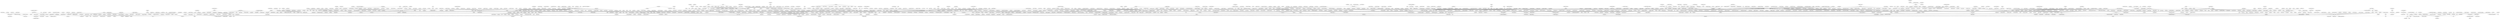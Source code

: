 strict graph "" {
	node [label="\N"];
	8202	[id=8202,
		label="waste management",
		level=5,
		pos="-11771.134997925474,11522.593779383806",
		weight=0];
	20409	[id=20409,
		label="life cycle assessment",
		level=5,
		pos="-11200.337957925476,11234.322499383807",
		weight=0];
	8202 -- 20409	[level=5];
	16397	[id=16397,
		label="plant molecular biology",
		level=5,
		pos="-3090.70645792548,2159.9296693838005",
		weight=0];
	10227	[id=10227,
		label=genetics,
		level=2,
		pos="-2949.9554379254823,2222.561769383801",
		weight=0];
	16397 -- 10227	[level=5];
	8206	[id=8206,
		label="regenerative medicine",
		level=4,
		pos="-5874.8282479254885,6190.831429383807",
		weight=0];
	21473	[id=21473,
		label="tissue engineering",
		level=2,
		pos="-5680.830277925488,5958.7992993838",
		weight=0];
	8206 -- 21473	[level=4];
	16399	[id=16399,
		label=plasticity,
		level=5,
		pos="4030.3719120745154,-664.4997906162007",
		weight=0];
	29707	[id=29707,
		label=neuroscience,
		level=1,
		pos="4088.7652220745167,-966.879320616199",
		weight=0];
	16399 -- 29707	[level=5];
	32791	[id=32791,
		label=reasoning,
		level=5,
		pos="5790.943832074518,-2522.0684306162",
		weight=0];
	8000	[id=8000,
		label="knowledge representation",
		level=5,
		pos="5449.643312074513,-2610.6561306161984",
		weight=0];
	32791 -- 8000	[level=5];
	24	[id=24,
		label=adhd,
		level=5,
		pos="3934.9064720745173,195.03139938380627",
		weight=0];
	10157	[id=10157,
		label=autism,
		level=4,
		pos="3965.7383520745134,-100.7630306161991",
		weight=0];
	24 -- 10157	[level=5];
	16409	[id=16409,
		label="robust control",
		level=5,
		pos="3960.717192074517,-8131.348660616204",
		weight=0];
	31734	[id=31734,
		label=robotics,
		level=2,
		pos="3569.999202074514,-7804.172920616202",
		weight=0];
	16409 -- 31734	[level=5];
	31	[id=31,
		label="alzheimer s disease",
		level=5,
		pos="3988.1797220745193,-515.4025806162008",
		weight=0];
	31 -- 29707	[level=5];
	8230	[id=8230,
		label="mathematical biology",
		level=4,
		pos="5253.382582074519,-10208.567930616191",
		weight=0];
	8946	[id=8946,
		label="dynamical systems",
		level=4,
		pos="4721.531052074515,-9679.83023061619",
		weight=0];
	8230 -- 8946	[level=4];
	16424	[id=16424,
		label="statistical mechanics",
		level=5,
		pos="-4590.689787925476,2464.239799383804",
		weight=0];
	2511	[id=2511,
		label="molecular simulation",
		level=5,
		pos="-4885.679977925483,2357.3423593838015",
		weight=0];
	16424 -- 2511	[level=5];
	13233	[id=13233,
		label=biophysics,
		level=2,
		pos="-4137.399317925483,2596.927109383805",
		weight=0];
	16424 -- 13233	[level=5];
	32816	[id=32816,
		label=stability,
		level=5,
		pos="4395.3036020745185,-9241.655480616191",
		weight=0];
	23937	[id=23937,
		label=control,
		level=3,
		pos="4204.535002074517,-8986.013450616192",
		weight=0];
	32816 -- 23937	[level=5];
	8241	[id=8241,
		label="experimental economics",
		level=4,
		pos="-463.41440792548383,-7804.401090616193",
		weight=0];
	16438	[id=16438,
		label="game theory",
		level=3,
		pos="-456.9146079254824,-7415.278790616194",
		weight=0];
	8241 -- 16438	[level=4];
	2020	[id=2020,
		label="behavioral economics",
		level=4,
		pos="-448.67509792547935,-7945.353890616188",
		weight=0];
	8241 -- 2020	[level=4];
	32820	[id=32820,
		label=globalization,
		level=5,
		pos="6683.882932074521,266.7407293838005",
		weight=0];
	14943	[id=14943,
		label=gender,
		level=3,
		pos="6466.944002074515,30.910929383799157",
		weight=0];
	32820 -- 14943	[level=5];
	34193	[id=34193,
		label="decision theory",
		level=5,
		pos="-451.72188792548695,-7758.347370616193",
		weight=0];
	16438 -- 34193	[level=5];
	18170	[id=18170,
		label=microeconomics,
		level=5,
		pos="-488.0366679254803,-7732.687020616195",
		weight=0];
	16438 -- 18170	[level=5];
	27301	[id=27301,
		label="mechanism design",
		level=5,
		pos="-451.2213679254819,-7712.6404506162",
		weight=0];
	16438 -- 27301	[level=5];
	11270	[id=11270,
		label="microeconomic theory",
		level=5,
		pos="-485.829187925483,-7707.128860616194",
		weight=0];
	16438 -- 11270	[level=5];
	6648	[id=6648,
		label=optimization,
		level=2,
		pos="-406.419677925478,-6904.186990616199",
		weight=0];
	16438 -- 6648	[level=3];
	32826	[id=32826,
		label=thermoelectrics,
		level=5,
		pos="-11433.591017925482,11590.294619383803",
		weight=0];
	4163	[id=4163,
		label="heat transfer",
		level=3,
		pos="-11189.753777925489,11437.6783893838",
		weight=0];
	32826 -- 4163	[level=5];
	16443	[id=16443,
		label="supramolecular chemistry",
		level=5,
		pos="-10390.044927925483,10924.995149383803",
		weight=0];
	10060	[id=10060,
		label="organic chemistry",
		level=3,
		pos="-9983.687627925483,10639.046179383804",
		weight=0];
	16443 -- 10060	[level=5];
	32831	[id=32831,
		label=metaheuristics,
		level=5,
		pos="-556.7865779254862,-8199.65034061619",
		weight=0];
	7657	[id=7657,
		label="operations research",
		level=3,
		pos="-501.429817925482,-7863.2956406161975",
		weight=0];
	32831 -- 7657	[level=5];
	16448	[id=16448,
		label="cell biology",
		level=3,
		pos="-4016.131667925474,2601.0114993838033",
		weight=0];
	28874	[id=28874,
		label=molecular,
		level=5,
		pos="-4367.523307925476,2454.8520693838054",
		weight=0];
	16448 -- 28874	[level=5];
	4733	[id=4733,
		label=biochemistry,
		level=2,
		pos="-3650.1388379254786,2829.787179383802",
		weight=0];
	16448 -- 4733	[level=3];
	32846	[id=32846,
		label=photogrammetry,
		level=5,
		pos="-8062.186297925491,-1154.3559306161933",
		weight=0];
	26512	[id=26512,
		label="remote sensing",
		level=3,
		pos="-7332.039077925474,-756.4359606161997",
		weight=0];
	32846 -- 26512	[level=5];
	92	[id=92,
		label=evaluation,
		level=5,
		pos="6207.498692074514,312.6413093837982",
		weight=0];
	11006	[id=11006,
		label=assessment,
		level=4,
		pos="6079.454902074522,-2.192290616194441",
		weight=0];
	92 -- 11006	[level=5];
	11729	[id=11729,
		label=monitoring,
		level=5,
		pos="6221.83271207452,423.60854938379816",
		weight=0];
	92 -- 11729	[level=5];
	16478	[id=16478,
		label="numerical methods",
		level=5,
		pos="5270.0484720745135,-9584.713970616194",
		weight=0];
	6667	[id=6667,
		label="computational mechanics",
		level=4,
		pos="5045.854772074517,-9361.442800616205",
		weight=0];
	16478 -- 6667	[level=5];
	24681	[id=24681,
		label=systematics,
		level=5,
		pos="-2989.5070079254856,1092.752239383799",
		weight=0];
	22246	[id=22246,
		label=evolution,
		level=2,
		pos="-2912.1728279254785,1375.1929093838044",
		weight=0];
	24681 -- 22246	[level=5];
	6551	[id=6551,
		label=taxonomy,
		level=5,
		pos="-3078.92333792548,819.3612593838043",
		weight=0];
	24681 -- 6551	[level=5];
	8300	[id=8300,
		label="perovskite solar cells",
		level=5,
		pos="-8334.493867925485,8030.720419383806",
		weight=0];
	27589	[id=27589,
		label="organic solar cells",
		level=5,
		pos="-8005.746447925485,7996.8831793838035",
		weight=0];
	8300 -- 27589	[level=5];
	8306	[id=8306,
		label=biomarkers,
		level=5,
		pos="-4948.1938379254825,4820.1410293838035",
		weight=0];
	21601	[id=21601,
		label=cancer,
		level=2,
		pos="-4724.074867925483,4743.565049383806",
		weight=0];
	8306 -- 21601	[level=5];
	125	[id=125,
		label="plant ecophysiology",
		level=5,
		pos="-5667.281157925481,-188.58448061620038",
		weight=0];
	31611	[id=31611,
		label="climate change",
		level=2,
		pos="-5374.4816079254815,45.50893938379886",
		weight=0];
	125 -- 31611	[level=5];
	24710	[id=24710,
		label="aquatic ecology",
		level=5,
		pos="-4051.8861579254735,179.32061938380684",
		weight=0];
	27440	[id=27440,
		label=limnology,
		level=5,
		pos="-3901.9676079254805,481.69986938380134",
		weight=0];
	24710 -- 27440	[level=5];
	8334	[id=8334,
		label=oncology,
		level=4,
		pos="-4537.919657925486,3949.5486493838052",
		weight=0];
	25331	[id=25331,
		label=immunology,
		level=2,
		pos="-4220.764667925487,3942.3874093838003",
		weight=0];
	8334 -- 25331	[level=4];
	25722	[id=25722,
		label=urology,
		level=5,
		pos="-4713.001117925487,3972.3763793838043",
		weight=0];
	8334 -- 25722	[level=5];
	34513	[id=34513,
		label=hematology,
		level=5,
		pos="-4924.6041979254915,3944.4566393838068",
		weight=0];
	8334 -- 34513	[level=5];
	16526	[id=16526,
		label="genetic algorithms",
		level=5,
		pos="5544.041772074515,-2563.1514706161943",
		weight=0];
	15539	[id=15539,
		label="artificial intelligence",
		level=1,
		pos="5072.432482074519,-2713.479070616195",
		weight=0];
	16526 -- 15539	[level=5];
	144	[id=144,
		label=lidar,
		level=5,
		pos="-7674.677557925479,-910.3114306161933",
		weight=0];
	144 -- 26512	[level=5];
	24721	[id=24721,
		label=drug,
		level=5,
		pos="-6503.207207925479,6365.659939383804",
		weight=0];
	7140	[id=7140,
		label="gene delivery",
		level=5,
		pos="-6169.371987925479,6376.631159383805",
		weight=0];
	24721 -- 7140	[level=5];
	8346	[id=8346,
		label="landscape ecology",
		level=5,
		pos="-5050.606567925479,-450.7153106161968",
		weight=0];
	33938	[id=33938,
		label="urban ecology",
		level=5,
		pos="-5333.179317925478,-759.0610406161977",
		weight=0];
	8346 -- 33938	[level=5];
	6882	[id=6882,
		label="conservation biology",
		level=3,
		pos="-4778.974527925475,-158.4699006162009",
		weight=0];
	8346 -- 6882	[level=5];
	16545	[id=16545,
		label="digital libraries",
		level=5,
		pos="4373.628732074521,-3774.2898006161977",
		weight=0];
	24742	[id=24742,
		label="information retrieval",
		level=3,
		pos="2891.3728420745156,-3472.9147106161963",
		weight=0];
	16545 -- 24742	[level=5];
	10583	[id=10583,
		label="digital humanities",
		level=5,
		pos="5412.276212074521,-4075.1404506162",
		weight=0];
	16545 -- 10583	[level=5];
	32930	[id=32930,
		label="corporate finance",
		level=4,
		pos="851.054182074522,-9260.404660616205",
		weight=0];
	11311	[id=11311,
		label="corporate governance",
		level=4,
		pos="745.0046220745207,-8561.903470616198",
		weight=0];
	32930 -- 11311	[level=4];
	21247	[id=21247,
		label="asset pricing",
		level=5,
		pos="945.9380520745162,-9690.51616061619",
		weight=0];
	32930 -- 21247	[level=5];
	16548	[id=16548,
		label=development,
		level=3,
		pos="-3110.659847925481,862.5788293838013",
		weight=0];
	1372	[id=1372,
		label=africa,
		level=5,
		pos="-3210.8386079254797,606.5359693838036",
		weight=0];
	16548 -- 1372	[level=5];
	2518	[id=2518,
		label=training,
		level=5,
		pos="-3222.1962779254864,594.2946493838008",
		weight=0];
	16548 -- 2518	[level=5];
	27367	[id=27367,
		label=labor,
		level=5,
		pos="-3220.9055079254813,582.0180793838063",
		weight=0];
	16548 -- 27367	[level=5];
	16548 -- 22246	[level=3];
	31964	[id=31964,
		label=growth,
		level=5,
		pos="-3223.974387925482,585.3686993837982",
		weight=0];
	16548 -- 31964	[level=5];
	32933	[id=32933,
		label="environmental science",
		level=4,
		pos="-3971.7377879254855,434.8774593838061",
		weight=0];
	427	[id=427,
		label="soil science",
		level=5,
		pos="-4197.626077925488,-80.41515061619975",
		weight=0];
	32933 -- 427	[level=5];
	10596	[id=10596,
		label=ecology,
		level=2,
		pos="-3677.152377925486,939.1062193838025",
		weight=0];
	32933 -- 10596	[level=4];
	18505	[id=18505,
		label="machine learning",
		level=1,
		pos="1267.6529220745215,-2966.2644706161973",
		weight=0];
	24742 -- 18505	[level=3];
	24748	[id=24748,
		label=climate,
		level=4,
		pos="-6971.106437925482,-631.8690606161999",
		weight=0];
	9363	[id=9363,
		label="physical oceanography",
		level=5,
		pos="-7274.289147925483,-842.0819606161967",
		weight=0];
	24748 -- 9363	[level=5];
	17694	[id=17694,
		label=hydrology,
		level=3,
		pos="-6585.112537925488,-400.4441206161937",
		weight=0];
	24748 -- 17694	[level=4];
	31060	[id=31060,
		label=meteorology,
		level=5,
		pos="-7272.764587925485,-801.8080506162005",
		weight=0];
	24748 -- 31060	[level=5];
	24755	[id=24755,
		label=ethnography,
		level=5,
		pos="6527.185342074517,324.5775993838015",
		weight=0];
	918	[id=918,
		label=anthropology,
		level=4,
		pos="6432.203762074514,190.28411938380486",
		weight=0];
	24755 -- 918	[level=5];
	16568	[id=16568,
		label=mitochondria,
		level=5,
		pos="-3719.444337925479,7149.420319383798",
		weight=0];
	2561	[id=2561,
		label=metabolism,
		level=4,
		pos="-3661.1210979254793,6580.489339383803",
		weight=0];
	16568 -- 2561	[level=5];
	24763	[id=24763,
		label="geotechnical engineering",
		level=4,
		pos="5680.175912074519,-11002.405120616204",
		weight=0];
	11138	[id=11138,
		label=geomechanics,
		level=5,
		pos="5821.460852074515,-11261.202840616206",
		weight=0];
	24763 -- 11138	[level=5];
	28719	[id=28719,
		label="rock mechanics",
		level=5,
		pos="5853.303782074518,-11569.911780616203",
		weight=0];
	24763 -- 28719	[level=5];
	21765	[id=21765,
		label="soil mechanics",
		level=5,
		pos="5778.45993207452,-11183.688830616193",
		weight=0];
	24763 -- 21765	[level=5];
	23843	[id=23843,
		label="civil engineering",
		level=4,
		pos="5339.125642074514,-11010.373460616192",
		weight=0];
	24763 -- 23843	[level=4];
	8385	[id=8385,
		label=aids,
		level=5,
		pos="-2233.3696079254787,3877.5350893838004",
		weight=0];
	10843	[id=10843,
		label=hiv,
		level=3,
		pos="-2146.589407925485,3633.9244593838066",
		weight=0];
	8385 -- 10843	[level=5];
	194	[id=194,
		label="public administration",
		level=4,
		pos="745.3374520745183,-9630.211880616189",
		weight=0];
	20926	[id=20926,
		label=governance,
		level=4,
		pos="778.951592074518,-9751.13740061619",
		weight=0];
	194 -- 20926	[level=4];
	5289	[id=5289,
		label="public management",
		level=5,
		pos="767.1263520745197,-9692.566920616191",
		weight=0];
	194 -- 5289	[level=5];
	32207	[id=32207,
		label="public policy",
		level=4,
		pos="637.5904620745132,-9623.133870616202",
		weight=0];
	194 -- 32207	[level=4];
	203	[id=203,
		label="database systems",
		level=5,
		pos="2247.186302074515,-6720.095410616195",
		weight=0];
	310	[id=310,
		label="data mining",
		level=2,
		pos="2044.7893120745175,-6370.1756406161985",
		weight=0];
	203 -- 310	[level=5];
	8395	[id=8395,
		label="palliative care",
		level=5,
		pos="-5067.936187925479,4823.064939383803",
		weight=0];
	8395 -- 21601	[level=5];
	212	[id=212,
		label="solid state physics",
		level=5,
		pos="-8505.732487925488,8714.8463293838",
		weight=0];
	14066	[id=14066,
		label="materials science",
		level=2,
		pos="-7940.8507179254775,8549.931059383798",
		weight=0];
	212 -- 14066	[level=5];
	16615	[id=16615,
		label="plant ecology",
		level=5,
		pos="-5047.264287925482,-411.97484061619434",
		weight=0];
	16615 -- 6882	[level=5];
	8436	[id=8436,
		label="automatic control",
		level=5,
		pos="3824.1798620745158,-8013.595980616192",
		weight=0];
	8436 -- 31734	[level=5];
	8440	[id=8440,
		label="cancer biology",
		level=3,
		pos="-3482.126817925482,2814.882059383799",
		weight=0];
	8770	[id=8770,
		label="molecular biology",
		level=2,
		pos="-3249.7177979254866,2855.5378193837987",
		weight=0];
	8440 -- 8770	[level=3];
	25883	[id=25883,
		label="signal transduction",
		level=5,
		pos="-3758.359127925478,2718.3947593838",
		weight=0];
	8440 -- 25883	[level=5];
	16632	[id=16632,
		label="financial accounting",
		level=5,
		pos="721.2760620745212,-8391.206720616192",
		weight=0];
	9410	[id=9410,
		label=auditing,
		level=4,
		pos="562.3716020745178,-8348.049110616194",
		weight=0];
	16632 -- 9410	[level=5];
	16634	[id=16634,
		label=resilience,
		level=5,
		pos="-11070.851387925486,11074.469019383805",
		weight=0];
	12345	[id=12345,
		label=sustainability,
		level=3,
		pos="-10692.694717925478,10856.519129383805",
		weight=0];
	16634 -- 12345	[level=5];
	14748	[id=14748,
		label=risk,
		level=5,
		pos="-11368.48400792549,11274.064379383799",
		weight=0];
	16634 -- 14748	[level=5];
	7854	[id=7854,
		label="developmental psychopathology",
		level=5,
		pos="-11260.007247925478,11199.2646093838",
		weight=0];
	16634 -- 7854	[level=5];
	16635	[id=16635,
		label="quantum information",
		level=4,
		pos="-9977.24195792549,12276.4889993838",
		weight=0];
	18516	[id=18516,
		label="quantum mechanics",
		level=5,
		pos="-10194.915087925474,12550.6793493838",
		weight=0];
	16635 -- 18516	[level=5];
	3523	[id=3523,
		label="quantum optics",
		level=3,
		pos="-9665.047287925481,11765.845169383801",
		weight=0];
	16635 -- 3523	[level=4];
	15494	[id=15494,
		label="quantum physics",
		level=5,
		pos="-10205.81249792549,12595.7247793838",
		weight=0];
	16635 -- 15494	[level=5];
	24279	[id=24279,
		label="quantum computing",
		level=5,
		pos="-10261.877107925484,12706.423869383807",
		weight=0];
	16635 -- 24279	[level=5];
	8444	[id=8444,
		label="drug design",
		level=5,
		pos="-10433.847907925483,11079.324429383805",
		weight=0];
	28853	[id=28853,
		label="medicinal chemistry",
		level=4,
		pos="-10303.341597925482,10973.458439383803",
		weight=0];
	8444 -- 28853	[level=5];
	253	[id=253,
		label="model checking",
		level=5,
		pos="8256.552522074517,-2906.5099306161937",
		weight=0];
	21324	[id=21324,
		label="formal methods",
		level=4,
		pos="7628.490432074514,-2952.0050106161943",
		weight=0];
	253 -- 21324	[level=5];
	29766	[id=29766,
		label="formal verification",
		level=5,
		pos="8701.22082207452,-2810.845110616201",
		weight=0];
	253 -- 29766	[level=5];
	24833	[id=24833,
		label="regional economics",
		level=5,
		pos="9028.046102074513,847.021389383799",
		weight=0];
	9576	[id=9576,
		label=urban,
		level=5,
		pos="8710.197632074514,762.6831693837994",
		weight=0];
	24833 -- 9576	[level=5];
	16649	[id=16649,
		label=disease,
		level=5,
		pos="-2412.9631279254863,1547.1029893838022",
		weight=0];
	31766	[id=31766,
		label=genomics,
		level=2,
		pos="-2320.394497925481,1804.3413193838023",
		weight=0];
	16649 -- 31766	[level=5];
	24844	[id=24844,
		label="x-ray crystallography",
		level=5,
		pos="-4215.969497925489,2558.6992693838056",
		weight=0];
	10900	[id=10900,
		label="structural biology",
		level=3,
		pos="-3971.240027925487,2638.2581793838017",
		weight=0];
	24844 -- 10900	[level=5];
	24850	[id=24850,
		label=alcohol,
		level=5,
		pos="4067.556292074514,-168.95896061620078",
		weight=0];
	10844	[id=10844,
		label=addiction,
		level=4,
		pos="4075.968782074515,-503.3645206161964",
		weight=0];
	24850 -- 10844	[level=5];
	16659	[id=16659,
		label="learning analytics",
		level=5,
		pos="6282.989742074515,70.38565938380088",
		weight=0];
	16660	[id=16660,
		label="educational technology",
		level=4,
		pos="6172.944022074516,-109.43149061619806",
		weight=0];
	16659 -- 16660	[level=5];
	25243	[id=25243,
		label="technology enhanced learning",
		level=5,
		pos="6328.037492074518,160.65201938380596",
		weight=0];
	16659 -- 25243	[level=5];
	16780	[id=16780,
		label="mobile learning",
		level=5,
		pos="6310.495112074514,147.0830893838047",
		weight=0];
	16660 -- 16780	[level=5];
	17436	[id=17436,
		label="educational psychology",
		level=5,
		pos="6266.619102074519,50.98382938380382",
		weight=0];
	16660 -- 17436	[level=5];
	1390	[id=1390,
		label="online learning",
		level=5,
		pos="6310.595082074515,193.33211938380373",
		weight=0];
	16660 -- 1390	[level=5];
	30441	[id=30441,
		label="learning sciences",
		level=4,
		pos="6375.899332074514,192.4437793838024",
		weight=0];
	16660 -- 30441	[level=4];
	15029	[id=15029,
		label="e-learning",
		level=4,
		pos="6299.363692074521,96.51789938379807",
		weight=0];
	16660 -- 15029	[level=4];
	7045	[id=7045,
		label=education,
		level=2,
		pos="5911.667982074514,-462.674710616202",
		weight=0];
	16660 -- 7045	[level=4];
	15634	[id=15634,
		label="instructional design",
		level=5,
		pos="6282.088872074519,118.66612938380058",
		weight=0];
	16660 -- 15634	[level=5];
	33045	[id=33045,
		label="medical robotics",
		level=5,
		pos="3818.1931820745194,-8008.379210616204",
		weight=0];
	33045 -- 31734	[level=5];
	24854	[id=24854,
		label="optimal control",
		level=5,
		pos="-421.6833179254809,-7203.173330616191",
		weight=0];
	24854 -- 6648	[level=5];
	279	[id=279,
		label="population dynamics",
		level=5,
		pos="-3802.8878779254865,666.8625793838055",
		weight=0];
	279 -- 10596	[level=5];
	33046	[id=33046,
		label="transcriptional regulation",
		level=5,
		pos="-2026.807197925482,1901.7515493837982",
		weight=0];
	20558	[id=20558,
		label="computational biology",
		level=2,
		pos="-1838.7498179254817,1426.626009383799",
		weight=0];
	33046 -- 20558	[level=5];
	281	[id=281,
		label="mathematical physics",
		level=4,
		pos="-8232.865767925487,10519.259889383802",
		weight=0];
	34454	[id=34454,
		label="differential geometry",
		level=5,
		pos="-8508.896517925477,10570.056559383802",
		weight=0];
	281 -- 34454	[level=5];
	10683	[id=10683,
		label="quantum field theory",
		level=5,
		pos="-8452.972977925474,10583.355739383805",
		weight=0];
	281 -- 10683	[level=5];
	14639	[id=14639,
		label=mathematics,
		level=3,
		pos="-8385.222517925486,10187.403749383802",
		weight=0];
	281 -- 14639	[level=4];
	16666	[id=16666,
		label="statistical modeling",
		level=5,
		pos="3229.7070820745193,-3197.8572006161994",
		weight=0];
	16666 -- 18505	[level=5];
	33050	[id=33050,
		label="numerical linear algebra",
		level=5,
		pos="-13194.139027925485,12957.886509383807",
		weight=0];
	21289	[id=21289,
		label="numerical analysis",
		level=3,
		pos="-12974.948467925478,12849.106569383803",
		weight=0];
	33050 -- 21289	[level=5];
	16671	[id=16671,
		label=aging,
		level=3,
		pos="4344.094562074515,534.5079993838044",
		weight=0];
	33135	[id=33135,
		label=dementia,
		level=5,
		pos="4352.8663420745215,941.3475193837985",
		weight=0];
	16671 -- 33135	[level=5];
	26096	[id=26096,
		label=health,
		level=3,
		pos="4399.836162074516,949.5940893837997",
		weight=0];
	16671 -- 26096	[level=3];
	26956	[id=26956,
		label=gerontology,
		level=5,
		pos="4348.536302074517,754.6192193838033",
		weight=0];
	16671 -- 26956	[level=5];
	5199	[id=5199,
		label=disability,
		level=5,
		pos="4384.934802074522,840.5228093838014",
		weight=0];
	16671 -- 5199	[level=5];
	21681	[id=21681,
		label=cognition,
		level=3,
		pos="4277.231592074513,-48.51642061619714",
		weight=0];
	16671 -- 21681	[level=3];
	33058	[id=33058,
		label="political philosophy",
		level=5,
		pos="7548.324832074513,-2463.854170616196",
		weight=0];
	9369	[id=9369,
		label=ethics,
		level=4,
		pos="7215.765992074521,-2526.3705206162012",
		weight=0];
	33058 -- 9369	[level=5];
	28663	[id=28663,
		label="political theory",
		level=5,
		pos="7720.208802074521,-2428.097720616197",
		weight=0];
	33058 -- 28663	[level=5];
	14424	[id=14424,
		label=social,
		level=5,
		pos="7837.42875207452,-2413.6733006162012",
		weight=0];
	33058 -- 14424	[level=5];
	8484	[id=8484,
		label=electronics,
		level=5,
		pos="-7339.114787925482,7825.355439383802",
		weight=0];
	20848	[id=20848,
		label=nanotechnology,
		level=2,
		pos="-6983.68573792548,7814.369139383798",
		weight=0];
	8484 -- 20848	[level=5];
	8487	[id=8487,
		label=haptics,
		level=5,
		pos="3886.272112074521,-8058.993670616201",
		weight=0];
	8487 -- 31734	[level=5];
	16680	[id=16680,
		label=archaeology,
		level=4,
		pos="6748.917472074518,626.5605993838017",
		weight=0];
	16680 -- 918	[level=4];
	24873	[id=24873,
		label="supply chain management",
		level=3,
		pos="-756.2113479254822,-8945.476100616197",
		weight=0];
	1647	[id=1647,
		label=operations,
		level=5,
		pos="-864.4971579254798,-9346.657560616204",
		weight=0];
	24873 -- 1647	[level=5];
	10657	[id=10657,
		label="operations management",
		level=5,
		pos="-788.2623579254869,-9304.8727106162",
		weight=0];
	24873 -- 10657	[level=5];
	6849	[id=6849,
		label=logistics,
		level=3,
		pos="-972.6480279254793,-9596.870480616199",
		weight=0];
	24873 -- 6849	[level=3];
	24873 -- 7657	[level=3];
	24885	[id=24885,
		label="language acquisition",
		level=5,
		pos="7170.099462074513,-2560.0801906161996",
		weight=0];
	31231	[id=31231,
		label=psycholinguistics,
		level=3,
		pos="7125.03092207452,-2712.143990616196",
		weight=0];
	24885 -- 31231	[level=5];
	33230	[id=33230,
		label="health informatics",
		level=5,
		pos="2172.5803920745147,-6687.266700616201",
		weight=0];
	310 -- 33230	[level=5];
	9031	[id=9031,
		label=clustering,
		level=5,
		pos="2211.3077220745163,-6642.618540616195",
		weight=0];
	310 -- 9031	[level=5];
	9522	[id=9522,
		label="social network analysis",
		level=4,
		pos="2177.680282074516,-6714.970960616201",
		weight=0];
	310 -- 9522	[level=4];
	310 -- 18505	[level=2];
	12137	[id=12137,
		label="medical informatics",
		level=5,
		pos="2163.2743320745158,-6661.926300616196",
		weight=0];
	310 -- 12137	[level=5];
	20606	[id=20606,
		label="business analytics",
		level=5,
		pos="2180.169112074518,-6640.901940616195",
		weight=0];
	310 -- 20606	[level=5];
	21779	[id=21779,
		label="business intelligence",
		level=5,
		pos="2149.248042074514,-6618.192830616199",
		weight=0];
	310 -- 21779	[level=5];
	5872	[id=5872,
		label="decision support systems",
		level=5,
		pos="2157.4044520745156,-6646.851700616198",
		weight=0];
	310 -- 5872	[level=5];
	14123	[id=14123,
		label=databases,
		level=3,
		pos="2175.536152074519,-7472.366640616201",
		weight=0];
	310 -- 14123	[level=3];
	24378	[id=24378,
		label="social networks",
		level=3,
		pos="2269.6505420745143,-7201.492690616196",
		weight=0];
	310 -- 24378	[level=3];
	24887	[id=24887,
		label="water resources management",
		level=5,
		pos="-6845.258967925474,-559.1936506161983",
		weight=0];
	24887 -- 17694	[level=5];
	24890	[id=24890,
		label="time series",
		level=5,
		pos="116.91954207452,-7540.576040616197",
		weight=0];
	6895	[id=6895,
		label=forecasting,
		level=5,
		pos="82.0069920745209,-7671.1643506162",
		weight=0];
	24890 -- 6895	[level=5];
	16382	[id=16382,
		label=econometrics,
		level=2,
		pos="173.72493207451953,-7289.3986206161935",
		weight=0];
	24890 -- 16382	[level=5];
	33082	[id=33082,
		label="plant pathology",
		level=5,
		pos="-4428.561347925479,3143.8382393838037",
		weight=0];
	19405	[id=19405,
		label=mycology,
		level=5,
		pos="-4015.688847925485,3175.687589383806",
		weight=0];
	33082 -- 19405	[level=5];
	30485	[id=30485,
		label="plant-microbe interactions",
		level=5,
		pos="-4713.3338279254895,3052.2995393838028",
		weight=0];
	33082 -- 30485	[level=5];
	16700	[id=16700,
		label="self-assembly",
		level=5,
		pos="-6378.335507925476,6359.6185393838",
		weight=0];
	6390	[id=6390,
		label=biomaterials,
		level=2,
		pos="-6019.230407925479,6379.496779383799",
		weight=0];
	16700 -- 6390	[level=5];
	16704	[id=16704,
		label=quality,
		level=5,
		pos="4401.4285220745205,1552.2767993837988",
		weight=0];
	12125	[id=12125,
		label=safety,
		level=5,
		pos="4425.913922074515,1257.117469383802",
		weight=0];
	16704 -- 12125	[level=5];
	29195	[id=29195,
		label="patient safety",
		level=5,
		pos="4387.77948207452,1813.9766893837987",
		weight=0];
	16704 -- 29195	[level=5];
	8513	[id=8513,
		label="media studies",
		level=5,
		pos="4573.79008207452,-5709.3983706162",
		weight=0];
	21474	[id=21474,
		label="cultural studies",
		level=5,
		pos="4974.750112074516,-5780.280400616193",
		weight=0];
	8513 -- 21474	[level=5];
	6343	[id=6343,
		label=communication,
		level=3,
		pos="4097.9238820745195,-5547.634120616194",
		weight=0];
	8513 -- 6343	[level=5];
	8521	[id=8521,
		label="environmental management",
		level=5,
		pos="-11031.385017925477,11062.101459383803",
		weight=0];
	8521 -- 12345	[level=5];
	331	[id=331,
		label=comunicación,
		level=5,
		pos="6251.284852074514,830.0148693838037",
		weight=0];
	16877	[id=16877,
		label=periodismo,
		level=5,
		pos="6153.233542074522,805.3553693838057",
		weight=0];
	331 -- 16877	[level=5];
	4356	[id=4356,
		label=género,
		level=5,
		pos="6322.148532074516,1017.1480993838031",
		weight=0];
	331 -- 4356	[level=5];
	16718	[id=16718,
		label="raman spectroscopy",
		level=5,
		pos="-7988.46917792549,8029.548689383801",
		weight=0];
	8788	[id=8788,
		label=graphene,
		level=3,
		pos="-7613.750587925479,7970.884689383802",
		weight=0];
	16718 -- 8788	[level=5];
	16741	[id=16741,
		label=ngs,
		level=5,
		pos="-1766.4541679254853,490.01980938380257",
		weight=0];
	31455	[id=31455,
		label=bioinformatics,
		level=2,
		pos="-1505.501577925479,635.3342093838",
		weight=0];
	16741 -- 31455	[level=5];
	8552	[id=8552,
		label=nmr,
		level=5,
		pos="-4285.612287925487,2529.1378593838",
		weight=0];
	8552 -- 10900	[level=5];
	24941	[id=24941,
		label=speciation,
		level=5,
		pos="-3027.6238979254867,934.3571593837987",
		weight=0];
	24941 -- 22246	[level=5];
	24944	[id=24944,
		label="movement disorders",
		level=5,
		pos="3962.2210820745204,245.82526938380397",
		weight=0];
	18717	[id=18717,
		label=neurology,
		level=4,
		pos="4007.104622074521,-111.23459061619542",
		weight=0];
	24944 -- 18717	[level=5];
	24953	[id=24953,
		label="intelligent transportation systems",
		level=5,
		pos="3459.9554720745164,-3364.0350306161963",
		weight=0];
	9757	[id=9757,
		label="traffic safety",
		level=5,
		pos="4428.226372074514,-3564.131480616197",
		weight=0];
	24953 -- 9757	[level=5];
	24953 -- 18505	[level=5];
	33147	[id=33147,
		label="communication theory",
		level=5,
		pos="5281.934702074514,-5850.529890616199",
		weight=0];
	9864	[id=9864,
		label="information theory",
		level=3,
		pos="5029.858332074518,-5705.4317806162",
		weight=0];
	33147 -- 9864	[level=5];
	385	[id=385,
		label=philosophy,
		level=4,
		pos="6909.323222074518,-2593.2090506161967",
		weight=0];
	385 -- 9369	[level=4];
	2691	[id=2691,
		label=literature,
		level=5,
		pos="7332.928862074514,-2494.060300616202",
		weight=0];
	385 -- 2691	[level=5];
	28957	[id=28957,
		label="cognitive science",
		level=3,
		pos="6324.038752074521,-2699.924810616194",
		weight=0];
	385 -- 28957	[level=4];
	14884	[id=14884,
		label=phenomenology,
		level=5,
		pos="7127.396142074522,-2534.029110616193",
		weight=0];
	385 -- 14884	[level=5];
	24021	[id=24021,
		label=aesthetics,
		level=5,
		pos="7136.444262074519,-2537.746990616197",
		weight=0];
	385 -- 24021	[level=5];
	16781	[id=16781,
		label="cognitive radio",
		level=5,
		pos="5101.1389920745205,-5743.674350616202",
		weight=0];
	31535	[id=31535,
		label="wireless communications",
		level=3,
		pos="4516.795502074519,-5378.665100616199",
		weight=0];
	16781 -- 31535	[level=5];
	24984	[id=24984,
		label=photonics,
		level=3,
		pos="-8756.924447925485,11142.477679383801",
		weight=0];
	8748	[id=8748,
		label=optics,
		level=3,
		pos="-8213.061697925477,10697.4774093838",
		weight=0];
	24984 -- 8748	[level=3];
	34368	[id=34368,
		label=optoelectronics,
		level=4,
		pos="-8860.582197925487,11271.431429383802",
		weight=0];
	24984 -- 34368	[level=4];
	34534	[id=34534,
		label="fiber optics",
		level=5,
		pos="-8818.028387925478,11189.470499383806",
		weight=0];
	24984 -- 34534	[level=5];
	26759	[id=26759,
		label=plasmonics,
		level=3,
		pos="-9005.983377925477,11462.759559383803",
		weight=0];
	24984 -- 26759	[level=3];
	32744	[id=32744,
		label="optical communications",
		level=5,
		pos="-8893.788307925479,11252.903949383799",
		weight=0];
	24984 -- 32744	[level=5];
	416	[id=416,
		label="translation studies",
		level=5,
		pos="7947.095732074522,-2614.6915806161996",
		weight=0];
	16879	[id=16879,
		label=linguistics,
		level=3,
		pos="7647.841212074518,-2631.6145206161946",
		weight=0];
	416 -- 16879	[level=5];
	24994	[id=24994,
		label="decision analysis",
		level=5,
		pos="-546.1128379254842,-8145.3281206161955",
		weight=0];
	24994 -- 7657	[level=5];
	16236	[id=16236,
		label="risk analysis",
		level=5,
		pos="-580.9487379254824,-8413.996620616199",
		weight=0];
	24994 -- 16236	[level=5];
	25002	[id=25002,
		label=mindfulness,
		level=5,
		pos="4320.102962074516,633.8888593838055",
		weight=0];
	24414	[id=24414,
		label="emotion regulation",
		level=5,
		pos="4318.953012074517,577.242349383805",
		weight=0];
	25002 -- 24414	[level=5];
	28813	[id=28813,
		label=agronomy,
		level=5,
		pos="-4317.61718792548,-356.8874206161945",
		weight=0];
	427 -- 28813	[level=5];
	8619	[id=8619,
		label="string theory",
		level=5,
		pos="-8496.278677925475,10731.855169383798",
		weight=0];
	8619 -- 10683	[level=5];
	435	[id=435,
		label=nlp,
		level=5,
		pos="3295.843332074519,-3221.8834706161942",
		weight=0];
	435 -- 18505	[level=5];
	16823	[id=16823,
		label=depression,
		level=4,
		pos="3992.8896520745184,137.53504938380502",
		weight=0];
	26790	[id=26790,
		label=anxiety,
		level=4,
		pos="3963.984882074519,526.8260293838011",
		weight=0];
	16823 -- 26790	[level=4];
	22131	[id=22131,
		label=stress,
		level=4,
		pos="4038.685152074513,-415.8110506161938",
		weight=0];
	16823 -- 22131	[level=4];
	24118	[id=24118,
		label=suicide,
		level=5,
		pos="3966.5220620745185,465.5589793838044",
		weight=0];
	16823 -- 24118	[level=5];
	33212	[id=33212,
		label=environmental,
		level=5,
		pos="731.1149620745164,-9249.611390616192",
		weight=0];
	17875	[id=17875,
		label="resource economics",
		level=5,
		pos="693.7097420745158,-9115.58311061619",
		weight=0];
	33212 -- 17875	[level=5];
	33214	[id=33214,
		label="affective computing",
		level=5,
		pos="3232.1526120745148,-3238.167060616197",
		weight=0];
	33214 -- 18505	[level=5];
	25030	[id=25030,
		label="stochastic modeling",
		level=5,
		pos="221.900572074519,-7359.19368061619",
		weight=0];
	32289	[id=32289,
		label="applied probability",
		level=5,
		pos="314.542252074516,-7137.5066606162",
		weight=0];
	25030 -- 32289	[level=5];
	457	[id=457,
		label=gastroenterology,
		level=5,
		pos="-4630.459357925483,3900.0325193838034",
		weight=0];
	457 -- 25331	[level=5];
	27125	[id=27125,
		label=hepatology,
		level=5,
		pos="-4927.905557925478,3852.985949383801",
		weight=0];
	457 -- 27125	[level=5];
	4943	[id=4943,
		label=ehealth,
		level=5,
		pos="2292.817852074513,-7030.735240616195",
		weight=0];
	33230 -- 4943	[level=5];
	8657	[id=8657,
		label="public opinion",
		level=5,
		pos="5933.701562074521,9.360859383805291",
		weight=0];
	16919	[id=16919,
		label="political behavior",
		level=5,
		pos="5925.220402074519,23.309539383799347",
		weight=0];
	8657 -- 16919	[level=5];
	11947	[id=11947,
		label="american politics",
		level=5,
		pos="5825.761242074514,164.5774393838019",
		weight=0];
	8657 -- 11947	[level=5];
	20632	[id=20632,
		label="political psychology",
		level=5,
		pos="5841.132722074517,-344.4687506161972",
		weight=0];
	8657 -- 20632	[level=5];
	13081	[id=13081,
		label="political communication",
		level=5,
		pos="5962.526362074514,376.35993938380125",
		weight=0];
	8657 -- 13081	[level=5];
	7552	[id=7552,
		label=elections,
		level=5,
		pos="5924.703722074519,198.92455938380408",
		weight=0];
	8657 -- 7552	[level=5];
	8669	[id=8669,
		label=ornithology,
		level=5,
		pos="-3771.8818479254787,705.9208193838003",
		weight=0];
	8669 -- 10596	[level=5];
	16864	[id=16864,
		label="economics of education",
		level=5,
		pos="450.538892074519,-8632.817190616206",
		weight=0];
	9626	[id=9626,
		label="labour economics",
		level=5,
		pos="722.5475820745214,-8721.559760616201",
		weight=0];
	16864 -- 9626	[level=5];
	6945	[id=6945,
		label="labor economics",
		level=3,
		pos="280.4248920745158,-8517.142860616204",
		weight=0];
	16864 -- 6945	[level=5];
	33988	[id=33988,
		label=journalism,
		level=5,
		pos="6072.497402074514,694.0575993838047",
		weight=0];
	16877 -- 33988	[level=5];
	26638	[id=26638,
		label=syntax,
		level=5,
		pos="8605.825132074515,-2693.234880616201",
		weight=0];
	16879 -- 26638	[level=5];
	6094	[id=6094,
		label=translation,
		level=5,
		pos="8033.361042074521,-2588.8849506161932",
		weight=0];
	16879 -- 6094	[level=5];
	14286	[id=14286,
		label=phonetics,
		level=5,
		pos="8049.182542074514,-2552.6833806161994",
		weight=0];
	16879 -- 14286	[level=5];
	16879 -- 31231	[level=3];
	6682	[id=6682,
		label=sociolinguistics,
		level=5,
		pos="7997.646932074522,-2530.145200616198",
		weight=0];
	16879 -- 6682	[level=5];
	8702	[id=8702,
		label="evolutionary psychology",
		level=5,
		pos="5776.880812074514,-487.458750616197",
		weight=0];
	23827	[id=23827,
		label="social psychology",
		level=3,
		pos="5749.596172074516,-553.7103406161987",
		weight=0];
	8702 -- 23827	[level=5];
	8705	[id=8705,
		label="lab-on-a-chip",
		level=5,
		pos="-8586.563487925487,8207.8317393838",
		weight=0];
	23086	[id=23086,
		label=microfluidics,
		level=3,
		pos="-8309.042097925485,8150.896589383801",
		weight=0];
	8705 -- 23086	[level=5];
	33281	[id=33281,
		label="chemical physics",
		level=5,
		pos="-4971.044827925489,2472.5397793838056",
		weight=0];
	23938	[id=23938,
		label="physical chemistry",
		level=3,
		pos="-4897.777847925481,2574.802259383805",
		weight=0];
	33281 -- 23938	[level=5];
	16905	[id=16905,
		label=educación,
		level=5,
		pos="6382.843452074521,1125.1862193838042",
		weight=0];
	16905 -- 4356	[level=5];
	16911	[id=16911,
		label="fluid dynamics",
		level=4,
		pos="-12343.154587925474,12342.441749383806",
		weight=0];
	11125	[id=11125,
		label=turbulence,
		level=3,
		pos="-11964.984327925486,12221.571569383805",
		weight=0];
	16911 -- 11125	[level=4];
	33296	[id=33296,
		label="economic growth",
		level=5,
		pos="327.07785207451707,-8471.434110616192",
		weight=0];
	13383	[id=13383,
		label=macroeconomics,
		level=3,
		pos="230.59636207452058,-8204.114490616194",
		weight=0];
	33296 -- 13383	[level=5];
	25106	[id=25106,
		label="mechanics of materials",
		level=5,
		pos="5469.732522074519,-10063.2598606162",
		weight=0];
	32335	[id=32335,
		label="solid mechanics",
		level=5,
		pos="5344.624372074513,-9836.4627706162",
		weight=0];
	25106 -- 32335	[level=5];
	16931	[id=16931,
		label="artificial neural networks",
		level=5,
		pos="5416.800802074522,-2606.240180616196",
		weight=0];
	16931 -- 15539	[level=5];
	8741	[id=8741,
		label=epigenomics,
		level=5,
		pos="-2065.4119979254847,1620.5039493838012",
		weight=0];
	8741 -- 31766	[level=5];
	25125	[id=25125,
		label=emotion,
		level=3,
		pos="4318.32450207452,382.75049938380107",
		weight=0];
	1295	[id=1295,
		label=motivation,
		level=4,
		pos="4323.046522074519,801.771199383802",
		weight=0];
	25125 -- 1295	[level=4];
	27609	[id=27609,
		label=affect,
		level=5,
		pos="4320.373062074514,595.4386393838013",
		weight=0];
	25125 -- 27609	[level=5];
	25125 -- 21681	[level=3];
	31210	[id=31210,
		label=psychophysiology,
		level=5,
		pos="4318.99587207452,603.2139993838064",
		weight=0];
	25125 -- 31210	[level=5];
	25125 -- 24414	[level=5];
	33322	[id=33322,
		label="carbon capture",
		level=5,
		pos="-10765.390447925474,10476.610419383805",
		weight=0];
	995	[id=995,
		label=storage,
		level=5,
		pos="-10305.35521792548,10333.1041793838",
		weight=0];
	33322 -- 995	[level=5];
	1051	[id=1051,
		label=lasers,
		level=5,
		pos="-8583.237857925487,10880.958929383805",
		weight=0];
	8748 -- 1051	[level=5];
	20706	[id=20706,
		label=biophotonics,
		level=5,
		pos="-8407.400727925487,10851.286239383799",
		weight=0];
	8748 -- 20706	[level=5];
	30248	[id=30248,
		label=microscopy,
		level=4,
		pos="-8489.822977925487,10922.591959383799",
		weight=0];
	8748 -- 30248	[level=4];
	24151	[id=24151,
		label=physics,
		level=2,
		pos="-8306.46438792548,9839.4338093838",
		weight=0];
	8748 -- 24151	[level=3];
	568	[id=568,
		label=thermodynamics,
		level=5,
		pos="-11447.809287925484,11611.351479383802",
		weight=0];
	568 -- 4163	[level=5];
	8762	[id=8762,
		label=instrumentation,
		level=5,
		pos="-7949.774327925479,8174.976599383799",
		weight=0];
	9547	[id=9547,
		label=sensors,
		level=3,
		pos="-7874.816307925485,8211.034079383799",
		weight=0];
	8762 -- 9547	[level=5];
	29227	[id=29227,
		label=measurement,
		level=5,
		pos="-8163.7960979254785,8143.730029383805",
		weight=0];
	8762 -- 29227	[level=5];
	33339	[id=33339,
		label="electronic materials",
		level=5,
		pos="-7208.697967925491,7842.134869383799",
		weight=0];
	33339 -- 20848	[level=5];
	21273	[id=21273,
		label=devices,
		level=5,
		pos="-7551.769297925475,7879.050219383798",
		weight=0];
	33339 -- 21273	[level=5];
	8770 -- 10227	[level=2];
	10318	[id=10318,
		label="plant biotechnology",
		level=5,
		pos="-3370.8669779254797,2832.9521493838",
		weight=0];
	8770 -- 10318	[level=5];
	3501	[id=3501,
		label="plant physiology",
		level=5,
		pos="-3430.010657925486,2822.1345693838066",
		weight=0];
	8770 -- 3501	[level=5];
	3799	[id=3799,
		label=microbiology,
		level=2,
		pos="-3541.8690979254825,3232.8564793837995",
		weight=0];
	8770 -- 3799	[level=2];
	4397	[id=4397,
		label="cancer research",
		level=5,
		pos="-3320.780677925486,2842.4537193838023",
		weight=0];
	8770 -- 4397	[level=5];
	8770 -- 4733	[level=2];
	23285	[id=23285,
		label=cell,
		level=5,
		pos="-3295.823247925482,2845.417289383804",
		weight=0];
	8770 -- 23285	[level=5];
	32575	[id=32575,
		label="plant science",
		level=5,
		pos="-3175.7227179254824,3049.1769893838045",
		weight=0];
	8770 -- 32575	[level=5];
	8771	[id=8771,
		label=paleoclimatology,
		level=5,
		pos="-9063.540937925482,-1831.5103406161961",
		weight=0];
	6140	[id=6140,
		label=paleoceanography,
		level=5,
		pos="-8829.928717925486,-1628.6098906161988",
		weight=0];
	8771 -- 6140	[level=5];
	586	[id=586,
		label=migration,
		level=4,
		pos="7231.217462074519,603.9239693838044",
		weight=0];
	4305	[id=4305,
		label=citizenship,
		level=5,
		pos="7696.397282074522,909.9293293838036",
		weight=0];
	586 -- 4305	[level=5];
	586 -- 14943	[level=4];
	587	[id=587,
		label="mathematical finance",
		level=5,
		pos="519.6408220745161,-7703.507420616206",
		weight=0];
	11558	[id=11558,
		label="probability theory",
		level=5,
		pos="355.7381920745138,-7658.133290616206",
		weight=0];
	587 -- 11558	[level=5];
	16971	[id=16971,
		label=society,
		level=5,
		pos="630.7048720745206,-8165.511540616189",
		weight=0];
	2450	[id=2450,
		label=law,
		level=3,
		pos="493.87435207451745,-7885.324600616204",
		weight=0];
	16971 -- 2450	[level=5];
	33355	[id=33355,
		label="bayesian inference",
		level=5,
		pos="3383.8690420745206,-3154.5215906161957",
		weight=0];
	33355 -- 18505	[level=5];
	9469	[id=9469,
		label="2d materials",
		level=5,
		pos="-7980.438577925488,8037.344009383805",
		weight=0];
	8788 -- 9469	[level=5];
	18629	[id=18629,
		label=nanoelectronics,
		level=5,
		pos="-7814.025537925481,8038.8776593838065",
		weight=0];
	8788 -- 18629	[level=5];
	8788 -- 20848	[level=3];
	13400	[id=13400,
		label="carbon nanotubes",
		level=5,
		pos="-7770.510097925489,8012.423609383804",
		weight=0];
	8788 -- 13400	[level=5];
	8789	[id=8789,
		label=chromatin,
		level=5,
		pos="-3824.290027925481,1942.1838593838038",
		weight=0];
	17796	[id=17796,
		label=epigenetics,
		level=3,
		pos="-3317.426397925483,2087.4762393838046",
		weight=0];
	8789 -- 17796	[level=5];
	33364	[id=33364,
		label="circadian rhythms",
		level=5,
		pos="3870.4957920745164,46.15298938379965",
		weight=0];
	13940	[id=13940,
		label=sleep,
		level=5,
		pos="3915.5630720745194,-174.20118061620087",
		weight=0];
	33364 -- 13940	[level=5];
	16983	[id=16983,
		label="computer engineering",
		level=5,
		pos="9585.443212074515,-2951.172780616198",
		weight=0];
	19877	[id=19877,
		label="computer architecture",
		level=3,
		pos="9447.561542074518,-2953.3039306161936",
		weight=0];
	16983 -- 19877	[level=5];
	8798	[id=8798,
		label="complex fluids",
		level=5,
		pos="-7595.33565792548,6421.2665793838005",
		weight=0];
	3798	[id=3798,
		label=rheology,
		level=5,
		pos="-7219.038477925478,6379.463089383798",
		weight=0];
	8798 -- 3798	[level=5];
	611	[id=611,
		label="developmental psychology",
		level=5,
		pos="5930.8652920745135,-51.58167061619679",
		weight=0];
	20352	[id=20352,
		label="cognitive development",
		level=5,
		pos="6002.189932074516,155.03855938380184",
		weight=0];
	611 -- 20352	[level=5];
	6638	[id=6638,
		label="social cognition",
		level=5,
		pos="5853.351022074521,-324.77354061619735",
		weight=0];
	611 -- 6638	[level=5];
	614	[id=614,
		label="social science",
		level=5,
		pos="331.2846820745199,-7762.884220616197",
		weight=0];
	22947	[id=22947,
		label=economics,
		level=2,
		pos="61.158572074518815,-7756.152330616205",
		weight=0];
	614 -- 22947	[level=5];
	16060	[id=16060,
		label=human,
		level=5,
		pos="450.70430207451864,-7754.589220616199",
		weight=0];
	614 -- 16060	[level=5];
	33388	[id=33388,
		label="green chemistry",
		level=5,
		pos="-9677.790197925478,10282.3281693838",
		weight=0];
	2112	[id=2112,
		label=catalysis,
		level=3,
		pos="-9419.563797925475,10111.018549383798",
		weight=0];
	33388 -- 2112	[level=5];
	622	[id=622,
		label="computational linguistics",
		level=4,
		pos="4094.247152074522,-4748.878260616193",
		weight=0];
	2877	[id=2877,
		label="natural language processing",
		level=3,
		pos="3351.261062074518,-4320.583420616194",
		weight=0];
	622 -- 2877	[level=4];
	4269	[id=4269,
		label="corpus linguistics",
		level=5,
		pos="4609.150362074515,-5107.753130616202",
		weight=0];
	622 -- 4269	[level=5];
	8816	[id=8816,
		label="drug delivery",
		level=2,
		pos="-6686.303747925485,7194.0839393838",
		weight=0];
	27154	[id=27154,
		label=nanoparticles,
		level=4,
		pos="-7061.349277925474,7286.551419383804",
		weight=0];
	8816 -- 27154	[level=4];
	8816 -- 20848	[level=2];
	8816 -- 6390	[level=2];
	23160	[id=23160,
		label=pharmaceutics,
		level=5,
		pos="-7058.04346792549,7264.401689383803",
		weight=0];
	8816 -- 23160	[level=5];
	32123	[id=32123,
		label=nanomedicine,
		level=4,
		pos="-7135.6550079254885,7306.286999383801",
		weight=0];
	8816 -- 32123	[level=4];
	7606	[id=7606,
		label="pharmaceutical sciences",
		level=5,
		pos="-7010.924577925489,7273.833659383799",
		weight=0];
	8816 -- 7606	[level=5];
	634	[id=634,
		label="electron microscopy",
		level=5,
		pos="-8539.80538792548,8715.179909383805",
		weight=0];
	634 -- 14066	[level=5];
	25210	[id=25210,
		label=surface,
		level=5,
		pos="-5647.8343679254795,2228.465489383807",
		weight=0];
	21139	[id=21139,
		label=interfaces,
		level=5,
		pos="-5472.694597925474,2239.2280793838017",
		weight=0];
	25210 -- 21139	[level=5];
	25214	[id=25214,
		label=ecohydrology,
		level=5,
		pos="-6903.023707925477,-591.0889506161948",
		weight=0];
	25214 -- 17694	[level=5];
	8832	[id=8832,
		label="speech perception",
		level=5,
		pos="8249.57364207452,-2484.9428806161995",
		weight=0];
	8832 -- 14286	[level=5];
	25216	[id=25216,
		label="clinical trials",
		level=5,
		pos="-1937.1580579254805,2143.173939383805",
		weight=0];
	30514	[id=30514,
		label=biostatistics,
		level=2,
		pos="-1811.650147925484,1887.6835393838064",
		weight=0];
	25216 -- 30514	[level=5];
	17027	[id=17027,
		label="cancer genetics",
		level=5,
		pos="-1762.2395879254782,525.013479383806",
		weight=0];
	17027 -- 31455	[level=5];
	8847	[id=8847,
		label=combinatorics,
		level=4,
		pos="4637.5926420745145,-4977.940180616197",
		weight=0];
	839	[id=839,
		label="graph theory",
		level=4,
		pos="4294.430522074517,-4707.782770616195",
		weight=0];
	8847 -- 839	[level=4];
	11757	[id=11757,
		label="discrete mathematics",
		level=5,
		pos="4775.863742074516,-5182.4540306162",
		weight=0];
	8847 -- 11757	[level=5];
	7146	[id=7146,
		label="number theory",
		level=5,
		pos="5027.864452074518,-5182.8221706162",
		weight=0];
	8847 -- 7146	[level=5];
	15470	[id=15470,
		label=algebra,
		level=5,
		pos="4885.724892074513,-5106.539000616194",
		weight=0];
	8847 -- 15470	[level=5];
	8858	[id=8858,
		label="wound healing",
		level=5,
		pos="-5828.374507925491,6056.449709383805",
		weight=0];
	8858 -- 21473	[level=5];
	8865	[id=8865,
		label="finite element analysis",
		level=5,
		pos="4789.091732074521,-9060.128570616198",
		weight=0];
	34724	[id=34724,
		label=biomechanics,
		level=3,
		pos="4568.798982074513,-8850.25073061619",
		weight=0];
	8865 -- 34724	[level=5];
	17061	[id=17061,
		label=housing,
		level=5,
		pos="10079.810082074519,1133.2136993838049",
		weight=0];
	14190	[id=14190,
		label="urban planning",
		level=5,
		pos="9138.451152074522,965.9510293838048",
		weight=0];
	17061 -- 14190	[level=5];
	17063	[id=17063,
		label=heat,
		level=5,
		pos="-11199.293287925484,11404.703129383806",
		weight=0];
	21075	[id=21075,
		label="mass transfer",
		level=5,
		pos="-11118.488137925488,11388.085389383805",
		weight=0];
	17063 -- 21075	[level=5];
	25275	[id=25275,
		label="urban design",
		level=5,
		pos="8799.567392074514,800.0489393838052",
		weight=0];
	9931	[id=9931,
		label=architecture,
		level=4,
		pos="8219.317572074515,567.2932693837993",
		weight=0];
	25275 -- 9931	[level=5];
	25275 -- 14190	[level=5];
	708	[id=708,
		label="stem education",
		level=5,
		pos="6764.952082074515,902.554819383804",
		weight=0];
	18677	[id=18677,
		label="science education",
		level=4,
		pos="6583.244322074515,619.7145393838036",
		weight=0];
	708 -- 18677	[level=5];
	17093	[id=17093,
		label=signal,
		level=5,
		pos="3374.103962074514,-8233.296190616202",
		weight=0];
	22263	[id=22263,
		label="image processing",
		level=2,
		pos="3266.9915520745144,-8010.484220616199",
		weight=0];
	17093 -- 22263	[level=5];
	25290	[id=25290,
		label=adsorption,
		level=5,
		pos="-9579.849937925483,10226.777469383806",
		weight=0];
	25290 -- 2112	[level=5];
	8919	[id=8919,
		label=marketing,
		level=3,
		pos="8329.587472074518,359.19647938379967",
		weight=0];
	25510	[id=25510,
		label=management,
		level=3,
		pos="7953.449022074519,150.5900793838009",
		weight=0];
	8919 -- 25510	[level=3];
	19312	[id=19312,
		label="consumer behaviour",
		level=5,
		pos="8755.107772074516,480.48001938380366",
		weight=0];
	8919 -- 19312	[level=5];
	11192	[id=11192,
		label=advertising,
		level=5,
		pos="8642.76454207452,447.864719383806",
		weight=0];
	8919 -- 11192	[level=5];
	13719	[id=13719,
		label="consumer behavior",
		level=3,
		pos="9322.913142074522,545.2782893838048",
		weight=0];
	8919 -- 13719	[level=3];
	7167	[id=7167,
		label=branding,
		level=5,
		pos="8876.486912074515,565.6495693838042",
		weight=0];
	8919 -- 7167	[level=5];
	23896	[id=23896,
		label=pricing,
		level=5,
		pos="8708.712852074514,454.4392793838051",
		weight=0];
	8919 -- 23896	[level=5];
	32504	[id=32504,
		label=tourism,
		level=5,
		pos="8926.026352074514,554.1397893837984",
		weight=0];
	8919 -- 32504	[level=5];
	17112	[id=17112,
		label="stochastic processes",
		level=5,
		pos="352.7848520745192,-7377.577310616198",
		weight=0];
	10087	[id=10087,
		label=probability,
		level=5,
		pos="383.0971220745141,-7112.181310616197",
		weight=0];
	17112 -- 10087	[level=5];
	17112 -- 11558	[level=5];
	25313	[id=25313,
		label="computer graphics",
		level=3,
		pos="3469.9713020745185,-7322.187580616192",
		weight=0];
	28078	[id=28078,
		label=visualization,
		level=4,
		pos="3783.9085220745164,-7575.2156206162",
		weight=0];
	25313 -- 28078	[level=4];
	4171	[id=4171,
		label=animation,
		level=5,
		pos="3739.726672074521,-7538.476380616194",
		weight=0];
	25313 -- 4171	[level=5];
	21511	[id=21511,
		label="cultural heritage",
		level=5,
		pos="3705.562462074522,-7511.160980616205",
		weight=0];
	25313 -- 21511	[level=5];
	15284	[id=15284,
		label="virtual reality",
		level=4,
		pos="4005.611202074515,-7753.764120616197",
		weight=0];
	25313 -- 15284	[level=4];
	31950	[id=31950,
		label="computer vision",
		level=2,
		pos="2577.279182074517,-6483.511760616193",
		weight=0];
	25313 -- 31950	[level=3];
	742	[id=742,
		label="sports medicine",
		level=5,
		pos="4691.470902074516,-8966.949240616195",
		weight=0];
	742 -- 34724	[level=5];
	8937	[id=8937,
		label="cognitive neuroscience",
		level=3,
		pos="5711.598952074519,-328.1236406161952",
		weight=0];
	25555	[id=25555,
		label="experimental psychology",
		level=5,
		pos="5645.012912074517,-633.3212606161942",
		weight=0];
	8937 -- 25555	[level=5];
	18722	[id=18722,
		label="affective neuroscience",
		level=5,
		pos="5226.238112074516,-620.6669606161995",
		weight=0];
	8937 -- 18722	[level=5];
	2723	[id=2723,
		label=attention,
		level=4,
		pos="5624.066522074518,-205.24644061620165",
		weight=0];
	8937 -- 2723	[level=4];
	12655	[id=12655,
		label=memory,
		level=3,
		pos="5788.130222074515,283.95711938380373",
		weight=0];
	8937 -- 12655	[level=3];
	14205	[id=14205,
		label=neuropsychology,
		level=4,
		pos="5600.845562074519,-279.65640061619524",
		weight=0];
	8937 -- 14205	[level=4];
	31286	[id=31286,
		label="cognitive psychology",
		level=4,
		pos="5678.389702074519,-135.49360061620064",
		weight=0];
	8937 -- 31286	[level=4];
	15310	[id=15310,
		label=psychology,
		level=2,
		pos="5595.796342074518,-676.6377206161997",
		weight=0];
	8937 -- 15310	[level=3];
	17129	[id=17129,
		label=theoretical,
		level=5,
		pos="-5344.333477925484,2285.014479383799",
		weight=0];
	15032	[id=15032,
		label="computational chemistry",
		level=3,
		pos="-5219.754927925478,2385.095019383798",
		weight=0];
	17129 -- 15032	[level=5];
	21451	[id=21451,
		label="differential equations",
		level=5,
		pos="4970.615522074513,-9926.233360616206",
		weight=0];
	8946 -- 21451	[level=5];
	8946 -- 23937	[level=4];
	17335	[id=17335,
		label=rheumatology,
		level=5,
		pos="-4557.901367925479,3889.2821493837982",
		weight=0];
	25331 -- 17335	[level=5];
	34548	[id=34548,
		label=transplantation,
		level=5,
		pos="-4565.386987925485,3927.366659383806",
		weight=0];
	25331 -- 34548	[level=5];
	2742	[id=2742,
		label=pathology,
		level=5,
		pos="-4558.445767925477,3906.582609383804",
		weight=0];
	25331 -- 2742	[level=5];
	11410	[id=11410,
		label=allergy,
		level=5,
		pos="-4641.360477925482,3889.7121993838027",
		weight=0];
	25331 -- 11410	[level=5];
	25331 -- 3799	[level=2];
	4004	[id=4004,
		label="infectious diseases",
		level=3,
		pos="-5241.978047925477,4224.4582893838015",
		weight=0];
	25331 -- 4004	[level=3];
	4685	[id=4685,
		label=dermatology,
		level=5,
		pos="-4584.736857925491,3884.2238193838057",
		weight=0];
	25331 -- 4685	[level=5];
	4809	[id=4809,
		label=vaccines,
		level=5,
		pos="-4639.013697925475,3871.262769383802",
		weight=0];
	25331 -- 4809	[level=5];
	21485	[id=21485,
		label=virology,
		level=3,
		pos="-5149.259767925487,4063.6332993838005",
		weight=0];
	25331 -- 21485	[level=3];
	25331 -- 21601	[level=2];
	21899	[id=21899,
		label="translational research",
		level=5,
		pos="-4628.832887925491,4030.4009693837997",
		weight=0];
	25331 -- 21899	[level=5];
	30444	[id=30444,
		label=immunotherapy,
		level=5,
		pos="-4578.97693792549,3873.5055593838024",
		weight=0];
	25331 -- 30444	[level=5];
	23120	[id=23120,
		label=neuroimmunology,
		level=5,
		pos="-4534.326777925489,3894.9622293838",
		weight=0];
	25331 -- 23120	[level=5];
	31785	[id=31785,
		label=parasitology,
		level=5,
		pos="-4570.600567925485,3877.6153693838023",
		weight=0];
	25331 -- 31785	[level=5];
	7567	[id=7567,
		label=inflammation,
		level=4,
		pos="-4686.825367925485,3924.4594393837997",
		weight=0];
	25331 -- 7567	[level=4];
	7901	[id=7901,
		label=autoimmunity,
		level=5,
		pos="-4571.4439179254805,3892.010849383805",
		weight=0];
	25331 -- 7901	[level=5];
	756	[id=756,
		label="machine vision",
		level=5,
		pos="5432.2535120745215,-2614.5886606162003",
		weight=0];
	756 -- 15539	[level=5];
	17151	[id=17151,
		label=nanocomposites,
		level=5,
		pos="-7202.531137925489,6479.046419383803",
		weight=0];
	2226	[id=2226,
		label=polymers,
		level=3,
		pos="-6649.543527925489,6368.376629383802",
		weight=0];
	17151 -- 2226	[level=5];
	7349	[id=7349,
		label="polymer composites",
		level=5,
		pos="-7455.287997925479,6494.518819383802",
		weight=0];
	17151 -- 7349	[level=5];
	8962	[id=8962,
		label=metamaterials,
		level=4,
		pos="-9320.94870792549,11637.933339383799",
		weight=0];
	8962 -- 26759	[level=4];
	29583	[id=29583,
		label=terahertz,
		level=5,
		pos="-9423.985957925488,11584.093999383804",
		weight=0];
	8962 -- 29583	[level=5];
	7211	[id=7211,
		label=antennas,
		level=4,
		pos="-9587.03522792548,11557.4471593838",
		weight=0];
	8962 -- 7211	[level=4];
	8965	[id=8965,
		label=medicine,
		level=3,
		pos="-4574.732087925477,-18.789430616197933",
		weight=0];
	2533	[id=2533,
		label=surgery,
		level=5,
		pos="-4823.185077925482,-347.27151061620134",
		weight=0];
	8965 -- 2533	[level=5];
	2821	[id=2821,
		label=biology,
		level=3,
		pos="-4132.851387925475,448.3623993838046",
		weight=0];
	8965 -- 2821	[level=3];
	783	[id=783,
		label=mining,
		level=5,
		pos="6014.530342074513,-11829.779390616204",
		weight=0];
	783 -- 28719	[level=5];
	33554	[id=33554,
		label=geodynamics,
		level=5,
		pos="-7970.372677925479,-1250.2113806162015",
		weight=0];
	22557	[id=22557,
		label=geophysics,
		level=3,
		pos="-7786.793907925476,-1134.2018006162016",
		weight=0];
	33554 -- 22557	[level=5];
	33558	[id=33558,
		label="software engineering",
		level=2,
		pos="6699.670572074519,-2884.9379706162017",
		weight=0];
	25685	[id=25685,
		label="programming languages",
		level=3,
		pos="8240.557892074521,-3109.182360616196",
		weight=0];
	33558 -- 25685	[level=3];
	10759	[id=10759,
		label="requirements engineering",
		level=5,
		pos="7582.40081207452,-2835.207390616197",
		weight=0];
	33558 -- 10759	[level=5];
	28681	[id=28681,
		label="computer science education",
		level=5,
		pos="6964.934542074516,-2869.915900616197",
		weight=0];
	33558 -- 28681	[level=5];
	33558 -- 21324	[level=4];
	29765	[id=29765,
		label="information systems",
		level=3,
		pos="8326.111942074522,-3003.618700616198",
		weight=0];
	33558 -- 29765	[level=3];
	7652	[id=7652,
		label=testing,
		level=5,
		pos="7419.076182074514,-2922.6300206161977",
		weight=0];
	33558 -- 7652	[level=5];
	24160	[id=24160,
		label="software testing",
		level=5,
		pos="7332.922172074514,-2903.618980616202",
		weight=0];
	33558 -- 24160	[level=5];
	24200	[id=24200,
		label="systems engineering",
		level=5,
		pos="8177.090342074516,-2825.2920906161944",
		weight=0];
	33558 -- 24200	[level=5];
	32452	[id=32452,
		label="program analysis",
		level=5,
		pos="7072.990332074514,-2868.181720616194",
		weight=0];
	33558 -- 32452	[level=5];
	7963	[id=7963,
		label="software architecture",
		level=5,
		pos="7254.1075420745165,-2853.692520616196",
		weight=0];
	33558 -- 7963	[level=5];
	8062	[id=8062,
		label="computer science",
		level=2,
		pos="6062.335182074521,-2931.288600616199",
		weight=0];
	33558 -- 8062	[level=2];
	8985	[id=8985,
		label="computational fluid dynamics",
		level=3,
		pos="-12476.561977925485,12387.819419383804",
		weight=0];
	10364	[id=10364,
		label="fluid-structure interaction",
		level=5,
		pos="-12686.630087925478,12576.447699383798",
		weight=0];
	8985 -- 10364	[level=5];
	8985 -- 11125	[level=3];
	8985 -- 21289	[level=3];
	13254	[id=13254,
		label="multiphase flow",
		level=5,
		pos="-12829.221507925486,12633.255449383805",
		weight=0];
	8985 -- 13254	[level=5];
	796	[id=796,
		label="liquid crystals",
		level=5,
		pos="-5137.477287925485,2304.947649383803",
		weight=0];
	2994	[id=2994,
		label="soft matter",
		level=4,
		pos="-4876.441077925483,2408.6840193837998",
		weight=0];
	796 -- 2994	[level=5];
	8993	[id=8993,
		label=teams,
		level=5,
		pos="8439.340802074521,462.2160593837998",
		weight=0];
	9777	[id=9777,
		label=leadership,
		level=4,
		pos="8247.61541207452,378.12114938380546",
		weight=0];
	8993 -- 9777	[level=5];
	17186	[id=17186,
		label="computational physics",
		level=4,
		pos="-9434.517947925488,9108.736899383803",
		weight=0];
	7275	[id=7275,
		label="condensed matter physics",
		level=3,
		pos="-9133.451707925487,9017.032669383807",
		weight=0];
	17186 -- 7275	[level=4];
	803	[id=803,
		label=narrative,
		level=5,
		pos="6919.219992074513,479.2621393837999",
		weight=0];
	32364	[id=32364,
		label=identity,
		level=4,
		pos="6687.209742074519,250.7967193838067",
		weight=0];
	803 -- 32364	[level=5];
	25381	[id=25381,
		label=bioengineering,
		level=4,
		pos="-6281.354497925477,6374.501879383806",
		weight=0];
	25381 -- 6390	[level=4];
	17197	[id=17197,
		label=sexuality,
		level=5,
		pos="6728.17322207452,294.24616938380495",
		weight=0];
	27062	[id=27062,
		label="reproductive health",
		level=5,
		pos="6960.74369207452,541.7487093838008",
		weight=0];
	17197 -- 27062	[level=5];
	17197 -- 14943	[level=5];
	828	[id=828,
		label=children,
		level=5,
		pos="6967.086552074516,575.8330793838013",
		weight=0];
	33616	[id=33616,
		label=adolescence,
		level=5,
		pos="7132.692022074516,773.101309383801",
		weight=0];
	828 -- 33616	[level=5];
	11474	[id=11474,
		label=youth,
		level=5,
		pos="6698.513432074515,280.81093938380036",
		weight=0];
	828 -- 11474	[level=5];
	9024	[id=9024,
		label="nonlinear control",
		level=5,
		pos="3921.9869620745158,-8132.878860616202",
		weight=0];
	9024 -- 31734	[level=5];
	25410	[id=25410,
		label=adaptation,
		level=5,
		pos="-5937.942817925486,-173.43502061619802",
		weight=0];
	25410 -- 31611	[level=5];
	20391	[id=20391,
		label=algorithms,
		level=3,
		pos="3676.0990820745155,-4329.1456206162",
		weight=0];
	839 -- 20391	[level=4];
	842	[id=842,
		label="gene therapy",
		level=5,
		pos="3804.337712074521,-64.83500061619452",
		weight=0];
	842 -- 29707	[level=5];
	6885	[id=6885,
		label=prevention,
		level=5,
		pos="7424.623572074515,1110.3087993838017",
		weight=0];
	33616 -- 6885	[level=5];
	9049	[id=9049,
		label="organic photovoltaics",
		level=5,
		pos="-8011.543697925481,7984.5940893838",
		weight=0];
	5342	[id=5342,
		label="organic electronics",
		level=4,
		pos="-7744.503527925481,7944.0231093838065",
		weight=0];
	9049 -- 5342	[level=5];
	25433	[id=25433,
		label="energy efficiency",
		level=5,
		pos="-1001.9894879254844,-8783.67523061619",
		weight=0];
	28156	[id=28156,
		label="renewable energy",
		level=3,
		pos="-993.8467279254837,-8548.002290616205",
		weight=0];
	25433 -- 28156	[level=5];
	9055	[id=9055,
		label="software defined networking",
		level=5,
		pos="6365.334142074516,-5522.184020616196",
		weight=0];
	10228	[id=10228,
		label="computer networks",
		level=3,
		pos="6203.192192074521,-5553.7656606162",
		weight=0];
	9055 -- 10228	[level=5];
	25441	[id=25441,
		label="information management",
		level=5,
		pos="7691.112972074516,234.4975993838034",
		weight=0];
	29850	[id=29850,
		label="knowledge management",
		level=4,
		pos="7375.894762074522,99.59120938380693",
		weight=0];
	25441 -- 29850	[level=5];
	17257	[id=17257,
		label="research methods",
		level=5,
		pos="410.38310207452014,-7035.901040616191",
		weight=0];
	11170	[id=11170,
		label=statistics,
		level=2,
		pos="444.05386207451556,-6747.321400616202",
		weight=0];
	17257 -- 11170	[level=5];
	17262	[id=17262,
		label=retina,
		level=5,
		pos="3864.6262120745178,209.37013938380005",
		weight=0];
	23533	[id=23533,
		label=ophthalmology,
		level=5,
		pos="3958.7498220745147,-283.6453406161945",
		weight=0];
	17262 -- 23533	[level=5];
	9075	[id=9075,
		label=fatigue,
		level=5,
		pos="5878.645282074522,-10272.4253106162",
		weight=0];
	19259	[id=19259,
		label=fracture,
		level=5,
		pos="6067.332622074518,-10510.957100616197",
		weight=0];
	9075 -- 19259	[level=5];
	23775	[id=23775,
		label="fracture mechanics",
		level=5,
		pos="5537.062882074515,-9905.70014061619",
		weight=0];
	9075 -- 23775	[level=5];
	33662	[id=33662,
		label=crime,
		level=5,
		pos="6608.19654207452,453.8549793838047",
		weight=0];
	3482	[id=3482,
		label=criminology,
		level=5,
		pos="6444.097502074519,246.88876938380417",
		weight=0];
	33662 -- 3482	[level=5];
	4714	[id=4714,
		label=community,
		level=5,
		pos="6682.688212074518,540.1516393838028",
		weight=0];
	33662 -- 4714	[level=5];
	33917	[id=33917,
		label=sociology,
		level=3,
		pos="6208.547112074521,-80.36873061620099",
		weight=0];
	918 -- 33917	[level=4];
	9114	[id=9114,
		label="high energy physics",
		level=5,
		pos="-9351.728607925488,11158.656329383803",
		weight=0];
	28282	[id=28282,
		label="particle physics",
		level=5,
		pos="-9150.974377925486,11002.221329383801",
		weight=0];
	9114 -- 28282	[level=5];
	925	[id=925,
		label="human-robot interaction",
		level=5,
		pos="3959.5927520745136,-8152.821950616199",
		weight=0];
	925 -- 31734	[level=5];
	9117	[id=9117,
		label="european union",
		level=5,
		pos="582.654082074514,-9374.7717506162",
		weight=0];
	3576	[id=3576,
		label="comparative politics",
		level=3,
		pos="548.6680420745142,-9218.179310616197",
		weight=0];
	9117 -- 3576	[level=5];
	9125	[id=9125,
		label=mobile,
		level=5,
		pos="-998.8863579254848,-10428.355310616189",
		weight=0];
	17904	[id=17904,
		label=transportation,
		level=3,
		pos="-948.2470279254812,-10001.343240616206",
		weight=0];
	9125 -- 17904	[level=5];
	25510 -- 9777	[level=4];
	1786	[id=1786,
		label=strategy,
		level=3,
		pos="7606.558482074515,-29.084820616199067",
		weight=0];
	25510 -- 1786	[level=3];
	5834	[id=5834,
		label=business,
		level=5,
		pos="8060.160972074518,277.9821693838039",
		weight=0];
	25510 -- 5834	[level=5];
	7861	[id=7861,
		label="organizational behavior",
		level=5,
		pos="8090.751242074521,266.30297938379954",
		weight=0];
	25510 -- 7861	[level=5];
	9141	[id=9141,
		label="visual analytics",
		level=5,
		pos="7947.175272074519,-2093.3296606162003",
		weight=0];
	1221	[id=1221,
		label="information visualization",
		level=5,
		pos="7817.49175207452,-2166.792580616202",
		weight=0];
	9141 -- 1221	[level=5];
	952	[id=952,
		label="medical education",
		level=4,
		pos="6227.350472074513,361.1854093838065",
		weight=0];
	9584	[id=9584,
		label="emergency medicine",
		level=5,
		pos="6283.774922074517,471.82454938380033",
		weight=0];
	952 -- 9584	[level=5];
	952 -- 11006	[level=4];
	954	[id=954,
		label="solar cells",
		level=4,
		pos="-7578.175677925483,7921.336879383798",
		weight=0];
	2657	[id=2657,
		label=photovoltaics,
		level=4,
		pos="-8139.528997925481,8030.498709383801",
		weight=0];
	954 -- 2657	[level=4];
	20552	[id=20552,
		label="quantum dots",
		level=5,
		pos="-7803.08953792548,7942.411539383802",
		weight=0];
	954 -- 20552	[level=5];
	954 -- 20848	[level=4];
	954 -- 5342	[level=4];
	33737	[id=33737,
		label="special education",
		level=5,
		pos="3932.439612074513,226.6085393838057",
		weight=0];
	33737 -- 10157	[level=5];
	993	[id=993,
		label="operating systems",
		level=4,
		pos="6168.55780207452,-5174.602770616193",
		weight=0];
	17468	[id=17468,
		label="distributed systems",
		level=3,
		pos="5756.1871320745195,-5200.160860616197",
		weight=0];
	993 -- 17468	[level=4];
	7077	[id=7077,
		label="storage systems",
		level=5,
		pos="6423.67805207452,-5162.587590616195",
		weight=0];
	993 -- 7077	[level=5];
	5980	[id=5980,
		label="energy conversion",
		level=5,
		pos="-10113.74032792548,10238.872999383802",
		weight=0];
	995 -- 5980	[level=5];
	1000	[id=1000,
		label=macroecology,
		level=5,
		pos="-3979.9263879254795,327.8760793838046",
		weight=0];
	2847	[id=2847,
		label=biogeography,
		level=4,
		pos="-3862.4002479254796,612.1145193838038",
		weight=0];
	1000 -- 2847	[level=5];
	33768	[id=33768,
		label="fault tolerance",
		level=5,
		pos="6078.897252074521,-5157.554920616194",
		weight=0];
	33768 -- 17468	[level=5];
	9206	[id=9206,
		label="machine translation",
		level=5,
		pos="3747.385242074515,-4474.927370616197",
		weight=0];
	9206 -- 2877	[level=5];
	32766	[id=32766,
		label="data assimilation",
		level=5,
		pos="-7922.720397925477,-1063.887140616198",
		weight=0];
	32766 -- 26512	[level=5];
	25598	[id=25598,
		label="multiscale modeling",
		level=5,
		pos="5492.458352074518,-9809.623750616192",
		weight=0];
	25598 -- 6667	[level=5];
	1023	[id=1023,
		label=finance,
		level=3,
		pos="35.58335207451819,-7955.192390616194",
		weight=0];
	11316	[id=11316,
		label=banking,
		level=5,
		pos="397.8706920745208,-7995.730180616192",
		weight=0];
	1023 -- 11316	[level=5];
	4527	[id=4527,
		label="risk management",
		level=5,
		pos="230.9363520745137,-8084.316490616202",
		weight=0];
	1023 -- 4527	[level=5];
	1023 -- 13383	[level=3];
	6029	[id=6029,
		label="real estate",
		level=5,
		pos="137.52176207452067,-8080.946360616199",
		weight=0];
	1023 -- 6029	[level=5];
	30872	[id=30872,
		label=investments,
		level=5,
		pos="70.07083207451615,-7975.418760616194",
		weight=0];
	1023 -- 30872	[level=5];
	6493	[id=6493,
		label=accounting,
		level=4,
		pos="199.87882207451548,-8163.643660616199",
		weight=0];
	1023 -- 6493	[level=4];
	1023 -- 22947	[level=3];
	9225	[id=9225,
		label=crystallography,
		level=5,
		pos="-4294.437227925482,2526.4014593838056",
		weight=0];
	9225 -- 10900	[level=5];
	17428	[id=17428,
		label=biogeochemistry,
		level=3,
		pos="-5121.443587925478,3111.646579383805",
		weight=0];
	1861	[id=1861,
		label=geomicrobiology,
		level=5,
		pos="-5551.206827925489,3061.337389383798",
		weight=0];
	17428 -- 1861	[level=5];
	11530	[id=11530,
		label="organic geochemistry",
		level=5,
		pos="-5488.482907925481,3069.336539383803",
		weight=0];
	17428 -- 11530	[level=5];
	30320	[id=30320,
		label="microbial ecology",
		level=3,
		pos="-4489.5524879254845,3265.9131693838026",
		weight=0];
	17428 -- 30320	[level=3];
	30486	[id=30486,
		label=carbon,
		level=5,
		pos="-5446.829237925485,3050.6500693838007",
		weight=0];
	17428 -- 30486	[level=5];
	23465	[id=23465,
		label="stable isotopes",
		level=5,
		pos="-5362.137997925474,3084.8527293838015",
		weight=0];
	17428 -- 23465	[level=5];
	7165	[id=7165,
		label="ecosystem ecology",
		level=5,
		pos="-5425.24764792548,3076.718709383804",
		weight=0];
	17428 -- 7165	[level=5];
	24231	[id=24231,
		label=oceanography,
		level=4,
		pos="-5753.068607925488,3130.549969383801",
		weight=0];
	17428 -- 24231	[level=4];
	9238	[id=9238,
		label="reinforcement learning",
		level=5,
		pos="3258.9805520745176,-3287.875440616199",
		weight=0];
	9238 -- 18505	[level=5];
	9252	[id=9252,
		label=rf,
		level=5,
		pos="-9918.01278792549,11923.100459383804",
		weight=0];
	26494	[id=26494,
		label=analog,
		level=5,
		pos="-10268.890057925491,12460.142959383802",
		weight=0];
	9252 -- 26494	[level=5];
	7760	[id=7760,
		label=microwave,
		level=5,
		pos="-9695.457677925478,11688.6031293838",
		weight=0];
	9252 -- 7760	[level=5];
	9253	[id=9253,
		label="atomic physics",
		level=5,
		pos="-9829.866807925482,12033.4974093838",
		weight=0];
	9253 -- 3523	[level=5];
	25636	[id=25636,
		label="system dynamics",
		level=5,
		pos="4437.185062074514,-9263.120170616203",
		weight=0];
	25636 -- 23937	[level=5];
	1066	[id=1066,
		label=race,
		level=4,
		pos="6958.114552074521,506.2838693838057",
		weight=0];
	3549	[id=3549,
		label=ethnicity,
		level=5,
		pos="7244.722892074515,793.517519383804",
		weight=0];
	1066 -- 3549	[level=5];
	21399	[id=21399,
		label=immigration,
		level=5,
		pos="7327.02883207452,898.889189383799",
		weight=0];
	1066 -- 21399	[level=5];
	1066 -- 14943	[level=4];
	1075	[id=1075,
		label="mathematical modeling",
		level=4,
		pos="-2308.8628679254816,2904.9906093838035",
		weight=0];
	34347	[id=34347,
		label=epidemiology,
		level=2,
		pos="-2178.117537925482,2651.7767793837993",
		weight=0];
	1075 -- 34347	[level=4];
	33845	[id=33845,
		label=biomems,
		level=5,
		pos="-8586.691497925476,8218.736109383799",
		weight=0];
	33845 -- 23086	[level=5];
	1704	[id=1704,
		label=performance,
		level=5,
		pos="6190.532062074517,-5144.253560616198",
		weight=0];
	17468 -- 1704	[level=5];
	17468 -- 10228	[level=3];
	21130	[id=21130,
		label="cloud computing",
		level=3,
		pos="4915.039612074515,-4674.572660616195",
		weight=0];
	17468 -- 21130	[level=3];
	8156	[id=8156,
		label=networks,
		level=3,
		pos="6597.117952074514,-5274.889260616201",
		weight=0];
	17468 -- 8156	[level=3];
	33852	[id=33852,
		label="reconfigurable computing",
		level=5,
		pos="9920.905282074518,-2944.5188406162015",
		weight=0];
	33852 -- 19877	[level=5];
	9291	[id=9291,
		label=semiconductors,
		level=4,
		pos="-7214.261487925487,7870.811779383803",
		weight=0];
	4309	[id=4309,
		label=nanostructures,
		level=5,
		pos="-7607.675387925483,7966.896209383804",
		weight=0];
	9291 -- 4309	[level=5];
	9291 -- 20848	[level=4];
	25675	[id=25675,
		label=fem,
		level=5,
		pos="-11127.82413792549,11366.436029383804",
		weight=0];
	30388	[id=30388,
		label=cfd,
		level=3,
		pos="-10881.47236792549,11226.669839383803",
		weight=0];
	25675 -- 30388	[level=5];
	3894	[id=3894,
		label=compilers,
		level=3,
		pos="9111.680992074516,-3155.2326406161956",
		weight=0];
	25685 -- 3894	[level=3];
	5609	[id=5609,
		label=concurrency,
		level=5,
		pos="8677.709772074513,-3124.3059806162",
		weight=0];
	25685 -- 5609	[level=5];
	25688	[id=25688,
		label="biological anthropology",
		level=5,
		pos="-5438.594097925488,-832.5371706161968",
		weight=0];
	13293	[id=13293,
		label=primatology,
		level=5,
		pos="-5117.936007925491,-500.75758061620036",
		weight=0];
	25688 -- 13293	[level=5];
	33880	[id=33880,
		label="food chemistry",
		level=5,
		pos="7230.391772074518,152.37123938380137",
		weight=0];
	11809	[id=11809,
		label="food science",
		level=5,
		pos="6868.53150207452,-146.11045061619734",
		weight=0];
	33880 -- 11809	[level=5];
	17503	[id=17503,
		label="motor control",
		level=5,
		pos="4007.757272074514,-652.011830616193",
		weight=0];
	9366	[id=9366,
		label="motor learning",
		level=5,
		pos="3922.822562074516,-341.8706506162016",
		weight=0];
	17503 -- 9366	[level=5];
	17503 -- 29707	[level=5];
	25699	[id=25699,
		label=electrochemistry,
		level=3,
		pos="-8939.821867925475,9717.980129383805",
		weight=0];
	18425	[id=18425,
		label=electrocatalysis,
		level=5,
		pos="-9150.825277925487,9864.431389383799",
		weight=0];
	25699 -- 18425	[level=5];
	25699 -- 2112	[level=3];
	20566	[id=20566,
		label="fuel cells",
		level=4,
		pos="-9193.956737925491,9904.411099383806",
		weight=0];
	25699 -- 20566	[level=4];
	20969	[id=20969,
		label="energy materials",
		level=5,
		pos="-9212.434377925474,9881.7812693838",
		weight=0];
	25699 -- 20969	[level=5];
	25699 -- 14066	[level=3];
	14358	[id=14358,
		label="energy storage",
		level=4,
		pos="-9307.543517925478,9989.790189383802",
		weight=0];
	25699 -- 14358	[level=4];
	23714	[id=23714,
		label=nanomaterials,
		level=3,
		pos="-9424.691927925487,10077.2624293838",
		weight=0];
	25699 -- 23714	[level=3];
	32005	[id=32005,
		label=corrosion,
		level=5,
		pos="-9286.216307925479,9864.569879383798",
		weight=0];
	25699 -- 32005	[level=5];
	33897	[id=33897,
		label="human rights",
		level=4,
		pos="626.5043820745177,-10967.599580616206",
		weight=0];
	34237	[id=34237,
		label="international law",
		level=5,
		pos="467.9754520745155,-11594.5443606162",
		weight=0];
	33897 -- 34237	[level=5];
	18627	[id=18627,
		label="international relations",
		level=3,
		pos="756.7407420745167,-9728.853260616197",
		weight=0];
	33897 -- 18627	[level=4];
	3321	[id=3321,
		label="constitutional law",
		level=5,
		pos="626.9170520745138,-11415.039770616204",
		weight=0];
	33897 -- 3321	[level=5];
	17515	[id=17515,
		label="big data analytics",
		level=5,
		pos="3287.056732074516,-3274.417000616195",
		weight=0];
	17515 -- 18505	[level=5];
	17517	[id=17517,
		label=zoology,
		level=5,
		pos="-3758.0500779254817,754.9874393838036",
		weight=0];
	17517 -- 10596	[level=5];
	25711	[id=25711,
		label=orthopaedics,
		level=5,
		pos="4810.48073207452,-9069.990850616196",
		weight=0];
	25711 -- 34724	[level=5];
	33910	[id=33910,
		label="network coding",
		level=5,
		pos="5439.778082074517,-5938.366470616202",
		weight=0];
	33910 -- 9864	[level=5];
	33911	[id=33911,
		label="information extraction",
		level=5,
		pos="3527.197932074514,-4473.583090616194",
		weight=0];
	33911 -- 2877	[level=5];
	34198	[id=34198,
		label=demography,
		level=5,
		pos="6298.939802074519,29.747599383799752",
		weight=0];
	33917 -- 34198	[level=5];
	26376	[id=26376,
		label="social theory",
		level=5,
		pos="6250.481292074519,-21.175570616196637",
		weight=0];
	33917 -- 26376	[level=5];
	33917 -- 3482	[level=5];
	33917 -- 7045	[level=3];
	9352	[id=9352,
		label="animal behaviour",
		level=5,
		pos="-4668.000847925487,-48.71281061619811",
		weight=0];
	29705	[id=29705,
		label="behavioural ecology",
		level=5,
		pos="-4413.334597925477,202.79695938380428",
		weight=0];
	9352 -- 29705	[level=5];
	33935	[id=33935,
		label="mental health",
		level=4,
		pos="3991.9789220745133,672.0451593838061",
		weight=0];
	26387	[id=26387,
		label=psychiatry,
		level=4,
		pos="4064.8323020745192,-56.52075061620053",
		weight=0];
	33935 -- 26387	[level=4];
	28071	[id=28071,
		label="social work",
		level=5,
		pos="3896.8225120745137,1187.074069383807",
		weight=0];
	33935 -- 28071	[level=5];
	13759	[id=13759,
		label=nursing,
		level=5,
		pos="3927.3373120745146,1039.5652793838053",
		weight=0];
	33935 -- 13759	[level=5];
	9360	[id=9360,
		label="music information retrieval",
		level=5,
		pos="3076.215712074518,-3159.034140616195",
		weight=0];
	9360 -- 18505	[level=5];
	21209	[id=21209,
		label=bioethics,
		level=5,
		pos="7473.190852074522,-2477.9652806161994",
		weight=0];
	9369 -- 21209	[level=5];
	5035	[id=5035,
		label=morality,
		level=5,
		pos="7480.6960720745155,-2475.1943006161946",
		weight=0];
	9369 -- 5035	[level=5];
	33945	[id=33945,
		label="cardiovascular disease",
		level=5,
		pos="-3595.5626179254796,6076.597969383802",
		weight=0];
	27339	[id=27339,
		label=diabetes,
		level=3,
		pos="-3546.8559779254792,5753.776729383799",
		weight=0];
	33945 -- 27339	[level=5];
	1181	[id=1181,
		label=nanoscience,
		level=4,
		pos="-7092.008817925489,7833.473889383804",
		weight=0];
	1181 -- 20848	[level=4];
	1184	[id=1184,
		label=teaching,
		level=5,
		pos="5917.39772207452,1039.345939383802",
		weight=0];
	30999	[id=30999,
		label=learning,
		level=3,
		pos="5859.325412074513,748.1406193838029",
		weight=0];
	1184 -- 30999	[level=5];
	17572	[id=17572,
		label="genetic epidemiology",
		level=5,
		pos="-1660.3917279254802,-317.76072061619743",
		weight=0];
	3669	[id=3669,
		label="statistical genetics",
		level=5,
		pos="-1637.5440079254804,-12.0461006161986",
		weight=0];
	17572 -- 3669	[level=5];
	1193	[id=1193,
		label=anesthesiology,
		level=5,
		pos="3981.719522074518,-531.0468606161976",
		weight=0];
	1541	[id=1541,
		label="critical care",
		level=5,
		pos="3890.252242074521,-158.1131306161933",
		weight=0];
	1193 -- 1541	[level=5];
	1193 -- 29707	[level=5];
	1204	[id=1204,
		label="statistical learning",
		level=5,
		pos="3072.5470120745194,-3356.921460616195",
		weight=0];
	1204 -- 18505	[level=5];
	25781	[id=25781,
		label="data analysis",
		level=4,
		pos="3287.9050620745147,-3405.3135706161993",
		weight=0];
	25781 -- 18505	[level=4];
	9410 -- 11311	[level=4];
	9410 -- 6493	[level=4];
	33988 -- 13081	[level=5];
	13328	[id=13328,
		label="human-computer interaction",
		level=3,
		pos="6809.881642074515,-2287.2353106161972",
		weight=0];
	1221 -- 13328	[level=5];
	33992	[id=33992,
		label="coastal engineering",
		level=5,
		pos="-7280.113087925474,-890.1586506161948",
		weight=0];
	12589	[id=12589,
		label="sediment transport",
		level=5,
		pos="-6940.4626479254875,-651.256920616197",
		weight=0];
	33992 -- 12589	[level=5];
	1238	[id=1238,
		label="porous media",
		level=5,
		pos="-11401.47083792548,11590.260879383804",
		weight=0];
	1238 -- 4163	[level=5];
	1239	[id=1239,
		label=electrospinning,
		level=5,
		pos="-5859.416737925476,6165.552309383802",
		weight=0];
	1239 -- 21473	[level=5];
	1242	[id=1242,
		label="materials chemistry",
		level=4,
		pos="-10499.419227925482,10641.3902393838",
		weight=0];
	21103	[id=21103,
		label="inorganic chemistry",
		level=4,
		pos="-9818.59643792548,10407.690119383806",
		weight=0];
	1242 -- 21103	[level=4];
	34014	[id=34014,
		label="silicon photonics",
		level=5,
		pos="-9426.573627925482,11634.500529383804",
		weight=0];
	32537	[id=32537,
		label=nanophotonics,
		level=3,
		pos="-9390.859007925483,11962.323459383806",
		weight=0];
	34014 -- 32537	[level=5];
	9439	[id=9439,
		label="monetary economics",
		level=5,
		pos="330.63313207451756,-8418.339040616193",
		weight=0];
	9439 -- 13383	[level=5];
	34021	[id=34021,
		label="system identification",
		level=5,
		pos="4431.375592074519,-9285.426770616195",
		weight=0];
	34021 -- 23937	[level=5];
	34028	[id=34028,
		label=personality,
		level=4,
		pos="5908.954362074519,-263.2948306161961",
		weight=0];
	18394	[id=18394,
		label=psychopathology,
		level=5,
		pos="5972.708332074517,-162.31978061619884",
		weight=0];
	34028 -- 18394	[level=5];
	34028 -- 11006	[level=4];
	21986	[id=21986,
		label="individual differences",
		level=5,
		pos="5956.075662074518,-157.1963206161945",
		weight=0];
	34028 -- 21986	[level=5];
	34028 -- 23827	[level=4];
	32713	[id=32713,
		label=intelligence,
		level=5,
		pos="5924.663672074521,-232.18947061619474",
		weight=0];
	34028 -- 32713	[level=5];
	25838	[id=25838,
		label="communication networks",
		level=5,
		pos="5410.779572074516,-5970.585760616195",
		weight=0];
	25838 -- 9864	[level=5];
	1276	[id=1276,
		label=asthma,
		level=5,
		pos="-5034.5244079254735,3814.659699383801",
		weight=0];
	1276 -- 11410	[level=5];
	9477	[id=9477,
		label="climate variability",
		level=5,
		pos="-5637.240117925485,-147.01183061619304",
		weight=0];
	14907	[id=14907,
		label=change,
		level=5,
		pos="-5985.809237925478,-408.06490061620025",
		weight=0];
	9477 -- 14907	[level=5];
	9477 -- 31611	[level=5];
	25861	[id=25861,
		label=neuroimaging,
		level=3,
		pos="4134.115642074521,-93.28619061619975",
		weight=0];
	34074	[id=34074,
		label=schizophrenia,
		level=5,
		pos="4155.84755207452,538.2253793838026",
		weight=0];
	25861 -- 34074	[level=5];
	25861 -- 29707	[level=3];
	15612	[id=15612,
		label="self-regulation",
		level=5,
		pos="4323.755652074515,839.4007293838058",
		weight=0];
	1295 -- 15612	[level=5];
	25871	[id=25871,
		label="transportation planning",
		level=5,
		pos="-1126.6197979254866,-10486.963610616203",
		weight=0];
	19545	[id=19545,
		label="travel behavior",
		level=5,
		pos="-1079.1574979254801,-10175.315010616196",
		weight=0];
	25871 -- 19545	[level=5];
	34077	[id=34077,
		label="restoration ecology",
		level=5,
		pos="-5132.544717925484,-556.0117706161964",
		weight=0];
	34077 -- 6882	[level=5];
	1772	[id=1772,
		label=hydrogeology,
		level=5,
		pos="-6886.557567925483,-626.546990616198",
		weight=0];
	17694 -- 1772	[level=5];
	17694 -- 26512	[level=3];
	26959	[id=26959,
		label=hydraulics,
		level=5,
		pos="-6795.26094792549,-550.2871906162",
		weight=0];
	17694 -- 26959	[level=5];
	17694 -- 12589	[level=5];
	13741	[id=13741,
		label=geomorphology,
		level=3,
		pos="-7140.410187925481,-687.1499406162002",
		weight=0];
	17694 -- 13741	[level=3];
	14126	[id=14126,
		label="water quality",
		level=5,
		pos="-6868.058867925483,-573.099350616194",
		weight=0];
	17694 -- 14126	[level=5];
	17694 -- 31611	[level=3];
	23968	[id=23968,
		label="water resources",
		level=5,
		pos="-6777.088267925483,-545.1113106161938",
		weight=0];
	17694 -- 23968	[level=5];
	9513	[id=9513,
		label="substance use",
		level=5,
		pos="-2187.588397925483,4104.362909383799",
		weight=0];
	9513 -- 10843	[level=5];
	9532	[id=9532,
		label="spatial analysis",
		level=5,
		pos="-9455.730307925478,-1665.0788206161997",
		weight=0];
	29504	[id=29504,
		label=gis,
		level=3,
		pos="-9022.014347925488,-1506.7848006161967",
		weight=0];
	9532 -- 29504	[level=5];
	25924	[id=25924,
		label="sociology of education",
		level=5,
		pos="6159.73846207452,2008.388839383806",
		weight=0];
	14174	[id=14174,
		label="education policy",
		level=5,
		pos="6051.215402074522,1223.4602193838055",
		weight=0];
	25924 -- 14174	[level=5];
	9542	[id=9542,
		label="host-pathogen interactions",
		level=5,
		pos="-3970.2429679254783,3173.7344093838055",
		weight=0];
	9542 -- 3799	[level=5];
	2317	[id=2317,
		label="flexible electronics",
		level=5,
		pos="-8154.192177925488,8159.236709383804",
		weight=0];
	9547 -- 2317	[level=5];
	4850	[id=4850,
		label=mems,
		level=3,
		pos="-7665.039937925485,8244.2343093838",
		weight=0];
	9547 -- 4850	[level=3];
	1366	[id=1366,
		label=psychometrics,
		level=5,
		pos="369.0223120745213,-7240.707460616195",
		weight=0];
	1366 -- 11170	[level=5];
	25955	[id=25955,
		label="drug discovery",
		level=4,
		pos="-10622.169817925478,11297.923149383805",
		weight=0];
	25955 -- 28853	[level=4];
	9576 -- 9931	[level=5];
	9581	[id=9581,
		label=paleoclimate,
		level=5,
		pos="-8564.098787925486,-1476.500310616193",
		weight=0];
	9581 -- 6140	[level=5];
	30984	[id=30984,
		label=geochemistry,
		level=3,
		pos="-8133.808107925488,-1264.5599906161988",
		weight=0];
	9581 -- 30984	[level=5];
	1392	[id=1392,
		label=programming,
		level=5,
		pos="6507.744252074517,-2898.3194106161955",
		weight=0];
	1392 -- 8062	[level=5];
	17796 -- 10227	[level=3];
	8054	[id=8054,
		label=transcription,
		level=5,
		pos="-3754.889377925483,1962.5943193838066",
		weight=0];
	17796 -- 8054	[level=5];
	1437	[id=1437,
		label="teacher education",
		level=5,
		pos="6995.185152074519,1251.5696993837992",
		weight=0];
	1437 -- 18677	[level=5];
	24519	[id=24519,
		label="mathematics education",
		level=5,
		pos="7423.525542074522,1821.0087993837988",
		weight=0];
	1437 -- 24519	[level=5];
	9632	[id=9632,
		label=supercapacitors,
		level=5,
		pos="-10108.603647925484,10131.823989383802",
		weight=0];
	18718	[id=18718,
		label=batteries,
		level=5,
		pos="-9661.163757925478,10020.281729383805",
		weight=0];
	9632 -- 18718	[level=5];
	14376	[id=14376,
		label="li-ion batteries",
		level=5,
		pos="-10317.08143792548,10182.977169383803",
		weight=0];
	9632 -- 14376	[level=5];
	34208	[id=34208,
		label=multimedia,
		level=5,
		pos="2842.264922074519,-6674.087110616201",
		weight=0];
	34208 -- 31950	[level=5];
	34225	[id=34225,
		label="statistical physics",
		level=4,
		pos="7859.729162074518,-5887.400580616195",
		weight=0];
	19988	[id=19988,
		label="biological physics",
		level=5,
		pos="8129.08090207452,-5994.435490616197",
		weight=0];
	34225 -- 19988	[level=5];
	12712	[id=12712,
		label="complex systems",
		level=3,
		pos="7534.637302074516,-5792.808350616197",
		weight=0];
	34225 -- 12712	[level=4];
	26034	[id=26034,
		label="embedded systems",
		level=3,
		pos="10624.612162074518,-3144.131900616194",
		weight=0];
	17853	[id=17853,
		label="cyber-physical systems",
		level=5,
		pos="10808.647172074516,-3120.634980616196",
		weight=0];
	26034 -- 17853	[level=5];
	9808	[id=9808,
		label="real-time systems",
		level=5,
		pos="11052.472832074518,-3154.4090206161945",
		weight=0];
	26034 -- 9808	[level=5];
	27723	[id=27723,
		label=fpga,
		level=5,
		pos="11250.880482074517,-3109.981290616197",
		weight=0];
	26034 -- 27723	[level=5];
	26034 -- 19877	[level=3];
	9654	[id=9654,
		label="history of science",
		level=5,
		pos="6820.943242074518,-190.02059061619548",
		weight=0];
	11513	[id=11513,
		label=technology,
		level=3,
		pos="6711.570392074518,-369.0512706162008",
		weight=0];
	9654 -- 11513	[level=5];
	1470	[id=1470,
		label="recommender systems",
		level=5,
		pos="3198.9516120745157,-3222.390470616201",
		weight=0];
	1470 -- 18505	[level=5];
	1484	[id=1484,
		label=writing,
		level=5,
		pos="4310.840382074521,630.140329383803",
		weight=0];
	28740	[id=28740,
		label=literacy,
		level=5,
		pos="4311.247272074515,437.7171893838022",
		weight=0];
	1484 -- 28740	[level=5];
	7576	[id=7576,
		label="environmental economics",
		level=4,
		pos="504.54096207451585,-8904.618780616202",
		weight=0];
	17875 -- 7576	[level=5];
	17881	[id=17881,
		label=pet,
		level=5,
		pos="4755.493522074521,-8207.209320616203",
		weight=0];
	22758	[id=22758,
		label=mri,
		level=4,
		pos="4470.6191020745155,-7933.937080616197",
		weight=0];
	17881 -- 22758	[level=5];
	34271	[id=34271,
		label="heart failure",
		level=5,
		pos="3805.6295920745197,508.44682938380174",
		weight=0];
	19015	[id=19015,
		label=cardiology,
		level=4,
		pos="3864.0795220745167,216.0944893838041",
		weight=0];
	34271 -- 19015	[level=5];
	1505	[id=1505,
		label=phonology,
		level=5,
		pos="8364.55341207452,-2479.7612606161965",
		weight=0];
	1505 -- 14286	[level=5];
	1512	[id=1512,
		label="digital signal processing",
		level=5,
		pos="3336.9249620745177,-3378.571620616194",
		weight=0];
	1512 -- 18505	[level=5];
	1516	[id=1516,
		label="social neuroscience",
		level=5,
		pos="5774.955312074517,-381.0751206161967",
		weight=0];
	1516 -- 23827	[level=5];
	17901	[id=17901,
		label=art,
		level=5,
		pos="8545.190672074514,736.5082593837997",
		weight=0];
	17901 -- 9931	[level=5];
	17904 -- 19545	[level=5];
	17904 -- 6849	[level=3];
	31922	[id=31922,
		label="land use",
		level=5,
		pos="-1046.0831579254864,-10199.768020616193",
		weight=0];
	17904 -- 31922	[level=5];
	26096 -- 12125	[level=5];
	20950	[id=20950,
		label="well-being",
		level=5,
		pos="4409.423932074515,1172.886829383806",
		weight=0];
	26096 -- 20950	[level=5];
	30459	[id=30459,
		label="social determinants of health",
		level=5,
		pos="4387.556222074518,1153.282469383803",
		weight=0];
	26096 -- 30459	[level=5];
	7916	[id=7916,
		label="physical education",
		level=5,
		pos="4518.4450020745135,1445.081049383798",
		weight=0];
	26096 -- 7916	[level=5];
	8068	[id=8068,
		label=sport,
		level=5,
		pos="4414.997852074521,1201.955849383803",
		weight=0];
	26096 -- 8068	[level=5];
	1535	[id=1535,
		label="electric vehicles",
		level=5,
		pos="-909.3860179254807,-8618.249320616196",
		weight=0];
	9819	[id=9819,
		label="smart grid",
		level=4,
		pos="-924.4323979254841,-8349.149660616204",
		weight=0];
	1535 -- 9819	[level=5];
	26117	[id=26117,
		label="spatial ecology",
		level=5,
		pos="-5140.796287925477,-352.59402061619767",
		weight=0];
	26117 -- 6882	[level=5];
	34311	[id=34311,
		label="clinical psychology",
		level=4,
		pos="3739.574022074521,1005.9095993838037",
		weight=0];
	34311 -- 26790	[level=4];
	27951	[id=27951,
		label=psychotherapy,
		level=5,
		pos="3667.300902074521,1314.0906893838019",
		weight=0];
	34311 -- 27951	[level=5];
	5592	[id=5592,
		label="transportation engineering",
		level=5,
		pos="4814.9015920745205,-3757.0829606161988",
		weight=0];
	9757 -- 5592	[level=5];
	34347 -- 10843	[level=3];
	19128	[id=19128,
		label="public health",
		level=3,
		pos="-2402.7398579254805,3454.5972493838053",
		weight=0];
	34347 -- 19128	[level=3];
	3710	[id=3710,
		label="global health",
		level=4,
		pos="-2315.731557925483,2921.3550893838055",
		weight=0];
	34347 -- 3710	[level=4];
	11935	[id=11935,
		label="environmental health",
		level=5,
		pos="-2368.0541579254805,2990.297009383803",
		weight=0];
	34347 -- 11935	[level=5];
	5366	[id=5366,
		label="population health",
		level=5,
		pos="-1825.563287925479,3011.3444093838007",
		weight=0];
	34347 -- 5366	[level=5];
	30153	[id=30153,
		label=nutrition,
		level=3,
		pos="-2554.0644579254786,3390.8561393838045",
		weight=0];
	34347 -- 30153	[level=3];
	34347 -- 30514	[level=2];
	6884	[id=6884,
		label="child health",
		level=5,
		pos="-2330.678627925481,2916.6174193838015",
		weight=0];
	34347 -- 6884	[level=5];
	7441	[id=7441,
		label=pharmacoepidemiology,
		level=5,
		pos="-2300.090567925481,2887.778039383802",
		weight=0];
	34347 -- 7441	[level=5];
	9778	[id=9778,
		label="film studies",
		level=5,
		pos="5198.906592074518,-6147.697820616195",
		weight=0];
	9778 -- 21474	[level=5];
	1591	[id=1591,
		label=bibliometrics,
		level=5,
		pos="8761.615572074516,1152.9483393838018",
		weight=0];
	10989	[id=10989,
		label=scientometrics,
		level=5,
		pos="9033.03728207452,1324.477129383804",
		weight=0];
	1591 -- 10989	[level=5];
	13377	[id=13377,
		label="information science",
		level=4,
		pos="8423.574312074516,851.6993593838015",
		weight=0];
	1591 -- 13377	[level=5];
	28720	[id=28720,
		label="semiconductor devices",
		level=5,
		pos="-9020.174407925479,11335.677829383803",
		weight=0];
	34368 -- 28720	[level=5];
	20884	[id=20884,
		label="semiconductor physics",
		level=5,
		pos="-8967.521347925485,11413.0785793838",
		weight=0];
	34368 -- 20884	[level=5];
	1606	[id=1606,
		label="mathematical programming",
		level=5,
		pos="-541.9594379254795,-8168.253900616201",
		weight=0];
	1606 -- 7657	[level=5];
	1624	[id=1624,
		label="executive function",
		level=5,
		pos="6050.87157207452,260.8010493837992",
		weight=0];
	1624 -- 20352	[level=5];
	15208	[id=15208,
		label="power systems",
		level=3,
		pos="-979.7294479254833,-7974.556030616204",
		weight=0];
	9819 -- 15208	[level=4];
	26211	[id=26211,
		label=pediatrics,
		level=5,
		pos="-5652.356697925479,4209.129659383807",
		weight=0];
	26211 -- 4004	[level=5];
	26215	[id=26215,
		label="isotope geochemistry",
		level=5,
		pos="-9041.81044792549,-1692.9011706161964",
		weight=0];
	31416	[id=31416,
		label=geochronology,
		level=5,
		pos="-8614.40307792549,-1478.4253006161998",
		weight=0];
	26215 -- 31416	[level=5];
	9840	[id=9840,
		label="metabolic engineering",
		level=5,
		pos="-1945.0730979254786,-1241.482050616196",
		weight=0];
	13958	[id=13958,
		label="synthetic biology",
		level=3,
		pos="-1821.962137925484,-914.9262006162007",
		weight=0];
	9840 -- 13958	[level=5];
	9841	[id=9841,
		label=groundwater,
		level=5,
		pos="-7115.679487925481,-791.3814606161941",
		weight=0];
	9841 -- 1772	[level=5];
	18031	[id=18031,
		label=dentistry,
		level=5,
		pos="-2490.93443792548,3938.9442793838043",
		weight=0];
	18031 -- 19128	[level=5];
	26225	[id=26225,
		label="molecular ecology",
		level=5,
		pos="-3295.2429179254796,829.4097793838046",
		weight=0];
	26886	[id=26886,
		label="population genetics",
		level=3,
		pos="-3112.967697925478,1072.879229383807",
		weight=0];
	26225 -- 26886	[level=5];
	5787	[id=5787,
		label="coding theory",
		level=5,
		pos="5426.8155620745165,-5982.868680616193",
		weight=0];
	9864 -- 5787	[level=5];
	9864 -- 31535	[level=3];
	9872	[id=9872,
		label="global change",
		level=5,
		pos="-3930.1514579254854,408.045569383803",
		weight=0];
	9872 -- 10596	[level=5];
	34451	[id=34451,
		label=simulation,
		level=3,
		pos="-923.633087925482,-7580.750830616198",
		weight=0];
	34451 -- 6648	[level=3];
	32248	[id=32248,
		label="agent-based modeling",
		level=5,
		pos="-1139.6505379254813,-7907.765410616194",
		weight=0];
	34451 -- 32248	[level=5];
	24179	[id=24179,
		label=modeling,
		level=3,
		pos="-1357.7152279254824,-8064.362930616189",
		weight=0];
	34451 -- 24179	[level=3];
	34456	[id=34456,
		label="integrated circuits",
		level=5,
		pos="7273.831652074514,-5547.480800616195",
		weight=0];
	6941	[id=6941,
		label=systems,
		level=4,
		pos="7096.255622074514,-5485.342460616193",
		weight=0];
	34456 -- 6941	[level=5];
	26280	[id=26280,
		label="molecular physics",
		level=5,
		pos="-4822.68244792549,2310.794529383802",
		weight=0];
	13224	[id=13224,
		label=atomic,
		level=5,
		pos="-4674.160027925482,2345.3701593838014",
		weight=0];
	26280 -- 13224	[level=5];
	9913	[id=9913,
		label="medical image processing",
		level=5,
		pos="3282.858732074519,-3331.9164506161997",
		weight=0];
	9913 -- 18505	[level=5];
	26304	[id=26304,
		label="systems biology",
		level=3,
		pos="-1714.8868379254782,-371.8880306162009",
		weight=0];
	28974	[id=28974,
		label="cell cycle",
		level=5,
		pos="-1779.634417925481,-702.7752406162017",
		weight=0];
	26304 -- 28974	[level=5];
	26304 -- 13958	[level=3];
	26304 -- 31455	[level=3];
	5233	[id=5233,
		label=design,
		level=3,
		pos="7846.637362074516,301.089229383806",
		weight=0];
	9931 -- 5233	[level=4];
	9932	[id=9932,
		label="igneous petrology",
		level=5,
		pos="-8307.576777925478,-1378.5209506161937",
		weight=0];
	9932 -- 30984	[level=5];
	1752	[id=1752,
		label=bone,
		level=5,
		pos="4836.263422074517,-9098.841080616203",
		weight=0];
	1752 -- 34724	[level=5];
	34520	[id=34520,
		label="open access",
		level=4,
		pos="7972.8138320745165,476.5915393837986",
		weight=0];
	5511	[id=5511,
		label=copyright,
		level=4,
		pos="7677.254702074515,258.34173938380445",
		weight=0];
	34520 -- 5511	[level=4];
	6080	[id=6080,
		label=library,
		level=4,
		pos="8062.790132074515,617.7103593838001",
		weight=0];
	34520 -- 6080	[level=4];
	31287	[id=31287,
		label="scholarly communication",
		level=5,
		pos="7893.4847720745165,556.7491093837998",
		weight=0];
	34520 -- 31287	[level=5];
	9972	[id=9972,
		label=glass,
		level=5,
		pos="-9299.538347925482,8948.368229383805",
		weight=0];
	19422	[id=19422,
		label=ceramics,
		level=5,
		pos="-8891.490697925474,8840.528049383802",
		weight=0];
	9972 -- 19422	[level=5];
	10021	[id=10021,
		label=nephrology,
		level=5,
		pos="-4981.2576979254845,3856.882249383807",
		weight=0];
	34548 -- 10021	[level=5];
	28122	[id=28122,
		label=innovation,
		level=3,
		pos="6982.797712074516,-73.91431061620096",
		weight=0];
	1786 -- 28122	[level=3];
	14792	[id=14792,
		label="international business",
		level=5,
		pos="7874.58283207452,110.33665938380182",
		weight=0];
	1786 -- 14792	[level=5];
	1801	[id=1801,
		label=composites,
		level=4,
		pos="-7670.9339679254845,6573.091309383799",
		weight=0];
	1801 -- 2226	[level=4];
	14455	[id=14455,
		label=rhetoric,
		level=5,
		pos="-8110.619447925474,6615.5304693838025",
		weight=0];
	1801 -- 14455	[level=5];
	26387 -- 29707	[level=4];
	18197	[id=18197,
		label=angiogenesis,
		level=5,
		pos="-5251.482857925475,5018.253719383802",
		weight=0];
	18197 -- 21601	[level=5];
	26390	[id=26390,
		label=geography,
		level=4,
		pos="-9791.453107925481,-1704.602850616202",
		weight=0];
	26390 -- 29504	[level=4];
	21794	[id=21794,
		label="urban studies",
		level=5,
		pos="-10291.18326792548,-1848.4624006161994",
		weight=0];
	26390 -- 21794	[level=5];
	34583	[id=34583,
		label="political sociology",
		level=5,
		pos="7294.668502074519,906.5236693838051",
		weight=0];
	3039	[id=3039,
		label="social movements",
		level=5,
		pos="6966.905482074517,569.8176993838024",
		weight=0];
	34583 -- 3039	[level=5];
	34608	[id=34608,
		label=violence,
		level=5,
		pos="6593.352102074514,466.0450293838039",
		weight=0];
	34608 -- 3482	[level=5];
	26421	[id=26421,
		label="computer security",
		level=4,
		pos="7866.869722074516,-5685.073630616198",
		weight=0];
	23571	[id=23571,
		label=cryptography,
		level=4,
		pos="7584.1878820745205,-5612.7615506161965",
		weight=0];
	26421 -- 23571	[level=4];
	10041	[id=10041,
		label="systems neuroscience",
		level=5,
		pos="3502.599462074513,-4299.369690616195",
		weight=0];
	5361	[id=5361,
		label="computational neuroscience",
		level=3,
		pos="3174.0560320745135,-4117.004550616193",
		weight=0];
	10041 -- 5361	[level=5];
	18235	[id=18235,
		label="water treatment",
		level=5,
		pos="-9978.093767925475,9329.389469383805",
		weight=0];
	4406	[id=4406,
		label="environmental engineering",
		level=4,
		pos="-9528.769707925476,9282.786919383807",
		weight=0];
	18235 -- 4406	[level=5];
	7678	[id=7678,
		label=desalination,
		level=5,
		pos="-10005.415057925475,9365.006849383799",
		weight=0];
	18235 -- 7678	[level=5];
	18246	[id=18246,
		label="chemical biology",
		level=4,
		pos="-10542.238647925478,11214.584959383801",
		weight=0];
	18246 -- 28853	[level=4];
	1865	[id=1865,
		label=wireless,
		level=5,
		pos="6905.137972074517,-5348.439980616195",
		weight=0];
	1865 -- 8156	[level=5];
	34665	[id=34665,
		label=synthesis,
		level=5,
		pos="-10196.54823792549,10787.878629383804",
		weight=0];
	10060 -- 34665	[level=5];
	10060 -- 2112	[level=3];
	12322	[id=12322,
		label="polymer chemistry",
		level=4,
		pos="-10240.725887925491,11053.643839383803",
		weight=0];
	10060 -- 12322	[level=4];
	10060 -- 28853	[level=4];
	18252	[id=18252,
		label=semantics,
		level=5,
		pos="8995.701422074517,-2566.212490616199",
		weight=0];
	18252 -- 26638	[level=5];
	13415	[id=13415,
		label=pragmatics,
		level=5,
		pos="9228.06087207452,-2455.2298706161946",
		weight=0];
	18252 -- 13415	[level=5];
	10070	[id=10070,
		label=pharmacology,
		level=3,
		pos="4097.695832074514,-251.13413061620122",
		weight=0];
	10070 -- 29707	[level=3];
	13464	[id=13464,
		label=pharmacokinetics,
		level=5,
		pos="4103.335282074513,52.90028938380601",
		weight=0];
	10070 -- 13464	[level=5];
	22798	[id=22798,
		label=toxicology,
		level=4,
		pos="4108.89781207452,227.76530938380347",
		weight=0];
	10070 -- 22798	[level=4];
	22854	[id=22854,
		label=pharmacy,
		level=5,
		pos="4102.6967220745155,36.65793938380375",
		weight=0];
	10070 -- 22854	[level=5];
	18276	[id=18276,
		label=nanofluidics,
		level=5,
		pos="-8678.000617925481,8257.611219383798",
		weight=0];
	18276 -- 23086	[level=5];
	23728	[id=23728,
		label=micro,
		level=5,
		pos="-9063.84142792549,8318.026829383798",
		weight=0];
	18276 -- 23728	[level=5];
	10087 -- 11170	[level=5];
	1915	[id=1915,
		label=feminism,
		level=5,
		pos="6787.848602074519,414.0036293838057",
		weight=0];
	1915 -- 14943	[level=5];
	2957	[id=2957,
		label=forestry,
		level=5,
		pos="-7891.321477925485,-1042.5815706161939",
		weight=0];
	26512 -- 2957	[level=5];
	26512 -- 29504	[level=3];
	29996	[id=29996,
		label=glaciology,
		level=5,
		pos="-8045.656627925491,-1073.618780616198",
		weight=0];
	26512 -- 29996	[level=5];
	23579	[id=23579,
		label="geographic information systems",
		level=5,
		pos="-7755.221127925488,-987.737280616202",
		weight=0];
	26512 -- 23579	[level=5];
	34711	[id=34711,
		label="first interest",
		level=5,
		pos="-5252.308257925488,3903.036509383801",
		weight=0];
	20296	[id=20296,
		label="second interest",
		level=5,
		pos="-5084.501327925482,3903.399039383803",
		weight=0];
	34711 -- 20296	[level=5];
	21634	[id=21634,
		label=rehabilitation,
		level=4,
		pos="4880.405982074517,-9178.165900616204",
		weight=0];
	34724 -- 21634	[level=4];
	6526	[id=6526,
		label=ergonomics,
		level=5,
		pos="5090.924212074515,-9347.938380616197",
		weight=0];
	34724 -- 6526	[level=5];
	14850	[id=14850,
		label=osteoarthritis,
		level=5,
		pos="4895.54483207452,-9152.7401206162",
		weight=0];
	34724 -- 14850	[level=5];
	34724 -- 6667	[level=4];
	34724 -- 31734	[level=3];
	32298	[id=32298,
		label=mechanobiology,
		level=5,
		pos="5006.826122074517,-9252.203680616203",
		weight=0];
	34724 -- 32298	[level=5];
	34726	[id=34726,
		label="network science",
		level=5,
		pos="7784.238562074515,-5859.4427606161935",
		weight=0];
	34726 -- 12712	[level=5];
	18344	[id=18344,
		label=speech,
		level=5,
		pos="3451.97182207452,-3256.0119206162017",
		weight=0];
	18344 -- 18505	[level=5];
	18345	[id=18345,
		label="evolutionary algorithms",
		level=5,
		pos="5623.794262074516,-2531.8049606162003",
		weight=0];
	18345 -- 15539	[level=5];
	10157 -- 29707	[level=4];
	26544	[id=26544,
		label="conservation genetics",
		level=5,
		pos="-3277.879067925478,852.5901293838069",
		weight=0];
	26544 -- 26886	[level=5];
	34738	[id=34738,
		label=dft,
		level=5,
		pos="-9747.933267925491,10270.376639383803",
		weight=0];
	34738 -- 2112	[level=5];
	1973	[id=1973,
		label="human genetics",
		level=5,
		pos="-2343.322587925486,1533.1877293837988",
		weight=0];
	1973 -- 31766	[level=5];
	10167	[id=10167,
		label="data management",
		level=5,
		pos="2443.116662074517,-7877.748110616194",
		weight=0];
	10167 -- 14123	[level=5];
	26551	[id=26551,
		label="applied mathematics",
		level=3,
		pos="-13171.959477925484,13280.277419383801",
		weight=0];
	26551 -- 21289	[level=3];
	10174	[id=10174,
		label="medical physics",
		level=5,
		pos="4249.010892074521,-7759.569140616204",
		weight=0];
	4192	[id=4192,
		label="medical imaging",
		level=3,
		pos="3757.7383220745196,-7374.622760616203",
		weight=0];
	10174 -- 4192	[level=5];
	32014	[id=32014,
		label="radiation oncology",
		level=5,
		pos="4568.085142074515,-7920.9532606162065",
		weight=0];
	10174 -- 32014	[level=5];
	18369	[id=18369,
		label=reading,
		level=5,
		pos="4308.852152074514,617.769439383801",
		weight=0];
	18369 -- 28740	[level=5];
	18393	[id=18393,
		label=theory,
		level=5,
		pos="4350.858872074514,-4702.4469106162",
		weight=0];
	18393 -- 20391	[level=5];
	2024	[id=2024,
		label="international economics",
		level=5,
		pos="269.3638420745174,-8439.978340616199",
		weight=0];
	2024 -- 13383	[level=5];
	10223	[id=10223,
		label="soft computing",
		level=5,
		pos="5387.595342074519,-2615.820620616196",
		weight=0];
	10223 -- 15539	[level=5];
	2033	[id=2033,
		label=cloud,
		level=5,
		pos="-7319.418717925491,-1651.3490406161964",
		weight=0];
	18839	[id=18839,
		label=aerosols,
		level=5,
		pos="-7110.415447925479,-1461.7609606161932",
		weight=0];
	2033 -- 18839	[level=5];
	18418	[id=18418,
		label="behavioral ecology",
		level=5,
		pos="-4986.766687925483,-382.2038406161937",
		weight=0];
	18418 -- 6882	[level=5];
	2552	[id=2552,
		label="plant biology",
		level=4,
		pos="-3365.0448079254784,2045.1359693838003",
		weight=0];
	10227 -- 2552	[level=4];
	2554	[id=2554,
		label="plant breeding",
		level=5,
		pos="-3076.912027925482,2166.9890993838",
		weight=0];
	10227 -- 2554	[level=5];
	2908	[id=2908,
		label="developmental biology",
		level=3,
		pos="-3285.9029679254854,2155.6850193838",
		weight=0];
	10227 -- 2908	[level=3];
	29675	[id=29675,
		label=drosophila,
		level=5,
		pos="-3104.943117925486,2165.3009893838043",
		weight=0];
	10227 -- 29675	[level=5];
	10227 -- 31766	[level=2];
	11478	[id=11478,
		label="network security",
		level=4,
		pos="6624.940522074521,-5543.293000616195",
		weight=0];
	10228 -- 11478	[level=4];
	5089	[id=5089,
		label="performance evaluation",
		level=5,
		pos="6426.440992074522,-5545.505240616194",
		weight=0];
	10228 -- 5089	[level=5];
	6103	[id=6103,
		label="wireless networks",
		level=3,
		pos="6629.565832074513,-5700.912770616196",
		weight=0];
	10228 -- 6103	[level=3];
	18419	[id=18419,
		label="technology management",
		level=5,
		pos="7279.742552074522,84.02845938379869",
		weight=0];
	18419 -- 28122	[level=5];
	2042	[id=2042,
		label="energy economics",
		level=5,
		pos="704.8906720745163,-9160.161010616193",
		weight=0];
	19509	[id=19509,
		label="energy policy",
		level=5,
		pos="719.7259420745195,-9411.408630616206",
		weight=0];
	2042 -- 19509	[level=5];
	2042 -- 7576	[level=5];
	26621	[id=26621,
		label="cyber security",
		level=5,
		pos="7038.948622074522,-5615.2980706162",
		weight=0];
	26621 -- 11478	[level=5];
	10239	[id=10239,
		label=fisheries,
		level=5,
		pos="-3975.304407925487,266.22296938379804",
		weight=0];
	26684	[id=26684,
		label=aquaculture,
		level=5,
		pos="-4169.828477925475,-156.36031061620088",
		weight=0];
	10239 -- 26684	[level=5];
	10239 -- 10596	[level=5];
	10243	[id=10243,
		label="energy harvesting",
		level=5,
		pos="-7822.836427925486,8195.650769383801",
		weight=0];
	10243 -- 4850	[level=5];
	8182	[id=8182,
		label=piezoelectric,
		level=5,
		pos="-7949.69625792548,8092.835319383803",
		weight=0];
	10243 -- 8182	[level=5];
	5815	[id=5815,
		label=morphology,
		level=5,
		pos="8844.98718207452,-2612.039890616197",
		weight=0];
	26638 -- 5815	[level=5];
	2110	[id=2110,
		label="gene expression",
		level=5,
		pos="-2404.668417925486,1469.5195093837992",
		weight=0];
	2110 -- 31766	[level=5];
	28091	[id=28091,
		label="organometallic chemistry",
		level=5,
		pos="-9680.896897925486,10236.173339383804",
		weight=0];
	2112 -- 28091	[level=5];
	11857	[id=11857,
		label="porous materials",
		level=5,
		pos="-9645.013167925481,10259.161599383806",
		weight=0];
	2112 -- 11857	[level=5];
	2112 -- 21103	[level=4];
	21758	[id=21758,
		label=energy,
		level=3,
		pos="-10004.093597925475,10550.9309493838",
		weight=0];
	2112 -- 21758	[level=3];
	15131	[id=15131,
		label="ionic liquids",
		level=5,
		pos="-9805.327177925483,10274.437279383801",
		weight=0];
	2112 -- 15131	[level=5];
	24196	[id=24196,
		label="surface science",
		level=4,
		pos="-9771.750417925487,10372.564149383807",
		weight=0];
	2112 -- 24196	[level=4];
	26801	[id=26801,
		label=ai,
		level=5,
		pos="3287.387582074516,-3358.7261606161974",
		weight=0];
	18505 -- 26801	[level=5];
	18643	[id=18643,
		label="signal processing",
		level=2,
		pos="3773.08752207452,-4961.253860616198",
		weight=0];
	18505 -- 18643	[level=2];
	2423	[id=2423,
		label=classification,
		level=5,
		pos="3433.393472074522,-3159.1483606162",
		weight=0];
	18505 -- 2423	[level=5];
	18505 -- 2877	[level=3];
	11106	[id=11106,
		label="pattern recognition",
		level=3,
		pos="3046.1151320745194,-3413.8533006162015",
		weight=0];
	18505 -- 11106	[level=3];
	2979	[id=2979,
		label="neural networks",
		level=4,
		pos="3182.3466320745138,-3382.2295106161982",
		weight=0];
	18505 -- 2979	[level=4];
	18505 -- 11170	[level=2];
	19436	[id=19436,
		label="convex optimization",
		level=5,
		pos="3236.6068820745204,-3341.816180616197",
		weight=0];
	18505 -- 19436	[level=5];
	3062	[id=3062,
		label="computational statistics",
		level=5,
		pos="3274.2035120745186,-3248.970630616195",
		weight=0];
	18505 -- 3062	[level=5];
	19572	[id=19572,
		label="software development",
		level=5,
		pos="2758.220222074515,-3345.5335406161976",
		weight=0];
	18505 -- 19572	[level=5];
	3812	[id=3812,
		label="biomedical signal processing",
		level=5,
		pos="3152.382552074514,-3203.4813206162016",
		weight=0];
	18505 -- 3812	[level=5];
	3893	[id=3893,
		label="computational intelligence",
		level=5,
		pos="3371.5267120745193,-3259.443380616194",
		weight=0];
	18505 -- 3893	[level=5];
	18505 -- 20391	[level=3];
	12574	[id=12574,
		label=crowdsourcing,
		level=5,
		pos="3331.5761720745195,-3298.9876906161953",
		weight=0];
	18505 -- 12574	[level=5];
	20767	[id=20767,
		label="speech recognition",
		level=5,
		pos="3221.200982074515,-3306.8915906161965",
		weight=0];
	18505 -- 20767	[level=5];
	28991	[id=28991,
		label="network analysis",
		level=5,
		pos="3343.7079820745203,-3170.743970616195",
		weight=0];
	18505 -- 28991	[level=5];
	12737	[id=12737,
		label="data analytics",
		level=5,
		pos="3290.350072074516,-3347.702630616195",
		weight=0];
	18505 -- 12737	[level=5];
	18505 -- 29707	[level=1];
	18505 -- 5361	[level=3];
	30004	[id=30004,
		label="intelligent systems",
		level=5,
		pos="3191.185742074522,-3176.365690616194",
		weight=0];
	18505 -- 30004	[level=5];
	30039	[id=30039,
		label="text mining",
		level=5,
		pos="3454.5595820745166,-3173.843910616197",
		weight=0];
	18505 -- 30039	[level=5];
	30065	[id=30065,
		label="deep learning",
		level=4,
		pos="3382.0908020745173,-3393.9956406161946",
		weight=0];
	18505 -- 30065	[level=4];
	5508	[id=5508,
		label="medical image analysis",
		level=5,
		pos="3384.496632074515,-3196.0708306161996",
		weight=0];
	18505 -- 5508	[level=5];
	22341	[id=22341,
		label="speech processing",
		level=5,
		pos="3343.0822420745153,-3157.1561706161992",
		weight=0];
	18505 -- 22341	[level=5];
	14349	[id=14349,
		label="data science",
		level=3,
		pos="3041.7548220745175,-4048.3944306161993",
		weight=0];
	18505 -- 14349	[level=3];
	14387	[id=14387,
		label="time series analysis",
		level=5,
		pos="3271.7744420745203,-3365.0469906162016",
		weight=0];
	18505 -- 14387	[level=5];
	14397	[id=14397,
		label="graphical models",
		level=5,
		pos="3313.9785820745146,-3208.582240616197",
		weight=0];
	18505 -- 14397	[level=5];
	14635	[id=14635,
		label="computational social science",
		level=5,
		pos="2552.8558020745186,-3285.7864906162013",
		weight=0];
	18505 -- 14635	[level=5];
	6498	[id=6498,
		label="big data",
		level=3,
		pos="3714.8038520745195,-4212.120590616196",
		weight=0];
	18505 -- 6498	[level=3];
	6507	[id=6507,
		label="biomedical informatics",
		level=5,
		pos="3353.7198520745187,-3285.888680616199",
		weight=0];
	18505 -- 6507	[level=5];
	18505 -- 6648	[level=2];
	18505 -- 31455	[level=2];
	18505 -- 15539	[level=1];
	18505 -- 31950	[level=2];
	7458	[id=7458,
		label="applied statistics",
		level=5,
		pos="3162.0678920745195,-3322.4664506161935",
		weight=0];
	18505 -- 7458	[level=5];
	7479	[id=7479,
		label="data visualization",
		level=5,
		pos="3221.4683120745212,-3151.4544906161973",
		weight=0];
	18505 -- 7479	[level=5];
	16012	[id=16012,
		label="brain computer interface",
		level=5,
		pos="3127.723792074521,-3157.5371806162",
		weight=0];
	18505 -- 16012	[level=5];
	24337	[id=24337,
		label="bayesian statistics",
		level=5,
		pos="3607.1100020745143,-3407.0902106161975",
		weight=0];
	18505 -- 24337	[level=5];
	16217	[id=16217,
		label=healthcare,
		level=5,
		pos="3331.2487520745162,-3327.722790616199",
		weight=0];
	18505 -- 16217	[level=5];
	32734	[id=32734,
		label="statistical signal processing",
		level=5,
		pos="3337.5425220745183,-3243.049550616197",
		weight=0];
	18505 -- 32734	[level=5];
	10324	[id=10324,
		label="philosophy of mind",
		level=5,
		pos="6807.157482074517,-2611.7958206161984",
		weight=0];
	10950	[id=10950,
		label="philosophy of language",
		level=5,
		pos="7027.010822074517,-2542.774960616198",
		weight=0];
	10324 -- 10950	[level=5];
	10324 -- 28957	[level=5];
	31634	[id=31634,
		label=metaphysics,
		level=5,
		pos="7067.710152074515,-2536.099750616195",
		weight=0];
	10324 -- 31634	[level=5];
	18520	[id=18520,
		label="discourse analysis",
		level=5,
		pos="8295.180092074515,-2426.156330616195",
		weight=0];
	18520 -- 6682	[level=5];
	10332	[id=10332,
		label="membrane proteins",
		level=5,
		pos="-4357.132247925474,2494.0499393838036",
		weight=0];
	10332 -- 10900	[level=5];
	10348	[id=10348,
		label="structural health monitoring",
		level=5,
		pos="4695.150532074522,-10118.592040616204",
		weight=0];
	11173	[id=11173,
		label="structural dynamics",
		level=4,
		pos="4646.02626207452,-10005.493370616205",
		weight=0];
	10348 -- 11173	[level=5];
	26749	[id=26749,
		label=fish,
		level=5,
		pos="-3794.963657925482,690.2230793838044",
		weight=0];
	26749 -- 10596	[level=5];
	10369	[id=10369,
		label="high performance computing",
		level=3,
		pos="10074.654412074515,-3053.0658806161955",
		weight=0];
	3191	[id=3191,
		label="parallel computing",
		level=4,
		pos="10542.339572074516,-3033.552330616194",
		weight=0];
	10369 -- 3191	[level=4];
	10369 -- 19877	[level=3];
	27314	[id=27314,
		label=sensing,
		level=5,
		pos="-9118.80402792549,11524.719329383806",
		weight=0];
	26759 -- 27314	[level=5];
	5273	[id=5273,
		label=biosensing,
		level=5,
		pos="-9047.508807925478,11483.866119383802",
		weight=0];
	26759 -- 5273	[level=5];
	26759 -- 32537	[level=3];
	32704	[id=32704,
		label=nanofabrication,
		level=5,
		pos="-9088.342677925484,11507.124399383802",
		weight=0];
	26759 -- 32704	[level=5];
	2197	[id=2197,
		label="control theory",
		level=4,
		pos="4461.773042074519,-8658.370270616197",
		weight=0];
	2197 -- 31734	[level=4];
	7836	[id=7836,
		label=applications,
		level=5,
		pos="4765.706902074517,-8910.060430616195",
		weight=0];
	2197 -- 7836	[level=5];
	10393	[id=10393,
		label=fmri,
		level=4,
		pos="3949.877662074514,-176.2450306162009",
		weight=0];
	28279	[id=28279,
		label=eeg,
		level=5,
		pos="3854.5781820745196,459.42748938380646",
		weight=0];
	10393 -- 28279	[level=5];
	10393 -- 29707	[level=4];
	2202	[id=2202,
		label=hydrogels,
		level=5,
		pos="-6237.89054792549,6351.658619383807",
		weight=0];
	2202 -- 6390	[level=5];
	26898	[id=26898,
		label=biopolymers,
		level=5,
		pos="-6846.9783479254875,6406.777549383805",
		weight=0];
	2226 -- 26898	[level=5];
	2226 -- 3798	[level=5];
	3918	[id=3918,
		label=membranes,
		level=5,
		pos="-6967.392627925474,6431.403479383798",
		weight=0];
	2226 -- 3918	[level=5];
	2226 -- 6390	[level=3];
	18617	[id=18617,
		label="materials engineering",
		level=5,
		pos="-7118.454757925483,7819.460339383804",
		weight=0];
	18617 -- 20848	[level=5];
	2235	[id=2235,
		label=cooperation,
		level=5,
		pos="-2987.35551792548,1165.6485993838032",
		weight=0];
	2235 -- 22246	[level=5];
	10432	[id=10432,
		label=mechatronics,
		level=5,
		pos="3782.6083220745204,-8000.112190616201",
		weight=0];
	10432 -- 31734	[level=5];
	19268	[id=19268,
		label="international political economy",
		level=5,
		pos="664.9647620745145,-10602.797010616196",
		weight=0];
	18627 -- 19268	[level=5];
	3640	[id=3640,
		label="political science",
		level=3,
		pos="227.8264020745155,-9715.873900616189",
		weight=0];
	18627 -- 3640	[level=3];
	13279	[id=13279,
		label=conflict,
		level=5,
		pos="708.0863120745198,-10271.649880616205",
		weight=0];
	18627 -- 13279	[level=5];
	23737	[id=23737,
		label=terrorism,
		level=5,
		pos="782.5338520745208,-10102.589010616193",
		weight=0];
	18627 -- 23737	[level=5];
	15827	[id=15827,
		label=china,
		level=5,
		pos="777.893582074521,-10064.896270616191",
		weight=0];
	18627 -- 15827	[level=5];
	18628	[id=18628,
		label="evolutionary genetics",
		level=5,
		pos="-2346.4394079254816,1510.9595293837992",
		weight=0];
	18628 -- 31766	[level=5];
	12868	[id=12868,
		label=microelectronics,
		level=5,
		pos="-8271.189137925485,8116.530319383801",
		weight=0];
	18629 -- 12868	[level=5];
	10613	[id=10613,
		label=biomedical,
		level=5,
		pos="3985.275642074521,-5290.270080616201",
		weight=0];
	18643 -- 10613	[level=5];
	12114	[id=12114,
		label="compressed sensing",
		level=5,
		pos="4130.471072074515,-5159.592670616194",
		weight=0];
	18643 -- 12114	[level=5];
	21128	[id=21128,
		label=radar,
		level=5,
		pos="4069.66947207452,-5120.763790616202",
		weight=0];
	18643 -- 21128	[level=5];
	18643 -- 6343	[level=3];
	18643 -- 31535	[level=3];
	18646	[id=18646,
		label=transcriptomics,
		level=5,
		pos="-2333.806877925481,1579.7853293838034",
		weight=0];
	18646 -- 31766	[level=5];
	18647	[id=18647,
		label="optical physics",
		level=5,
		pos="-4954.2608179254785,2311.8188993838066",
		weight=0];
	18647 -- 13224	[level=5];
	18677 -- 30441	[level=4];
	14648	[id=14648,
		label="engineering education",
		level=5,
		pos="6753.70591207452,887.470679383805",
		weight=0];
	18677 -- 14648	[level=5];
	26874	[id=26874,
		label="complex networks",
		level=4,
		pos="7988.263242074518,-5959.324640616196",
		weight=0];
	26874 -- 12712	[level=4];
	10495	[id=10495,
		label="plasma physics",
		level=4,
		pos="-8851.974517925482,10505.564239383802",
		weight=0];
	30371	[id=30371,
		label=astrophysics,
		level=3,
		pos="-8534.65015792548,10276.696309383806",
		weight=0];
	10495 -- 30371	[level=4];
	7629	[id=7629,
		label="space physics",
		level=5,
		pos="-9142.842637925478,10738.2985793838",
		weight=0];
	10495 -- 7629	[level=5];
	20643	[id=20643,
		label="human evolution",
		level=5,
		pos="-3429.5092979254787,729.228659383798",
		weight=0];
	26886 -- 20643	[level=5];
	26886 -- 22246	[level=3];
	2322	[id=2322,
		label="quantitative genetics",
		level=5,
		pos="-2288.4808579254786,1536.427929383799",
		weight=0];
	2322 -- 31766	[level=5];
	18717 -- 29707	[level=4];
	6392	[id=6392,
		label="multiple sclerosis",
		level=5,
		pos="3938.086352074515,364.2843793837983",
		weight=0];
	18717 -- 6392	[level=5];
	23300	[id=23300,
		label=stroke,
		level=5,
		pos="3919.7837320745202,430.1785493837997",
		weight=0];
	18717 -- 23300	[level=5];
	18718 -- 20566	[level=5];
	10538	[id=10538,
		label=cardiovascular,
		level=5,
		pos="4351.96419207452,174.4052093838036",
		weight=0];
	19451	[id=19451,
		label=physiology,
		level=3,
		pos="4185.771242074516,-500.23305061619794",
		weight=0];
	10538 -- 19451	[level=5];
	10548	[id=10548,
		label="strategic management",
		level=5,
		pos="8197.653552074516,416.95633938380524",
		weight=0];
	19124	[id=19124,
		label=entrepreneurship,
		level=3,
		pos="7818.972952074519,245.2516493837993",
		weight=0];
	10548 -- 19124	[level=5];
	26968	[id=26968,
		label=microfabrication,
		level=5,
		pos="-7817.384877925488,8219.558019383803",
		weight=0];
	26968 -- 4850	[level=5];
	10587	[id=10587,
		label="natural resource management",
		level=5,
		pos="-3880.26212792548,438.06286938380254",
		weight=0];
	10587 -- 10596	[level=5];
	2397	[id=2397,
		label=regulation,
		level=5,
		pos="791.382022074522,-9808.024150616202",
		weight=0];
	2397 -- 20926	[level=5];
	10593	[id=10593,
		label=power,
		level=5,
		pos="-10243.229287925478,10655.646299383807",
		weight=0];
	10593 -- 21758	[level=5];
	10596 -- 2821	[level=3];
	10596 -- 2847	[level=4];
	10596 -- 27440	[level=5];
	3115	[id=3115,
		label=biodiversity,
		level=4,
		pos="-4128.779777925483,319.922539383806",
		weight=0];
	10596 -- 3115	[level=4];
	19730	[id=19730,
		label=botany,
		level=5,
		pos="-3800.20444792548,653.0160493838048",
		weight=0];
	10596 -- 19730	[level=5];
	3727	[id=3727,
		label=behaviour,
		level=5,
		pos="-3797.3588679254863,674.847629383803",
		weight=0];
	10596 -- 3727	[level=5];
	3862	[id=3862,
		label="marine biology",
		level=4,
		pos="-3824.870457925481,682.7193893838012",
		weight=0];
	10596 -- 3862	[level=4];
	20385	[id=20385,
		label="invasive species",
		level=5,
		pos="-3872.539227925481,471.93290938380414",
		weight=0];
	10596 -- 20385	[level=5];
	29339	[id=29339,
		label=entomology,
		level=4,
		pos="-4112.021037925479,266.55639938379863",
		weight=0];
	10596 -- 29339	[level=4];
	13116	[id=13116,
		label="evolutionary biology",
		level=3,
		pos="-4148.100557925482,468.8338793838011",
		weight=0];
	10596 -- 13116	[level=3];
	13588	[id=13588,
		label=ecophysiology,
		level=5,
		pos="-3836.2673779254783,555.6902993838048",
		weight=0];
	10596 -- 13588	[level=5];
	10596 -- 22246	[level=2];
	22764	[id=22764,
		label=plant,
		level=5,
		pos="-3802.5611279254827,661.9443293838049",
		weight=0];
	10596 -- 22764	[level=5];
	10596 -- 6882	[level=3];
	10596 -- 31611	[level=2];
	7296	[id=7296,
		label=ecotoxicology,
		level=5,
		pos="-3776.8182179254836,721.6139993837987",
		weight=0];
	10596 -- 7296	[level=5];
	24025	[id=24025,
		label=conservation,
		level=3,
		pos="-3942.8232879254847,673.1631293838018",
		weight=0];
	10596 -- 24025	[level=3];
	32628	[id=32628,
		label="ecosystem services",
		level=5,
		pos="-3863.5229979254837,508.6681393837989",
		weight=0];
	10596 -- 32628	[level=5];
	26987	[id=26987,
		label=exoplanets,
		level=5,
		pos="-8869.236807925481,10606.2665793838",
		weight=0];
	19661	[id=19661,
		label=astronomy,
		level=4,
		pos="-8754.855827925476,10503.054089383804",
		weight=0];
	26987 -- 19661	[level=5];
	2417	[id=2417,
		label=proteins,
		level=5,
		pos="-4482.54314792548,2492.8609593838064",
		weight=0];
	2417 -- 13233	[level=5];
	2450 -- 22947	[level=3];
	18838	[id=18838,
		label="environmental policy",
		level=5,
		pos="755.6167020745215,-9519.771090616196",
		weight=0];
	18838 -- 19509	[level=5];
	23416	[id=23416,
		label="atmospheric chemistry",
		level=5,
		pos="-6723.6666979254915,-1149.9350706161931",
		weight=0];
	18839 -- 23416	[level=5];
	2483	[id=2483,
		label=scheduling,
		level=5,
		pos="-510.3296079254869,-8219.131130616206",
		weight=0];
	2483 -- 7657	[level=5];
	30873	[id=30873,
		label="women s health",
		level=5,
		pos="7179.4440120745185,770.8636493838003",
		weight=0];
	27062 -- 30873	[level=5];
	2488	[id=2488,
		label="theoretical chemistry",
		level=5,
		pos="-5588.139447925478,2331.7142093837992",
		weight=0];
	2488 -- 15032	[level=5];
	10681	[id=10681,
		label=organizations,
		level=5,
		pos="7273.341432074521,1011.2935693838062",
		weight=0];
	21012	[id=21012,
		label="economic sociology",
		level=5,
		pos="7580.247712074515,1370.0180593838013",
		weight=0];
	10681 -- 21012	[level=5];
	15089	[id=15089,
		label=work,
		level=5,
		pos="6989.103562074515,643.7847493838035",
		weight=0];
	10681 -- 15089	[level=5];
	27066	[id=27066,
		label=structures,
		level=5,
		pos="5081.473872074521,-10457.334580616189",
		weight=0];
	27309	[id=27309,
		label=concrete,
		level=5,
		pos="5077.28972207452,-10480.080960616197",
		weight=0];
	27066 -- 27309	[level=5];
	19809	[id=19809,
		label="smart materials",
		level=5,
		pos="5171.61416207452,-10317.445420616205",
		weight=0];
	27066 -- 19809	[level=5];
	15797	[id=15797,
		label="earthquake engineering",
		level=4,
		pos="4779.859362074521,-10321.206550616189",
		weight=0];
	27066 -- 15797	[level=5];
	2505	[id=2505,
		label="media effects",
		level=5,
		pos="6086.3227820745215,521.0514993838024",
		weight=0];
	4319	[id=4319,
		label="health communication",
		level=5,
		pos="6205.672012074519,697.8749393838007",
		weight=0];
	2505 -- 4319	[level=5];
	2505 -- 13081	[level=5];
	10697	[id=10697,
		label="internet of things",
		level=4,
		pos="5522.589482074518,-4920.032120616197",
		weight=0];
	20888	[id=20888,
		label="wireless sensor networks",
		level=4,
		pos="5761.194772074514,-5013.229770616199",
		weight=0];
	10697 -- 20888	[level=4];
	10697 -- 21130	[level=4];
	14716	[id=14716,
		label="smart cities",
		level=5,
		pos="5691.1172220745175,-5060.2884806162",
		weight=0];
	10697 -- 14716	[level=5];
	27082	[id=27082,
		label=chromatography,
		level=5,
		pos="-2351.040267925482,-1403.2045806161932",
		weight=0];
	4644	[id=4644,
		label="analytical chemistry",
		level=3,
		pos="-2066.9579279254867,-1106.6708206162002",
		weight=0];
	27082 -- 4644	[level=5];
	2509	[id=2509,
		label=verification,
		level=5,
		pos="8322.02824207452,-2930.8203906162",
		weight=0];
	2509 -- 21324	[level=5];
	18896	[id=18896,
		label=spectroscopy,
		level=3,
		pos="-5336.9853779254845,2535.347409383803",
		weight=0];
	18896 -- 23938	[level=3];
	2513	[id=2513,
		label=endocrinology,
		level=5,
		pos="-3679.18637792548,6103.373639383799",
		weight=0];
	2513 -- 27339	[level=5];
	3788	[id=3788,
		label=reproduction,
		level=5,
		pos="-3734.8487879254844,6389.7762393838",
		weight=0];
	2513 -- 3788	[level=5];
	2517	[id=2517,
		label=superconductivity,
		level=5,
		pos="-9717.827267925477,9173.940859383802",
		weight=0];
	2517 -- 7275	[level=5];
	10709	[id=10709,
		label="positive psychology",
		level=5,
		pos="5767.897802074522,-454.1057106161952",
		weight=0];
	10709 -- 23827	[level=5];
	2531	[id=2531,
		label="petroleum engineering",
		level=5,
		pos="5921.960412074513,-11529.701810616189",
		weight=0];
	2531 -- 11138	[level=5];
	6550	[id=6550,
		label=trauma,
		level=5,
		pos="-5079.213287925486,-630.903650616201",
		weight=0];
	2533 -- 6550	[level=5];
	10733	[id=10733,
		label="optical coherence tomography",
		level=5,
		pos="-9148.082437925477,11134.053599383806",
		weight=0];
	27836	[id=27836,
		label="optical imaging",
		level=5,
		pos="-9281.410457925485,11156.1552193838",
		weight=0];
	10733 -- 27836	[level=5];
	11854	[id=11854,
		label="biomedical optics",
		level=5,
		pos="-8755.008227925482,11046.5179293838",
		weight=0];
	10733 -- 11854	[level=5];
	18930	[id=18930,
		label=curriculum,
		level=5,
		pos="6137.65716207452,-122.01363061619304",
		weight=0];
	14859	[id=14859,
		label=pedagogy,
		level=5,
		pos="5976.696672074513,-369.19681061619485",
		weight=0];
	18930 -- 14859	[level=5];
	24215	[id=24215,
		label="plant genetics",
		level=5,
		pos="-3197.177957925478,2116.4786593838016",
		weight=0];
	2554 -- 24215	[level=5];
	10746	[id=10746,
		label="computational geometry",
		level=5,
		pos="3993.090492074516,-4507.9309706161985",
		weight=0];
	10746 -- 20391	[level=5];
	2561 -- 27339	[level=4];
	27155	[id=27155,
		label=film,
		level=5,
		pos="4717.19596207452,-6105.9325006162",
		weight=0];
	22119	[id=22119,
		label=media,
		level=4,
		pos="4499.546602074515,-5838.939860616201",
		weight=0];
	27155 -- 22119	[level=5];
	10775	[id=10775,
		label="soft matter physics",
		level=5,
		pos="-4211.372547925475,2701.1705193838043",
		weight=0];
	10775 -- 13233	[level=5];
	10802	[id=10802,
		label=bioenergy,
		level=5,
		pos="-4989.415057925489,3026.1265593838016",
		weight=0];
	27799	[id=27799,
		label=biomass,
		level=5,
		pos="-5198.4805079254875,2949.5034593838045",
		weight=0];
	10802 -- 27799	[level=5];
	20671	[id=20671,
		label=biofuels,
		level=4,
		pos="-4688.385377925479,3116.1021793838063",
		weight=0];
	10802 -- 20671	[level=5];
	28616	[id=28616,
		label="internal medicine",
		level=5,
		pos="3809.5020120745176,502.5181493838045",
		weight=0];
	19015 -- 28616	[level=5];
	22828	[id=22828,
		label="cardiac electrophysiology",
		level=5,
		pos="3808.67574207452,511.03231938380304",
		weight=0];
	19015 -- 22828	[level=5];
	31829	[id=31829,
		label=electrophysiology,
		level=4,
		pos="3997.288042074515,-479.87322061620034",
		weight=0];
	19015 -- 31829	[level=4];
	10831	[id=10831,
		label="health promotion",
		level=5,
		pos="-2485.9157479254827,3770.960719383802",
		weight=0];
	10831 -- 19128	[level=5];
	27221	[id=27221,
		label="theoretical computer science",
		level=5,
		pos="3919.2253320745203,-4406.664500616198",
		weight=0];
	27221 -- 20391	[level=5];
	21557	[id=21557,
		label="implementation science",
		level=5,
		pos="-2237.108297925479,3927.6136093838068",
		weight=0];
	10843 -- 21557	[level=5];
	22872	[id=22872,
		label="health disparities",
		level=5,
		pos="-2293.115877925484,4073.3380793838023",
		weight=0];
	10843 -- 22872	[level=5];
	10844 -- 29707	[level=4];
	11698	[id=11698,
		label="solar energy",
		level=5,
		pos="-8968.850387925486,8112.321839383803",
		weight=0];
	2657 -- 11698	[level=5];
	7884	[id=7884,
		label="organic semiconductors",
		level=5,
		pos="-8720.771997925476,8123.767529383804",
		weight=0];
	2657 -- 7884	[level=5];
	19051	[id=19051,
		label="environmental microbiology",
		level=5,
		pos="-4922.293957925485,3159.956999383803",
		weight=0];
	19051 -- 30320	[level=5];
	14698	[id=14698,
		label=bioremediation,
		level=5,
		pos="-5049.83074792548,3100.682189383806",
		weight=0];
	19051 -- 14698	[level=5];
	19054	[id=19054,
		label=glycobiology,
		level=5,
		pos="-4090.589687925476,2600.5476293838",
		weight=0];
	19054 -- 10900	[level=5];
	19090	[id=19090,
		label=function,
		level=5,
		pos="-1604.6171079254782,27.234369383804733",
		weight=0];
	13733	[id=13733,
		label="protein structure",
		level=5,
		pos="-1557.988117925479,330.90214938380086",
		weight=0];
	19090 -- 13733	[level=5];
	10900 -- 4733	[level=3];
	19093	[id=19093,
		label="sexual selection",
		level=5,
		pos="-2967.7867679254814,1180.8941693838005",
		weight=0];
	19093 -- 22246	[level=5];
	2714	[id=2714,
		label=judgment,
		level=5,
		pos="10128.505072074522,813.4234993837981",
		weight=0];
	15121	[id=15121,
		label="decision making",
		level=3,
		pos="10079.454372074515,786.4409993838035",
		weight=0];
	2714 -- 15121	[level=5];
	27297	[id=27297,
		label="molecular imaging",
		level=5,
		pos="-7415.4173679254745,7378.106449383804",
		weight=0];
	27297 -- 32123	[level=5];
	7954	[id=7954,
		label="nuclear medicine",
		level=5,
		pos="-7930.922507925479,7363.7629793838005",
		weight=0];
	27297 -- 7954	[level=5];
	3384	[id=3384,
		label="working memory",
		level=5,
		pos="5240.367092074521,68.75189938380572",
		weight=0];
	2723 -- 3384	[level=5];
	3562	[id=3562,
		label=perception,
		level=4,
		pos="5729.630362074522,84.11718938380545",
		weight=0];
	2723 -- 3562	[level=4];
	22310	[id=22310,
		label=consciousness,
		level=5,
		pos="5409.531962074516,25.582969383804084",
		weight=0];
	2723 -- 22310	[level=5];
	14171	[id=14171,
		label="cognitive control",
		level=5,
		pos="5560.711582074518,-10.135370616198998",
		weight=0];
	2723 -- 14171	[level=5];
	6557	[id=6557,
		label="visual perception",
		level=5,
		pos="5291.923512074518,42.741899383800046",
		weight=0];
	2723 -- 6557	[level=5];
	7975	[id=7975,
		label="eye movements",
		level=5,
		pos="5604.914632074515,33.66333938380194",
		weight=0];
	2723 -- 7975	[level=5];
	27308	[id=27308,
		label="continuum mechanics",
		level=5,
		pos="5259.3913020745185,-9593.776840616192",
		weight=0];
	27308 -- 6667	[level=5];
	19124 -- 28122	[level=3];
	12591	[id=12591,
		label="innovation management",
		level=5,
		pos="8236.890452074522,432.65771938380567",
		weight=0];
	19124 -- 12591	[level=5];
	15856	[id=15856,
		label="organization theory",
		level=5,
		pos="8075.514102074521,362.4921393838031",
		weight=0];
	19124 -- 15856	[level=5];
	7074	[id=7074,
		label="primary care",
		level=5,
		pos="-2466.1568379254823,3793.8496193838",
		weight=0];
	19128 -- 7074	[level=5];
	2750	[id=2750,
		label=automation,
		level=5,
		pos="3801.03870207452,-8022.156030616206",
		weight=0];
	2750 -- 31734	[level=5];
	19847	[id=19847,
		label=obesity,
		level=3,
		pos="-3172.21855792548,5046.256079383802",
		weight=0];
	27339 -- 19847	[level=3];
	4140	[id=4140,
		label=atherosclerosis,
		level=5,
		pos="-3623.3571379254863,6162.498699383805",
		weight=0];
	27339 -- 4140	[level=5];
	6939	[id=6939,
		label=hypertension,
		level=5,
		pos="-3698.7248479254868,6136.546929383803",
		weight=0];
	27339 -- 6939	[level=5];
	27342	[id=27342,
		label="biomedical engineering",
		level=3,
		pos="4234.957112074517,-433.5919906161962",
		weight=0];
	27651	[id=27651,
		label="neural engineering",
		level=5,
		pos="4292.663442074518,-99.42357061619987",
		weight=0];
	27342 -- 27651	[level=5];
	4862	[id=4862,
		label="medical devices",
		level=5,
		pos="4403.346072074519,-18.683000616201753",
		weight=0];
	27342 -- 4862	[level=5];
	27342 -- 29707	[level=3];
	19154	[id=19154,
		label="solid state chemistry",
		level=5,
		pos="-8496.015637925484,8759.3527593838",
		weight=0];
	19154 -- 14066	[level=5];
	19160	[id=19160,
		label=electromagnetics,
		level=4,
		pos="-9733.31375792548,11763.250429383806",
		weight=0];
	19160 -- 7211	[level=4];
	19163	[id=19163,
		label="harmonic analysis",
		level=5,
		pos="-13597.737667925485,13311.4600093838",
		weight=0];
	5302	[id=5302,
		label="partial differential equations",
		level=4,
		pos="-13121.141457925478,13124.680309383803",
		weight=0];
	19163 -- 5302	[level=5];
	24444	[id=24444,
		label="functional analysis",
		level=5,
		pos="-13659.617967925478,13311.303019383804",
		weight=0];
	19163 -- 24444	[level=5];
	19195	[id=19195,
		label="flow control",
		level=5,
		pos="-11799.106637925488,11911.958159383803",
		weight=0];
	14367	[id=14367,
		label="fluid mechanics",
		level=3,
		pos="-11501.39308792548,11662.3062493838",
		weight=0];
	19195 -- 14367	[level=5];
	4775	[id=4775,
		label=intervention,
		level=5,
		pos="6166.97902207452,83.23099938380437",
		weight=0];
	11006 -- 4775	[level=5];
	2824	[id=2824,
		label="social policy",
		level=5,
		pos="7443.435332074514,947.7890393838061",
		weight=0];
	13980	[id=13980,
		label=poverty,
		level=5,
		pos="7083.355682074516,606.4056693838029",
		weight=0];
	2824 -- 13980	[level=5];
	2828	[id=2828,
		label=paleontology,
		level=5,
		pos="-7632.657257925475,-1045.5334906161988",
		weight=0];
	3001	[id=3001,
		label=paleoecology,
		level=5,
		pos="-7772.586247925483,-1195.8665806161935",
		weight=0];
	2828 -- 3001	[level=5];
	29872	[id=29872,
		label=geology,
		level=3,
		pos="-7531.282607925477,-888.3062006161981",
		weight=0];
	2828 -- 29872	[level=5];
	27420	[id=27420,
		label="image analysis",
		level=5,
		pos="2764.659242074522,-6624.833930616196",
		weight=0];
	27420 -- 31950	[level=5];
	27426	[id=27426,
		label="corporate social responsibility",
		level=5,
		pos="890.8113820745166,-9013.709370616198",
		weight=0];
	27426 -- 11311	[level=5];
	4835	[id=4835,
		label="business ethics",
		level=5,
		pos="970.6184120745183,-9226.460670616198",
		weight=0];
	27426 -- 4835	[level=5];
	27436	[id=27436,
		label=metacognition,
		level=5,
		pos="5828.913702074515,559.9749893837998",
		weight=0];
	27436 -- 12655	[level=5];
	2864	[id=2864,
		label=mirna,
		level=5,
		pos="-4993.7798379254855,4810.482639383799",
		weight=0];
	2864 -- 21601	[level=5];
	19250	[id=19250,
		label="parallel programming",
		level=5,
		pos="9654.703182074518,-2974.218100616199",
		weight=0];
	19250 -- 19877	[level=5];
	21676	[id=21676,
		label="sentiment analysis",
		level=5,
		pos="3767.4232420745193,-4486.8382806161935",
		weight=0];
	2877 -- 21676	[level=5];
	2881	[id=2881,
		label=processing,
		level=5,
		pos="-1530.2094079254857,-8394.127440616194",
		weight=0];
	2881 -- 24179	[level=5];
	27464	[id=27464,
		label="algebraic geometry",
		level=5,
		pos="5312.487112074514,-5245.397720616202",
		weight=0];
	13501	[id=13501,
		label="representation theory",
		level=5,
		pos="5393.226032074517,-5318.306630616198",
		weight=0];
	27464 -- 13501	[level=5];
	27464 -- 7146	[level=5];
	2893	[id=2893,
		label=mechanics,
		level=5,
		pos="-9122.555257925487,10217.831989383803",
		weight=0];
	31912	[id=31912,
		label=materials,
		level=3,
		pos="-8804.408677925476,9816.351729383805",
		weight=0];
	2893 -- 31912	[level=5];
	2899	[id=2899,
		label="feminist theory",
		level=5,
		pos="6869.423232074514,539.2134993838044",
		weight=0];
	2899 -- 14943	[level=5];
	7488	[id=7488,
		label="stem cell biology",
		level=5,
		pos="-3686.5311379254854,2136.033999383799",
		weight=0];
	2908 -- 7488	[level=5];
	7909	[id=7909,
		label="reproductive biology",
		level=5,
		pos="-3656.3854979254847,2102.348459383802",
		weight=0];
	2908 -- 7909	[level=5];
	19293	[id=19293,
		label="climate change adaptation",
		level=5,
		pos="-5907.868497925483,-408.0816906161999",
		weight=0];
	15407	[id=15407,
		label="food security",
		level=5,
		pos="-5661.796807925475,-176.49560061619923",
		weight=0];
	19293 -- 15407	[level=5];
	28207	[id=28207,
		label=biometrics,
		level=5,
		pos="3700.185132074521,-3489.666130616197",
		weight=0];
	11106 -- 28207	[level=5];
	27493	[id=27493,
		label="natural products",
		level=5,
		pos="-10483.845687925477,11150.413749383806",
		weight=0];
	27493 -- 28853	[level=5];
	19307	[id=19307,
		label="medical anthropology",
		level=5,
		pos="-2444.433767925484,3172.7590393838",
		weight=0];
	19307 -- 3710	[level=5];
	27501	[id=27501,
		label=palaeontology,
		level=5,
		pos="-2990.1703679254842,1081.5722793837995",
		weight=0];
	11522	[id=11522,
		label=palaeoecology,
		level=5,
		pos="-3065.327757925479,810.8151593838011",
		weight=0];
	27501 -- 11522	[level=5];
	27501 -- 22246	[level=5];
	29570	[id=29570,
		label="numerical simulation",
		level=5,
		pos="-12212.988917925486,12292.652859383807",
		weight=0];
	11125 -- 29570	[level=5];
	11125 -- 14367	[level=3];
	2934	[id=2934,
		label=neuroendocrinology,
		level=5,
		pos="4041.004292074522,-795.7089806162003",
		weight=0];
	2934 -- 29707	[level=5];
	11144	[id=11144,
		label=language,
		level=4,
		pos="4310.497592074516,303.7991793838046",
		weight=0];
	11144 -- 28740	[level=5];
	11144 -- 21681	[level=4];
	15206	[id=15206,
		label=music,
		level=5,
		pos="4280.971632074516,713.0121693838009",
		weight=0];
	11144 -- 15206	[level=5];
	11146	[id=11146,
		label="computational mathematics",
		level=5,
		pos="-13200.060657925478,12942.766609383807",
		weight=0];
	11146 -- 21289	[level=5];
	27530	[id=27530,
		label="scientific computing",
		level=4,
		pos="-13131.983797925477,12969.460049383806",
		weight=0];
	27530 -- 21289	[level=4];
	19343	[id=19343,
		label=computational,
		level=4,
		pos="6758.307412074519,-5572.9254406162",
		weight=0];
	19343 -- 11478	[level=4];
	19346	[id=19346,
		label=csr,
		level=5,
		pos="-10861.751147925479,10952.8745893838",
		weight=0];
	19346 -- 12345	[level=5];
	2967	[id=2967,
		label="linked data",
		level=5,
		pos="6126.10374207452,-2849.2328906161947",
		weight=0];
	13287	[id=13287,
		label="semantic web",
		level=3,
		pos="6055.484312074514,-2775.0682106162003",
		weight=0];
	2967 -- 13287	[level=5];
	2978	[id=2978,
		label=magnetism,
		level=4,
		pos="-9800.638177925484,9227.939699383805",
		weight=0];
	14040	[id=14040,
		label=spintronics,
		level=5,
		pos="-10379.123367925476,9369.729939383806",
		weight=0];
	2978 -- 14040	[level=5];
	31601	[id=31601,
		label="magnetic materials",
		level=5,
		pos="-10398.948777925489,9379.322169383804",
		weight=0];
	2978 -- 31601	[level=5];
	2978 -- 7275	[level=4];
	28096	[id=28096,
		label=methodology,
		level=5,
		pos="404.59785207452114,-7013.476520616205",
		weight=0];
	11170 -- 28096	[level=5];
	11170 -- 32289	[level=5];
	11170 -- 16382	[level=2];
	4696	[id=4696,
		label=vibration,
		level=4,
		pos="4300.196572074519,-9898.975760616195",
		weight=0];
	11173 -- 4696	[level=4];
	11173 -- 15797	[level=4];
	3025	[id=3025,
		label="computer simulation",
		level=5,
		pos="-5295.8660879254785,2265.662109383802",
		weight=0];
	2994 -- 3025	[level=5];
	2994 -- 13233	[level=4];
	6163	[id=6163,
		label=colloids,
		level=5,
		pos="-5281.78827792548,2255.1128393838007",
		weight=0];
	2994 -- 6163	[level=5];
	19389	[id=19389,
		label="air pollution",
		level=5,
		pos="-6309.361947925481,-610.4347706161934",
		weight=0];
	19389 -- 23416	[level=5];
	19389 -- 31611	[level=5];
	27589 -- 5342	[level=5];
	19398	[id=19398,
		label=ferroelectrics,
		level=5,
		pos="-8332.145487925482,8123.212049383801",
		weight=0];
	19398 -- 8182	[level=5];
	19405 -- 3799	[level=5];
	27608	[id=27608,
		label=navigation,
		level=5,
		pos="4012.946382074515,-8173.863260616199",
		weight=0];
	27608 -- 31734	[level=5];
	19422 -- 14066	[level=5];
	3039 -- 14943	[level=5];
	27622	[id=27622,
		label="environmental chemistry",
		level=5,
		pos="-2267.941117925484,-1561.6834306161945",
		weight=0];
	27622 -- 4644	[level=5];
	19451 -- 29707	[level=3];
	27657	[id=27657,
		label="international development",
		level=5,
		pos="6747.937402074522,384.2224493838057",
		weight=0];
	27657 -- 14943	[level=5];
	3087	[id=3087,
		label="nonlinear optics",
		level=4,
		pos="-9978.251207925478,12450.492839383805",
		weight=0];
	3087 -- 3523	[level=4];
	3099	[id=3099,
		label=chemistry,
		level=2,
		pos="-8413.750787925474,9299.710109383805",
		weight=0];
	3099 -- 14066	[level=2];
	3099 -- 31912	[level=3];
	3102	[id=3102,
		label=microbiome,
		level=5,
		pos="-3903.0087379254837,3175.960639383802",
		weight=0];
	3102 -- 3799	[level=5];
	3106	[id=3106,
		label=neurophysiology,
		level=5,
		pos="4011.472132074514,-693.6946506161985",
		weight=0];
	3106 -- 29707	[level=5];
	3143	[id=3143,
		label="chemical ecology",
		level=5,
		pos="-4255.35682792548,-49.28952061619384",
		weight=0];
	3143 -- 29339	[level=5];
	3144	[id=3144,
		label=ultrasound,
		level=5,
		pos="4210.664612074515,-7631.652840616189",
		weight=0];
	3144 -- 4192	[level=5];
	11347	[id=11347,
		label="economic development",
		level=5,
		pos="390.88312207451963,-8999.471330616198",
		weight=0];
	24116	[id=24116,
		label="political economy",
		level=3,
		pos="378.60635207452106,-8984.505440616194",
		weight=0];
	11347 -- 24116	[level=5];
	3158	[id=3158,
		label=graphics,
		level=5,
		pos="2463.1053620745206,-6843.539220616203",
		weight=0];
	3158 -- 31950	[level=5];
	11361	[id=11361,
		label=nano,
		level=5,
		pos="-6229.704887925491,6367.689729383801",
		weight=0];
	11361 -- 6390	[level=5];
	3170	[id=3170,
		label="aerospace engineering",
		level=5,
		pos="-8720.397927925478,8823.159439383799",
		weight=0];
	3757	[id=3757,
		label="mechanical engineering",
		level=4,
		pos="-8564.634887925477,8767.699969383802",
		weight=0];
	3170 -- 3757	[level=5];
	3203	[id=3203,
		label="second language acquisition",
		level=5,
		pos="7277.084122074521,-2555.1827606161987",
		weight=0];
	27810	[id=27810,
		label="applied linguistics",
		level=5,
		pos="7481.310412074517,-2492.0930606161983",
		weight=0];
	3203 -- 27810	[level=5];
	3203 -- 31231	[level=5];
	3238	[id=3238,
		label=petrology,
		level=5,
		pos="-8404.429317925478,-1434.187470616198",
		weight=0];
	3238 -- 30984	[level=5];
	19654	[id=19654,
		label=construction,
		level=5,
		pos="644.9596820745137,-8258.549910616202",
		weight=0];
	5401	[id=5401,
		label="project management",
		level=5,
		pos="423.87843207451624,-8196.790470616197",
		weight=0];
	19654 -- 5401	[level=5];
	19661 -- 30371	[level=4];
	11474 -- 14943	[level=5];
	3290	[id=3290,
		label="criminal justice",
		level=5,
		pos="6530.214562074516,397.48274938379836",
		weight=0];
	3290 -- 3482	[level=5];
	11494	[id=11494,
		label="computer systems",
		level=5,
		pos="9416.53023207452,-3138.4165806161946",
		weight=0];
	11494 -- 19877	[level=5];
	27882	[id=27882,
		label="optical networks",
		level=5,
		pos="-9293.702627925486,11374.964929383805",
		weight=0];
	27882 -- 32744	[level=5];
	19693	[id=19693,
		label=phylogeography,
		level=5,
		pos="-3105.542317925483,850.2202993838",
		weight=0];
	20681	[id=20681,
		label=phylogenetics,
		level=4,
		pos="-3004.0259379254803,1124.416649383802",
		weight=0];
	19693 -- 20681	[level=5];
	3310	[id=3310,
		label="uncertainty quantification",
		level=5,
		pos="3769.6541420745143,-9171.282510616202",
		weight=0];
	4601	[id=4601,
		label="inverse problems",
		level=5,
		pos="3649.779932074516,-8912.2794306162",
		weight=0];
	3310 -- 4601	[level=5];
	27891	[id=27891,
		label="ion channels",
		level=5,
		pos="3943.608672074515,-476.7173706161975",
		weight=0];
	27891 -- 29707	[level=5];
	11513 -- 28122	[level=3];
	11513 -- 11809	[level=5];
	20303	[id=20303,
		label=science,
		level=4,
		pos="6857.839382074517,-182.73717061620118",
		weight=0];
	11513 -- 20303	[level=4];
	11513 -- 7045	[level=3];
	3323	[id=3323,
		label=ontologies,
		level=5,
		pos="6550.096062074517,-2844.096190616201",
		weight=0];
	3323 -- 13287	[level=5];
	27917	[id=27917,
		label=productivity,
		level=5,
		pos="7332.428002074521,115.77084938379812",
		weight=0];
	27917 -- 28122	[level=5];
	11542	[id=11542,
		label="critical theory",
		level=5,
		pos="5284.714462074517,-6038.305390616197",
		weight=0];
	11542 -- 21474	[level=5];
	3353	[id=3353,
		label=usability,
		level=5,
		pos="7711.1367920745215,-2111.2651306161933",
		weight=0];
	6762	[id=6762,
		label="user experience",
		level=5,
		pos="7453.64412207452,-2162.159510616193",
		weight=0];
	3353 -- 6762	[level=5];
	11545	[id=11545,
		label="molecular genetics",
		level=5,
		pos="-3853.5637879254864,3183.012969383799",
		weight=0];
	11545 -- 3799	[level=5];
	19739	[id=19739,
		label=apoptosis,
		level=5,
		pos="-5058.074247925488,4860.415729383803",
		weight=0];
	19739 -- 21601	[level=5];
	27969	[id=27969,
		label=complexity,
		level=5,
		pos="3985.0221920745207,-4473.357400616196",
		weight=0];
	27969 -- 20391	[level=5];
	20394	[id=20394,
		label="eating disorders",
		level=5,
		pos="-3383.538717925485,5304.510179383806",
		weight=0];
	19847 -- 20394	[level=5];
	19847 -- 30153	[level=3];
	22411	[id=22411,
		label="physical activity",
		level=4,
		pos="-3416.2474079254844,5447.367479383802",
		weight=0];
	19847 -- 22411	[level=4];
	14287	[id=14287,
		label=policing,
		level=5,
		pos="6606.89109207452,557.867489383807",
		weight=0];
	3482 -- 14287	[level=5];
	11675	[id=11675,
		label="topological insulators",
		level=5,
		pos="-9627.191377925483,9150.4777793838",
		weight=0];
	11675 -- 7275	[level=5];
	19877 -- 3894	[level=3];
	21748	[id=21748,
		label="hardware security",
		level=5,
		pos="9754.796992074516,-2984.835010616198",
		weight=0];
	19877 -- 21748	[level=5];
	16229	[id=16229,
		label=vlsi,
		level=5,
		pos="9908.036272074514,-3022.707170616195",
		weight=0];
	19877 -- 16229	[level=5];
	29121	[id=29121,
		label=photosynthesis,
		level=5,
		pos="-3632.2697079254795,2738.887329383806",
		weight=0];
	3501 -- 29121	[level=5];
	3514	[id=3514,
		label=photocatalysis,
		level=5,
		pos="-10099.034127925479,10210.1477093838",
		weight=0];
	3514 -- 23714	[level=5];
	3523 -- 32537	[level=3];
	12122	[id=12122,
		label="intellectual property",
		level=4,
		pos="7432.327512074517,127.8832193838025",
		weight=0];
	28122 -- 12122	[level=4];
	5178	[id=5178,
		label="economic geography",
		level=5,
		pos="7418.594712074519,156.176769383801",
		weight=0];
	28122 -- 5178	[level=5];
	28122 -- 5233	[level=3];
	28122 -- 29850	[level=4];
	21746	[id=21746,
		label=collaboration,
		level=5,
		pos="7305.214802074515,71.84273938380102",
		weight=0];
	28122 -- 21746	[level=5];
	7333	[id=7333,
		label=creativity,
		level=5,
		pos="7284.596762074516,92.38495938379856",
		weight=0];
	28122 -- 7333	[level=5];
	31175	[id=31175,
		label=nationalism,
		level=5,
		pos="7387.130632074513,950.5732893838012",
		weight=0];
	3549 -- 31175	[level=5];
	11753	[id=11753,
		label=parallel,
		level=5,
		pos="5568.411622074518,-5015.445190616201",
		weight=0];
	24145	[id=24145,
		label="distributed computing",
		level=4,
		pos="5247.195132074521,-4808.868980616198",
		weight=0];
	11753 -- 24145	[level=5];
	11759	[id=11759,
		label="sensor networks",
		level=5,
		pos="6908.0977020745195,-5816.682870616196",
		weight=0];
	11759 -- 6103	[level=5];
	19955	[id=19955,
		label="social epidemiology",
		level=5,
		pos="-2360.479517925478,4410.4784493838",
		weight=0];
	19955 -- 22872	[level=5];
	3576 -- 3640	[level=3];
	20052	[id=20052,
		label=democratization,
		level=5,
		pos="565.8406020745133,-9356.847090616193",
		weight=0];
	3576 -- 20052	[level=5];
	28533	[id=28533,
		label="latin america",
		level=5,
		pos="417.24557207451653,-9487.627110616195",
		weight=0];
	3576 -- 28533	[level=5];
	3576 -- 24116	[level=3];
	11770	[id=11770,
		label=iot,
		level=5,
		pos="5314.216402074517,-4815.401730616195",
		weight=0];
	11770 -- 21130	[level=5];
	28566	[id=28566,
		label="power electronics",
		level=3,
		pos="-1036.6066579254857,-9131.014360616191",
		weight=0];
	28156 -- 28566	[level=3];
	5094	[id=5094,
		label="wind energy",
		level=5,
		pos="-1008.461667925485,-8758.94668061619",
		weight=0];
	28156 -- 5094	[level=5];
	28156 -- 15208	[level=3];
	19974	[id=19974,
		label="data structures",
		level=5,
		pos="3975.0519820745194,-4465.7786406161995",
		weight=0];
	19974 -- 20391	[level=5];
	28169	[id=28169,
		label="risk assessment",
		level=5,
		pos="4044.530392074521,659.2956793838039",
		weight=0];
	28169 -- 22798	[level=5];
	19985	[id=19985,
		label=trust,
		level=5,
		pos="8728.19971207452,-6113.262220616198",
		weight=0];
	32412	[id=32412,
		label=privacy,
		level=3,
		pos="8015.30449207452,-5795.024800616202",
		weight=0];
	19985 -- 32412	[level=5];
	28183	[id=28183,
		label=biofilms,
		level=5,
		pos="-3721.3113279254867,3212.477399383806",
		weight=0];
	28183 -- 3799	[level=5];
	11808	[id=11808,
		label=combustion,
		level=3,
		pos="-10497.144807925488,10894.506759383803",
		weight=0];
	28422	[id=28422,
		label=plasma,
		level=5,
		pos="-10732.099317925476,11065.590809383802",
		weight=0];
	11808 -- 28422	[level=5];
	12142	[id=12142,
		label="internal combustion engines",
		level=5,
		pos="-10851.835437925474,11153.255559383806",
		weight=0];
	11808 -- 12142	[level=5];
	11808 -- 21758	[level=3];
	11808 -- 30388	[level=3];
	3625	[id=3625,
		label=diagnostics,
		level=5,
		pos="-8665.428727925482,8222.2553893838",
		weight=0];
	3625 -- 23086	[level=5];
	3640 -- 32207	[level=4];
	20030	[id=20030,
		label="electrical engineering",
		level=5,
		pos="-8420.084677925479,8684.310019383802",
		weight=0];
	20030 -- 14066	[level=5];
	28229	[id=28229,
		label=parenting,
		level=5,
		pos="6229.833162074519,26.581419383801403",
		weight=0];
	13855	[id=13855,
		label="child development",
		level=5,
		pos="6076.86691207452,-225.90442061619797",
		weight=0];
	28229 -- 13855	[level=5];
	11854 -- 20706	[level=5];
	28242	[id=28242,
		label="urban geography",
		level=5,
		pos="-9545.160757925478,-1642.4599906161984",
		weight=0];
	28242 -- 29504	[level=5];
	3669 -- 31455	[level=5];
	11874	[id=11874,
		label="video coding",
		level=5,
		pos="3464.6036620745144,-8349.607050616196",
		weight=0];
	11874 -- 22263	[level=5];
	3693	[id=3693,
		label="social media",
		level=3,
		pos="2605.152602074513,-7621.360250616199",
		weight=0];
	29612	[id=29612,
		label="digital media",
		level=5,
		pos="2685.52041207452,-7910.809820616196",
		weight=0];
	3693 -- 29612	[level=5];
	13607	[id=13607,
		label="new media",
		level=5,
		pos="2693.597582074517,-7937.765930616206",
		weight=0];
	3693 -- 13607	[level=5];
	22704	[id=22704,
		label="public relations",
		level=5,
		pos="2737.290842074517,-8089.926180616203",
		weight=0];
	3693 -- 22704	[level=5];
	23492	[id=23492,
		label=internet,
		level=5,
		pos="2637.6979820745146,-7982.561620616198",
		weight=0];
	3693 -- 23492	[level=5];
	3693 -- 24378	[level=3];
	6639	[id=6639,
		label="nuclear physics",
		level=5,
		pos="-9438.784197925488,11236.978019383805",
		weight=0];
	28282 -- 6639	[level=5];
	24331	[id=24331,
		label=cosmology,
		level=4,
		pos="-8935.622277925486,10585.334729383803",
		weight=0];
	28282 -- 24331	[level=5];
	3723	[id=3723,
		label="molecular dynamics",
		level=4,
		pos="-4480.287947925481,2586.947899383804",
		weight=0];
	3723 -- 13233	[level=4];
	20116	[id=20116,
		label=information,
		level=5,
		pos="4457.894662074514,-5665.642370616197",
		weight=0];
	20116 -- 6343	[level=5];
	28312	[id=28312,
		label=lipids,
		level=5,
		pos="-2504.3856079254783,3644.733409383798",
		weight=0];
	28312 -- 30153	[level=5];
	3757 -- 14066	[level=4];
	28340	[id=28340,
		label="technology studies",
		level=5,
		pos="7008.716242074515,-51.11061061619694",
		weight=0];
	28340 -- 20303	[level=5];
	11957	[id=11957,
		label="air quality",
		level=5,
		pos="-7131.023127925491,-1432.528400616202",
		weight=0];
	11957 -- 23416	[level=5];
	11961	[id=11961,
		label="cellular biology",
		level=5,
		pos="-4534.219937925482,2354.3262693838005",
		weight=0];
	11961 -- 28874	[level=5];
	12702	[id=12702,
		label=biotechnology,
		level=3,
		pos="-3972.056767925478,3243.7452393838066",
		weight=0];
	3799 -- 12702	[level=3];
	30262	[id=30262,
		label="food safety",
		level=5,
		pos="-3898.760737925486,3189.145149383803",
		weight=0];
	3799 -- 30262	[level=5];
	3799 -- 30320	[level=3];
	7771	[id=7771,
		label="antibiotic resistance",
		level=5,
		pos="-3808.0191879254835,3190.103239383807",
		weight=0];
	3799 -- 7771	[level=5];
	3800	[id=3800,
		label=radiology,
		level=5,
		pos="4712.983782074516,-8146.054680616198",
		weight=0];
	3800 -- 22758	[level=5];
	3804	[id=3804,
		label=behavior,
		level=4,
		pos="-2977.279927925483,1199.5469993838014",
		weight=0];
	3804 -- 22246	[level=4];
	3880	[id=3880,
		label=women,
		level=5,
		pos="6839.195032074522,449.83072938380246",
		weight=0];
	3880 -- 14943	[level=5];
	12072	[id=12072,
		label="spatial statistics",
		level=5,
		pos="-9694.512847925489,-1681.1632806162015",
		weight=0];
	12072 -- 29504	[level=5];
	20264	[id=20264,
		label="public finance",
		level=5,
		pos="310.8168420745187,-8691.820220616191",
		weight=0];
	20264 -- 6945	[level=5];
	12093	[id=12093,
		label="spinal cord injury",
		level=5,
		pos="4005.1105620745147,-673.8964806161948",
		weight=0];
	12093 -- 29707	[level=5];
	20296 -- 7567	[level=5];
	6725	[id=6725,
		label=separation,
		level=5,
		pos="-7173.742137925474,6461.782109383803",
		weight=0];
	3918 -- 6725	[level=5];
	12122 -- 5511	[level=4];
	20336	[id=20336,
		label="coral reefs",
		level=5,
		pos="-5644.1751079254755,-181.08265061619932",
		weight=0];
	20336 -- 31611	[level=5];
	28542	[id=28542,
		label="process control",
		level=5,
		pos="-434.8582079254811,-7196.996920616202",
		weight=0];
	28542 -- 6648	[level=5];
	20355	[id=20355,
		label=uncertainty,
		level=5,
		pos="-11673.929907925485,11394.947509383801",
		weight=0];
	20355 -- 14748	[level=5];
	20374	[id=20374,
		label=virtualization,
		level=5,
		pos="5222.458722074516,-4781.464560616196",
		weight=0];
	20374 -- 21130	[level=5];
	4579	[id=4579,
		label=microgrids,
		level=5,
		pos="-1116.8212479254817,-9470.274580616206",
		weight=0];
	28566 -- 4579	[level=5];
	24499	[id=24499,
		label="electrical machines",
		level=5,
		pos="-1196.2087679254819,-9501.699500616196",
		weight=0];
	28566 -- 24499	[level=5];
	20386	[id=20386,
		label="molecular dynamics simulation",
		level=5,
		pos="-4601.08348792548,2788.865619383805",
		weight=0];
	20386 -- 13233	[level=5];
	14266	[id=14266,
		label=malaria,
		level=5,
		pos="-5739.399557925481,4233.595139383806",
		weight=0];
	4004 -- 14266	[level=5];
	14963	[id=14963,
		label=tuberculosis,
		level=5,
		pos="-5738.877717925479,4208.032889383803",
		weight=0];
	4004 -- 14963	[level=5];
	4254	[id=4254,
		label="algorithmic game theory",
		level=5,
		pos="4037.27438207452,-4495.0084606162",
		weight=0];
	20391 -- 4254	[level=5];
	31845	[id=31845,
		label="computational complexity",
		level=5,
		pos="3998.0521620745185,-4488.221010616198",
		weight=0];
	20391 -- 31845	[level=5];
	24042	[id=24042,
		label="complexity theory",
		level=5,
		pos="4037.8230320745206,-4513.525410616194",
		weight=0];
	20391 -- 24042	[level=5];
	20397	[id=20397,
		label=localization,
		level=5,
		pos="3786.6372820745164,-7975.769630616196",
		weight=0];
	20397 -- 31734	[level=5];
	4015	[id=4015,
		label=agriculture,
		level=4,
		pos="-6174.3533879254755,-264.9576706161952",
		weight=0];
	12866	[id=12866,
		label=food,
		level=5,
		pos="-6403.867517925482,-508.53217061619944",
		weight=0];
	4015 -- 12866	[level=5];
	4015 -- 31611	[level=4];
	4020	[id=4020,
		label="traumatic brain injury",
		level=5,
		pos="4036.3471220745214,-699.0194406161936",
		weight=0];
	4020 -- 29707	[level=5];
	12212	[id=12212,
		label=librarianship,
		level=5,
		pos="8583.417282074515,940.0363093838041",
		weight=0];
	12212 -- 13377	[level=5];
	20409 -- 12345	[level=5];
	5074	[id=5074,
		label="industrial ecology",
		level=5,
		pos="-11802.786167925478,11496.347129383803",
		weight=0];
	20409 -- 5074	[level=5];
	4043	[id=4043,
		label="climate modeling",
		level=5,
		pos="-5796.395567925483,-249.40854061619575",
		weight=0];
	4043 -- 31611	[level=5];
	4056	[id=4056,
		label="additive manufacturing",
		level=5,
		pos="-6484.012897925477,6234.1813293838",
		weight=0];
	28728	[id=28728,
		label=cad,
		level=5,
		pos="-6715.021287925483,6207.2891893838005",
		weight=0];
	4056 -- 28728	[level=5];
	22097	[id=22097,
		label="3d printing",
		level=5,
		pos="-5954.559497925475,6142.472689383803",
		weight=0];
	4056 -- 22097	[level=5];
	12263	[id=12263,
		label="international finance",
		level=5,
		pos="427.44882207452065,-8433.080030616202",
		weight=0];
	12263 -- 13383	[level=5];
	13851	[id=13851,
		label=democracy,
		level=5,
		pos="7896.4884320745205,-2399.985000616198",
		weight=0];
	28663 -- 13851	[level=5];
	20515	[id=20515,
		label="atmospheric science",
		level=5,
		pos="-7286.46336792548,-807.6251106161999",
		weight=0];
	20515 -- 31060	[level=5];
	30010	[id=30010,
		label="vascular biology",
		level=5,
		pos="-3741.734177925482,6512.006989383799",
		weight=0];
	4140 -- 30010	[level=5];
	12679	[id=12679,
		label="numerical modeling",
		level=5,
		pos="5967.1023220745155,-11799.675080616198",
		weight=0];
	28719 -- 12679	[level=5];
	28727	[id=28727,
		label=sedimentology,
		level=5,
		pos="-7662.291707925488,-1061.3360706161984",
		weight=0];
	21468	[id=21468,
		label="marine geology",
		level=5,
		pos="-7778.744417925482,-1152.1837706161932",
		weight=0];
	28727 -- 21468	[level=5];
	28727 -- 29872	[level=5];
	5441	[id=5441,
		label=stratigraphy,
		level=5,
		pos="-7850.362677925477,-1209.6126906161953",
		weight=0];
	28727 -- 5441	[level=5];
	12345 -- 21758	[level=3];
	4159	[id=4159,
		label="condensed matter theory",
		level=5,
		pos="-8504.159427925479,10096.869769383802",
		weight=0];
	4159 -- 24151	[level=5];
	4163 -- 30388	[level=3];
	4163 -- 14367	[level=3];
	20558 -- 31455	[level=2];
	12626	[id=12626,
		label="magnetic resonance imaging",
		level=5,
		pos="4143.563092074519,-7537.016530616202",
		weight=0];
	4192 -- 12626	[level=5];
	4192 -- 22758	[level=4];
	4192 -- 31950	[level=3];
	28812	[id=28812,
		label="agricultural economics",
		level=5,
		pos="593.0825320745134,-9018.555270616198",
		weight=0];
	28812 -- 7576	[level=5];
	20627	[id=20627,
		label="community ecology",
		level=4,
		pos="-5694.038917925482,-847.4461006161982",
		weight=0];
	22307	[id=22307,
		label="theoretical ecology",
		level=5,
		pos="-5847.7210279254905,-853.9154806161969",
		weight=0];
	20627 -- 22307	[level=5];
	20627 -- 6882	[level=4];
	8023	[id=8023,
		label=population,
		level=5,
		pos="-6118.076047925479,-1301.163980616202",
		weight=0];
	20627 -- 8023	[level=5];
	12439	[id=12439,
		label="social stratification",
		level=5,
		pos="6062.681412074517,-213.26152061619723",
		weight=0];
	12439 -- 7045	[level=5];
	20632 -- 23827	[level=5];
	20646	[id=20646,
		label="e-commerce",
		level=5,
		pos="8871.922052074515,-2939.1617206161936",
		weight=0];
	20646 -- 29765	[level=5];
	12455	[id=12455,
		label=nanobiotechnology,
		level=5,
		pos="-8516.051017925474,8024.451629383802",
		weight=0];
	29631	[id=29631,
		label=biosensors,
		level=4,
		pos="-7915.984127925476,7938.995509383803",
		weight=0];
	12455 -- 29631	[level=5];
	12640	[id=12640,
		label="organic synthesis",
		level=5,
		pos="-10393.61897792549,11060.389799383802",
		weight=0];
	28853 -- 12640	[level=5];
	20671 -- 12702	[level=4];
	20681 -- 22246	[level=4];
	28874 -- 13224	[level=5];
	20686	[id=20686,
		label="disease ecology",
		level=5,
		pos="-5365.27832792548,-771.3742506161998",
		weight=0];
	20686 -- 6882	[level=5];
	4307	[id=4307,
		label=brain,
		level=5,
		pos="4811.6203120745195,-8089.394480616193",
		weight=0];
	4307 -- 22758	[level=5];
	20691	[id=20691,
		label=coatings,
		level=5,
		pos="-9607.838057925474,9987.6351893838",
		weight=0];
	20691 -- 32005	[level=5];
	4317	[id=4317,
		label=telecommunications,
		level=5,
		pos="6965.723252074522,-5362.807780616195",
		weight=0];
	4317 -- 8156	[level=5];
	12516	[id=12516,
		label="parkinson s disease",
		level=5,
		pos="3956.0160920745147,-539.0558406162017",
		weight=0];
	12516 -- 29707	[level=5];
	20726	[id=20726,
		label="biomedical imaging",
		level=5,
		pos="3427.2346620745157,-8402.413930616203",
		weight=0];
	20726 -- 22263	[level=5];
	12546	[id=12546,
		label="thin films",
		level=4,
		pos="-8831.99871792549,8851.787539383804",
		weight=0];
	12546 -- 14066	[level=4];
	22681	[id=22681,
		label="computational modeling",
		level=5,
		pos="6734.645702074522,-2624.755410616199",
		weight=0];
	28957 -- 22681	[level=5];
	28957 -- 31231	[level=3];
	28957 -- 15539	[level=3];
	5480	[id=5480,
		label="chemical engineering",
		level=3,
		pos="-8918.44741792549,8974.1027193838",
		weight=0];
	4406 -- 5480	[level=4];
	15000	[id=15000,
		label="wastewater treatment",
		level=4,
		pos="-9977.66772792549,9370.412429383805",
		weight=0];
	4406 -- 15000	[level=4];
	28984	[id=28984,
		label="exercise physiology",
		level=5,
		pos="-2934.937487925481,4335.928059383805",
		weight=0];
	28984 -- 30153	[level=5];
	30979	[id=30979,
		label="sports science",
		level=5,
		pos="-3098.33809792548,4725.600389383799",
		weight=0];
	28984 -- 30979	[level=5];
	4411	[id=4411,
		label=microrna,
		level=5,
		pos="-5156.70429792548,4850.8132493838",
		weight=0];
	4411 -- 21601	[level=5];
	12655 -- 30999	[level=3];
	8091	[id=8091,
		label="behavioral neuroscience",
		level=5,
		pos="5832.862802074515,579.3258593837982",
		weight=0];
	12655 -- 8091	[level=5];
	29186	[id=29186,
		label="surface chemistry",
		level=5,
		pos="-7164.995867925481,7838.602369383807",
		weight=0];
	20848 -- 29186	[level=5];
	29219	[id=29219,
		label=nanowires,
		level=5,
		pos="-7266.259607925476,7805.208159383801",
		weight=0];
	20848 -- 29219	[level=5];
	20848 -- 4850	[level=3];
	20848 -- 29631	[level=4];
	20848 -- 14066	[level=2];
	12700	[id=12700,
		label=neurosurgery,
		level=5,
		pos="3865.472122074516,-135.96987061619984",
		weight=0];
	12700 -- 29707	[level=5];
	20892	[id=20892,
		label=hci,
		level=3,
		pos="8717.664722074514,-1938.580440616197",
		weight=0];
	7300	[id=7300,
		label="ubiquitous computing",
		level=3,
		pos="8187.907402074516,-2127.5862706161934",
		weight=0];
	20892 -- 7300	[level=3];
	8142	[id=8142,
		label=cscw,
		level=5,
		pos="9346.919752074518,-1926.0716306161976",
		weight=0];
	20892 -- 8142	[level=5];
	31340	[id=31340,
		label="nonlinear dynamics",
		level=4,
		pos="8127.791752074518,-5955.6380806162",
		weight=0];
	12712 -- 31340	[level=4];
	12712 -- 8156	[level=3];
	4527 -- 5401	[level=5];
	4540	[id=4540,
		label=engineering,
		level=3,
		pos="-8540.280277925485,8858.311989383801",
		weight=0];
	4540 -- 14066	[level=3];
	4561	[id=4561,
		label="comparative genomics",
		level=5,
		pos="-1558.8220179254859,294.98400938380655",
		weight=0];
	4561 -- 31455	[level=5];
	29138	[id=29138,
		label=earthquakes,
		level=5,
		pos="-8055.610267925476,-1304.8655906162003",
		weight=0];
	29138 -- 22557	[level=5];
	4576	[id=4576,
		label=pain,
		level=5,
		pos="3812.725682074515,-21.931580616201245",
		weight=0];
	4576 -- 29707	[level=5];
	29152	[id=29152,
		label=characterization,
		level=5,
		pos="-8331.171977925478,8661.833449383803",
		weight=0];
	29152 -- 14066	[level=5];
	4601 -- 22263	[level=5];
	29597	[id=29597,
		label=chemometrics,
		level=5,
		pos="-2247.7496079254797,-1428.6914006161987",
		weight=0];
	4644 -- 29597	[level=5];
	7294	[id=7294,
		label="mass spectrometry",
		level=3,
		pos="-1879.4980579254843,-711.4994706161997",
		weight=0];
	4644 -- 7294	[level=3];
	21042	[id=21042,
		label="industrial engineering",
		level=5,
		pos="-543.507007925482,-8121.140390616201",
		weight=0];
	21042 -- 7657	[level=5];
	29239	[id=29239,
		label="molecular modeling",
		level=5,
		pos="-5357.108847925483,2326.049519383805",
		weight=0];
	29239 -- 15032	[level=5];
	21075 -- 30388	[level=5];
	29820	[id=29820,
		label=acoustics,
		level=4,
		pos="4958.548952074516,-10035.281920616198",
		weight=0];
	4696 -- 29820	[level=4];
	16183	[id=16183,
		label=dynamics,
		level=4,
		pos="4352.10983207452,-9442.923200616206",
		weight=0];
	4696 -- 16183	[level=4];
	12897	[id=12897,
		label="applied microeconomics",
		level=5,
		pos="661.7577820745191,-8025.527290616192",
		weight=0];
	5474	[id=5474,
		label="industrial organization",
		level=4,
		pos="578.7934520745148,-7790.678520616202",
		weight=0];
	12897 -- 5474	[level=5];
	21089	[id=21089,
		label=analytics,
		level=5,
		pos="4200.038452074514,-4358.080430616201",
		weight=0];
	21089 -- 6498	[level=5];
	21098	[id=21098,
		label=security,
		level=3,
		pos="7336.612552074521,-5663.787800616201",
		weight=0];
	21098 -- 23571	[level=4];
	21098 -- 32412	[level=3];
	21098 -- 8156	[level=3];
	15375	[id=15375,
		label="bioinorganic chemistry",
		level=5,
		pos="-10087.21296792548,10568.325279383798",
		weight=0];
	21103 -- 15375	[level=5];
	21105	[id=21105,
		label="lithium ion batteries",
		level=5,
		pos="-9615.366757925476,10064.753829383799",
		weight=0];
	21105 -- 14358	[level=5];
	29301	[id=29301,
		label="financial econometrics",
		level=5,
		pos="920.5431420745208,-9980.359140616201",
		weight=0];
	29301 -- 21247	[level=5];
	4733 -- 13233	[level=2];
	13874	[id=13874,
		label=enzymology,
		level=5,
		pos="-3835.6485479254843,2699.2386093838013",
		weight=0];
	4733 -- 13874	[level=5];
	30600	[id=30600,
		label=hpc,
		level=5,
		pos="5277.715952074514,-4768.884300616201",
		weight=0];
	21130 -- 30600	[level=5];
	21130 -- 6498	[level=3];
	21130 -- 24145	[level=4];
	4748	[id=4748,
		label=equity,
		level=5,
		pos="6880.58787207452,517.8095193837999",
		weight=0];
	31807	[id=31807,
		label=diversity,
		level=5,
		pos="6682.967502074516,285.8789193838038",
		weight=0];
	4748 -- 31807	[level=5];
	29327	[id=29327,
		label="next generation sequencing",
		level=5,
		pos="-1565.4041079254785,246.7208193837996",
		weight=0];
	29327 -- 31455	[level=5];
	29330	[id=29330,
		label="qualitative methods",
		level=5,
		pos="6659.438392074517,-58.378540616195096",
		weight=0];
	29330 -- 14943	[level=5];
	21139 -- 6163	[level=5];
	12951	[id=12951,
		label=proteomics,
		level=3,
		pos="-1726.8852679254815,-102.95758061619381",
		weight=0];
	12951 -- 31455	[level=3];
	12951 -- 7294	[level=3];
	7966	[id=7966,
		label="biological control",
		level=5,
		pos="-4255.682187925486,-63.97298061619949",
		weight=0];
	29339 -- 7966	[level=5];
	21165	[id=21165,
		label=informatics,
		level=5,
		pos="6343.252162074514,-3118.525680616194",
		weight=0];
	21165 -- 8062	[level=5];
	29357	[id=29357,
		label="mobile robotics",
		level=5,
		pos="2854.7747120745134,-6691.117080616195",
		weight=0];
	29357 -- 31950	[level=5];
	29396	[id=29396,
		label="finite element method",
		level=5,
		pos="-13344.155277925474,13047.4431293838",
		weight=0];
	29396 -- 21289	[level=5];
	13040	[id=13040,
		label="market microstructure",
		level=5,
		pos="1011.3320420745185,-9794.339230616206",
		weight=0];
	13040 -- 21247	[level=5];
	30888	[id=30888,
		label=nems,
		level=5,
		pos="-7693.019977925487,8232.7027293838",
		weight=0];
	4850 -- 30888	[level=5];
	4850 -- 23086	[level=3];
	21239	[id=21239,
		label="information security",
		level=4,
		pos="7915.482402074522,-5566.626500616194",
		weight=0];
	21239 -- 23571	[level=4];
	16146	[id=16146,
		label="behavioral finance",
		level=5,
		pos="1027.2208220745142,-9820.796580616206",
		weight=0];
	21247 -- 16146	[level=5];
	13079	[id=13079,
		label=rna,
		level=5,
		pos="-1556.0899079254796,314.4476893838055",
		weight=0];
	13079 -- 31455	[level=5];
	7004	[id=7004,
		label="science communication",
		level=5,
		pos="6066.338452074515,679.2529093838039",
		weight=0];
	13081 -- 7004	[level=5];
	29468	[id=29468,
		label=climatology,
		level=5,
		pos="-7290.736167925479,-819.426490616197",
		weight=0];
	29468 -- 31060	[level=5];
	21289 -- 5302	[level=4];
	21292	[id=21292,
		label="finite elements",
		level=5,
		pos="5362.329272074521,-9699.405530616204",
		weight=0];
	21292 -- 6667	[level=5];
	13116 -- 29705	[level=5];
	30618	[id=30618,
		label=mhealth,
		level=5,
		pos="2430.2866020745205,-7279.938990616192",
		weight=0];
	4943 -- 30618	[level=5];
	13161	[id=13161,
		label="survival analysis",
		level=5,
		pos="-1951.0690179254834,2175.668679383798",
		weight=0];
	13161 -- 30514	[level=5];
	13173	[id=13173,
		label="quantum transport",
		level=5,
		pos="-9501.608097925491,9114.0554093838",
		weight=0];
	13173 -- 7275	[level=5];
	4982	[id=4982,
		label="social computing",
		level=5,
		pos="7173.489532074518,-2343.099980616198",
		weight=0];
	4982 -- 13328	[level=5];
	21398	[id=21398,
		label="transport phenomena",
		level=5,
		pos="-11805.45996792549,11932.998699383807",
		weight=0];
	21398 -- 14367	[level=5];
	30407	[id=30407,
		label="atomic force microscopy",
		level=5,
		pos="-4457.697147925483,2503.0127493838063",
		weight=0];
	13233 -- 30407	[level=5];
	30594	[id=30594,
		label="polymer physics",
		level=5,
		pos="-4468.304467925482,2494.7797293837993",
		weight=0];
	13233 -- 30594	[level=5];
	6050	[id=6050,
		label="protein folding",
		level=5,
		pos="-4540.017367925484,2493.1071893838",
		weight=0];
	13233 -- 6050	[level=5];
	13233 -- 23938	[level=3];
	13252	[id=13252,
		label="earth sciences",
		level=5,
		pos="-7611.075837925491,-1023.0312306161977",
		weight=0];
	13252 -- 29872	[level=5];
	5081	[id=5081,
		label="structural engineering",
		level=4,
		pos="4978.279322074513,-10603.976020616192",
		weight=0];
	5081 -- 23843	[level=4];
	5081 -- 15797	[level=4];
	5084	[id=5084,
		label=photochemistry,
		level=5,
		pos="-4962.538317925482,2395.3291393838026",
		weight=0];
	5084 -- 23938	[level=5];
	21473 -- 22097	[level=5];
	21473 -- 6390	[level=2];
	15928	[id=15928,
		label="stem cells",
		level=2,
		pos="-5401.7535879254865,5585.1941593838",
		weight=0];
	21473 -- 15928	[level=2];
	30277	[id=30277,
		label="gender studies",
		level=5,
		pos="5085.201982074514,-5940.487240616194",
		weight=0];
	21474 -- 30277	[level=5];
	13287 -- 15539	[level=3];
	13293 -- 6882	[level=5];
	29684	[id=29684,
		label=exercise,
		level=5,
		pos="-3586.7576379254842,5726.111009383803",
		weight=0];
	29684 -- 22411	[level=5];
	21493	[id=21493,
		label="motion planning",
		level=5,
		pos="3391.8702720745205,-8006.208430616189",
		weight=0];
	21493 -- 31734	[level=5];
	29691	[id=29691,
		label="causal inference",
		level=5,
		pos="-1924.6868579254806,2112.2856793838037",
		weight=0];
	29691 -- 30514	[level=5];
	22716	[id=22716,
		label="program evaluation",
		level=5,
		pos="-2095.0217779254854,2429.0235693837985",
		weight=0];
	29691 -- 22716	[level=5];
	5127	[id=5127,
		label="density functional theory",
		level=5,
		pos="-5606.973587925477,2272.5964593838034",
		weight=0];
	31103	[id=31103,
		label="computational materials science",
		level=5,
		pos="-6408.309247925481,2261.194569383806",
		weight=0];
	5127 -- 31103	[level=5];
	6749	[id=6749,
		label="quantum chemistry",
		level=5,
		pos="-5380.283517925491,2318.0321193838063",
		weight=0];
	5127 -- 6749	[level=5];
	13319	[id=13319,
		label=imaging,
		level=3,
		pos="3182.170992074516,-6998.323540616202",
		weight=0];
	6137	[id=6137,
		label="video processing",
		level=5,
		pos="3493.2164120745165,-7198.144930616199",
		weight=0];
	13319 -- 6137	[level=5];
	13319 -- 31950	[level=3];
	29707 -- 21681	[level=3];
	21701	[id=21701,
		label=neuropharmacology,
		level=5,
		pos="4000.9324820745132,-685.8928706161987",
		weight=0];
	29707 -- 21701	[level=5];
	29707 -- 22131	[level=4];
	29707 -- 13940	[level=5];
	14334	[id=14334,
		label="brain imaging",
		level=5,
		pos="4006.012102074519,-679.2425106161954",
		weight=0];
	29707 -- 14334	[level=5];
	30963	[id=30963,
		label=neurodegeneration,
		level=5,
		pos="3945.200682074519,-494.6798806161951",
		weight=0];
	29707 -- 30963	[level=5];
	29707 -- 15310	[level=2];
	23504	[id=23504,
		label=vision,
		level=4,
		pos="4042.1610320745185,-479.4259006161974",
		weight=0];
	29707 -- 23504	[level=4];
	29707 -- 23533	[level=5];
	29707 -- 31829	[level=4];
	7409	[id=7409,
		label=neurobiology,
		level=4,
		pos="4048.6418420745213,-687.7395006161987",
		weight=0];
	29707 -- 7409	[level=4];
	23969	[id=23969,
		label=neuroengineering,
		level=5,
		pos="3973.8283820745164,-597.7498706161987",
		weight=0];
	29707 -- 23969	[level=5];
	32215	[id=32215,
		label="neurodegenerative diseases",
		level=5,
		pos="4020.120622074519,-689.042850616197",
		weight=0];
	29707 -- 32215	[level=5];
	24113	[id=24113,
		label=psychopharmacology,
		level=5,
		pos="4010.5089320745174,-684.1570106161998",
		weight=0];
	29707 -- 24113	[level=5];
	24117	[id=24117,
		label=epilepsy,
		level=5,
		pos="4004.0394020745134,-596.9720406162014",
		weight=0];
	29707 -- 24117	[level=5];
	13328 -- 6762	[level=5];
	15464	[id=15464,
		label="assistive technology",
		level=5,
		pos="7184.934212074513,-2195.162850616198",
		weight=0];
	13328 -- 15464	[level=5];
	13328 -- 7300	[level=3];
	13328 -- 15539	[level=3];
	7561	[id=7561,
		label="serious games",
		level=5,
		pos="7213.730742074522,-2169.6066906162014",
		weight=0];
	13328 -- 7561	[level=5];
	7782	[id=7782,
		label="interaction design",
		level=5,
		pos="7429.867262074522,-2137.593460616199",
		weight=0];
	13328 -- 7782	[level=5];
	16334	[id=16334,
		label=accessibility,
		level=5,
		pos="7218.042962074514,-2188.2290406161974",
		weight=0];
	13328 -- 16334	[level=5];
	5182	[id=5182,
		label=history,
		level=4,
		pos="7191.801642074515,685.0950393838048",
		weight=0];
	13657	[id=13657,
		label="art history",
		level=5,
		pos="7559.444262074521,1033.1224393838056",
		weight=0];
	5182 -- 13657	[level=5];
	30216	[id=30216,
		label=politics,
		level=4,
		pos="6954.2830220745145,451.1457393838009",
		weight=0];
	5182 -- 30216	[level=4];
	13377 -- 6080	[level=4];
	14536	[id=14536,
		label="library science",
		level=5,
		pos="8616.18227207452,1055.7767193838026",
		weight=0];
	13377 -- 14536	[level=5];
	5432	[id=5432,
		label="business process management",
		level=5,
		pos="9131.43470207452,-2971.717990616198",
		weight=0];
	29765 -- 5432	[level=5];
	30242	[id=30242,
		label="information technology",
		level=5,
		pos="8755.805792074516,-3040.1131306162006",
		weight=0];
	29765 -- 30242	[level=5];
	13383 -- 6945	[level=3];
	7019	[id=7019,
		label="financial economics",
		level=5,
		pos="352.4955520745152,-8358.669860616192",
		weight=0];
	13383 -- 7019	[level=5];
	21592	[id=21592,
		label="urban economics",
		level=5,
		pos="156.33193207451768,-8107.047770616191",
		weight=0];
	21592 -- 6029	[level=5];
	29992	[id=29992,
		label=autophagy,
		level=5,
		pos="-5052.830337925479,4907.026779383805",
		weight=0];
	21601 -- 29992	[level=5];
	31206	[id=31206,
		label="cell signaling",
		level=5,
		pos="-4955.247437925482,4846.728059383804",
		weight=0];
	21601 -- 31206	[level=5];
	23047	[id=23047,
		label="breast cancer",
		level=5,
		pos="-5118.991677925478,4945.158189383801",
		weight=0];
	21601 -- 23047	[level=5];
	32247	[id=32247,
		label="dna repair",
		level=5,
		pos="-5268.914727925476,4861.1033293838045",
		weight=0];
	21601 -- 32247	[level=5];
	21601 -- 15928	[level=2];
	15721	[id=15721,
		label=manufacturing,
		level=5,
		pos="8082.054802074517,472.0973593838062",
		weight=0];
	5233 -- 15721	[level=5];
	21624	[id=21624,
		label=reliability,
		level=5,
		pos="-420.77755792548487,-7187.896080616192",
		weight=0];
	21624 -- 6648	[level=5];
	5287	[id=5287,
		label=rfid,
		level=5,
		pos="-9711.569347925488,11700.327639383804",
		weight=0];
	5287 -- 7211	[level=5];
	29872 -- 13741	[level=3];
	29872 -- 22557	[level=3];
	29872 -- 30984	[level=3];
	14789	[id=14789,
		label=geoscience,
		level=5,
		pos="-7596.298267925486,-994.8322106161959",
		weight=0];
	29872 -- 14789	[level=5];
	6988	[id=6988,
		label=tectonics,
		level=4,
		pos="-7773.594407925484,-1148.0677306161942",
		weight=0];
	29872 -- 6988	[level=4];
	29877	[id=29877,
		label="materials physics",
		level=5,
		pos="-8561.974977925474,10134.423179383803",
		weight=0];
	6686	[id=6686,
		label="condensed matter",
		level=5,
		pos="-8492.574367925481,10071.521519383805",
		weight=0];
	29877 -- 6686	[level=5];
	7596	[id=7596,
		label=analysis,
		level=5,
		pos="-13647.767907925481,13273.211379383802",
		weight=0];
	5302 -- 7596	[level=5];
	13497	[id=13497,
		label=aerospace,
		level=5,
		pos="4384.23218207452,-9224.971140616199",
		weight=0];
	13497 -- 23937	[level=5];
	29925	[id=29925,
		label="health services research",
		level=5,
		pos="784.318862074515,-9159.784510616191",
		weight=0];
	32338	[id=32338,
		label="health policy",
		level=4,
		pos="716.813092074517,-8957.525280616192",
		weight=0];
	29925 -- 32338	[level=5];
	7151	[id=7151,
		label=environment,
		level=3,
		pos="-10734.884417925477,11145.872179383805",
		weight=0];
	21758 -- 7151	[level=3];
	23941	[id=23941,
		label=policy,
		level=4,
		pos="-10333.265157925489,10696.5971593838",
		weight=0];
	21758 -- 23941	[level=4];
	29969	[id=29969,
		label=uav,
		level=5,
		pos="3846.796322074515,-8032.461010616189",
		weight=0];
	29969 -- 31734	[level=5];
	15166	[id=15166,
		label="construction management",
		level=5,
		pos="629.4809920745138,-8256.767680616194",
		weight=0];
	5401 -- 15166	[level=5];
	5402	[id=5402,
		label="fuzzy logic",
		level=5,
		pos="5277.1570320745195,-2650.3759106161942",
		weight=0];
	5402 -- 15539	[level=5];
	14071	[id=14071,
		label="human geography",
		level=5,
		pos="-10563.956047925476,-1932.0603906161978",
		weight=0];
	21794 -- 14071	[level=5];
	30049	[id=30049,
		label="philosophy of science",
		level=5,
		pos="7446.022332074517,-2389.9602006161967",
		weight=0];
	30049 -- 31634	[level=5];
	5474 -- 22947	[level=4];
	6712	[id=6712,
		label="international trade",
		level=5,
		pos="808.2879020745168,-8157.21009061619",
		weight=0];
	5474 -- 6712	[level=5];
	5480 -- 14066	[level=3];
	5494	[id=5494,
		label="general relativity",
		level=5,
		pos="-9109.78190792548,10808.032869383806",
		weight=0];
	5494 -- 24331	[level=5];
	30073	[id=30073,
		label=ptsd,
		level=5,
		pos="-5364.4256379254875,-924.2721606162013",
		weight=0];
	30073 -- 6550	[level=5];
	13719 -- 15121	[level=3];
	13733 -- 31455	[level=5];
	13736	[id=13736,
		label="multi-agent systems",
		level=4,
		pos="5361.971322074514,-2641.5044106161986",
		weight=0];
	13736 -- 15539	[level=4];
	7070	[id=7070,
		label="natural hazards",
		level=5,
		pos="-7414.792207925475,-841.3040806162007",
		weight=0];
	13741 -- 7070	[level=5];
	5577	[id=5577,
		label=research,
		level=5,
		pos="5998.480582074517,-344.9637406161946",
		weight=0];
	5577 -- 7045	[level=5];
	5584	[id=5584,
		label="rna biology",
		level=5,
		pos="-2352.5935779254814,1495.637309383801",
		weight=0];
	5584 -- 31766	[level=5];
	30163	[id=30163,
		label="gene regulation",
		level=5,
		pos="-2437.4158979254844,1504.5607193837986",
		weight=0];
	30163 -- 31766	[level=5];
	5615	[id=5615,
		label=topology,
		level=5,
		pos="5269.942782074513,-5090.3854306161975",
		weight=0];
	15054	[id=15054,
		label=geometry,
		level=5,
		pos="5124.366662074517,-5135.4951306162",
		weight=0];
	5615 -- 15054	[level=5];
	14398	[id=14398,
		label=religion,
		level=4,
		pos="7287.802672074522,734.1637893838015",
		weight=0];
	30216 -- 14398	[level=4];
	30216 -- 14943	[level=4];
	13842	[id=13842,
		label=estimation,
		level=5,
		pos="4389.4662120745215,-9201.941600616192",
		weight=0];
	13842 -- 23937	[level=5];
	22038	[id=22038,
		label=metallurgy,
		level=5,
		pos="-8746.099857925474,8800.336929383802",
		weight=0];
	22038 -- 14066	[level=5];
	14113	[id=14113,
		label="early childhood education",
		level=5,
		pos="6228.316532074514,29.999179383803494",
		weight=0];
	13855 -- 14113	[level=5];
	13855 -- 7045	[level=5];
	22053	[id=22053,
		label=family,
		level=5,
		pos="6691.978482074519,275.79150938379826",
		weight=0];
	22053 -- 14943	[level=5];
	32371	[id=32371,
		label="food microbiology",
		level=5,
		pos="-4354.568497925484,3121.623009383802",
		weight=0];
	30262 -- 32371	[level=5];
	22119 -- 6343	[level=4];
	30332	[id=30332,
		label=hydrodynamics,
		level=5,
		pos="-10946.510937925486,11261.869679383799",
		weight=0];
	30332 -- 30388	[level=5];
	5757	[id=5757,
		label="population ecology",
		level=5,
		pos="-5010.086517925483,-401.24114061619366",
		weight=0];
	5757 -- 6882	[level=5];
	30334	[id=30334,
		label="social capital",
		level=5,
		pos="2463.7239820745162,-7443.380300616191",
		weight=0];
	30334 -- 24378	[level=5];
	30415	[id=30415,
		label="protein engineering",
		level=5,
		pos="-1866.7177679254837,-1331.5922606161985",
		weight=0];
	13958 -- 30415	[level=5];
	6640	[id=6640,
		label=inequality,
		level=4,
		pos="6802.100332074515,321.01038938380043",
		weight=0];
	13980 -- 6640	[level=5];
	30371 -- 24151	[level=3];
	30371 -- 24331	[level=4];
	22198	[id=22198,
		label="photonic crystals",
		level=5,
		pos="-9442.721297925491,11919.834689383806",
		weight=0];
	22198 -- 32537	[level=5];
	22235	[id=22235,
		label=interaction,
		level=5,
		pos="3604.084362074518,-7128.315760616206",
		weight=0];
	32462	[id=32462,
		label="augmented reality",
		level=5,
		pos="3163.8357320745217,-6915.046300616195",
		weight=0];
	22235 -- 32462	[level=5];
	22242	[id=22242,
		label="scanning probe microscopy",
		level=5,
		pos="-10081.170007925484,10475.9826093838",
		weight=0];
	22242 -- 24196	[level=5];
	14053	[id=14053,
		label="prostate cancer",
		level=5,
		pos="-5804.703017925476,5095.8011993838045",
		weight=0];
	14053 -- 23047	[level=5];
	6079	[id=6079,
		label=phylogeny,
		level=5,
		pos="-2975.9942179254813,1135.354579383802",
		weight=0];
	22246 -- 6079	[level=5];
	22246 -- 31766	[level=2];
	31830	[id=31830,
		label="animal behavior",
		level=5,
		pos="-2994.71315792548,1141.4124393838028",
		weight=0];
	22246 -- 31830	[level=5];
	24212	[id=24212,
		label=symbiosis,
		level=5,
		pos="-2984.4969779254825,1108.8387993838023",
		weight=0];
	22246 -- 24212	[level=5];
	30461	[id=30461,
		label="materials characterization",
		level=5,
		pos="-8318.900827925481,8892.193259383803",
		weight=0];
	14066 -- 30461	[level=5];
	6730	[id=6730,
		label="polymer science",
		level=5,
		pos="-8286.151287925477,8645.494049383806",
		weight=0];
	14066 -- 6730	[level=5];
	15431	[id=15431,
		label=tribology,
		level=5,
		pos="-8687.162727925479,8769.074829383799",
		weight=0];
	14066 -- 15431	[level=5];
	14066 -- 7275	[level=3];
	15511	[id=15511,
		label="applied physics",
		level=5,
		pos="-8485.028657925486,8664.469929383804",
		weight=0];
	14066 -- 15511	[level=5];
	14066 -- 24151	[level=2];
	22263 -- 31950	[level=2];
	30463	[id=30463,
		label="applied econometrics",
		level=5,
		pos="521.0157520745179,-8682.748170616196",
		weight=0];
	30463 -- 6945	[level=5];
	30469	[id=30469,
		label="political ecology",
		level=5,
		pos="425.27158207451976,-9048.29035061619",
		weight=0];
	30469 -- 24116	[level=5];
	30473	[id=30473,
		label="vision science",
		level=5,
		pos="3851.6153920745182,226.44957938380685",
		weight=0];
	5989	[id=5989,
		label=optometry,
		level=5,
		pos="3920.764052074519,-93.56445061619524",
		weight=0];
	30473 -- 5989	[level=5];
	22287	[id=22287,
		label="composite materials",
		level=5,
		pos="5854.254522074516,-10247.243690616197",
		weight=0];
	22287 -- 23775	[level=5];
	14103	[id=14103,
		label="oxidative stress",
		level=5,
		pos="-5110.688957925486,3875.135529383806",
		weight=0];
	14103 -- 7567	[level=5];
	5916	[id=5916,
		label=herpetology,
		level=5,
		pos="-5087.455757925491,-501.2168006161937",
		weight=0];
	5916 -- 6882	[level=5];
	23174	[id=23174,
		label="data integration",
		level=5,
		pos="2400.1601020745147,-7900.697660616206",
		weight=0];
	14123 -- 23174	[level=5];
	30514 -- 31455	[level=2];
	7687	[id=7687,
		label="meta-analysis",
		level=5,
		pos="-1995.0574179254818,2228.886589383801",
		weight=0];
	30514 -- 7687	[level=5];
	5969	[id=5969,
		label=neuroeconomics,
		level=5,
		pos="10411.471442074517,844.136519383801",
		weight=0];
	5969 -- 15121	[level=5];
	5980 -- 23714	[level=5];
	24253	[id=24253,
		label="higher education",
		level=4,
		pos="5959.316872074514,960.8363693838055",
		weight=0];
	14174 -- 24253	[level=5];
	5987	[id=5987,
		label=volcanology,
		level=5,
		pos="-8446.07386792548,-1464.199930616196",
		weight=0];
	5987 -- 30984	[level=5];
	5989 -- 23533	[level=5];
	22375	[id=22375,
		label=culture,
		level=4,
		pos="6733.317692074515,247.4805993837981",
		weight=0];
	22375 -- 14943	[level=4];
	14197	[id=14197,
		label="ecological modelling",
		level=5,
		pos="-5022.996357925476,-389.71186061619846",
		weight=0];
	14197 -- 6882	[level=5];
	6053	[id=6053,
		label="qualitative research",
		level=5,
		pos="6751.553912074514,374.38266938380366",
		weight=0];
	6053 -- 14943	[level=5];
	14889	[id=14889,
		label="information literacy",
		level=5,
		pos="8091.306752074515,706.9053393838021",
		weight=0];
	6080 -- 14889	[level=5];
	6096	[id=6096,
		label="marine ecology",
		level=4,
		pos="-5449.096927925475,-790.3438306161934",
		weight=0];
	6096 -- 6882	[level=4];
	30680	[id=30680,
		label="mobile computing",
		level=4,
		pos="7134.929402074522,-5911.235950616201",
		weight=0];
	6103 -- 30680	[level=4];
	7261	[id=7261,
		label="pervasive computing",
		level=5,
		pos="7254.791222074518,-5966.742290616194",
		weight=0];
	30680 -- 7261	[level=5];
	30715	[id=30715,
		label="popular culture",
		level=5,
		pos="6811.6787120745175,438.2017593838009",
		weight=0];
	30715 -- 14943	[level=5];
	22544	[id=22544,
		label=games,
		level=5,
		pos="5472.788202074516,-2588.1808206161986",
		weight=0];
	22544 -- 15539	[level=5];
	22555	[id=22555,
		label=maternal,
		level=5,
		pos="-2494.2203679254817,3220.9251993838006",
		weight=0];
	22555 -- 6884	[level=5];
	30760	[id=30760,
		label=geodesy,
		level=5,
		pos="-8021.308867925491,-1288.886310616199",
		weight=0];
	22557 -- 30760	[level=5];
	14899	[id=14899,
		label=seismology,
		level=4,
		pos="-8245.69103792548,-1421.2253906162005",
		weight=0];
	22557 -- 14899	[level=4];
	32619	[id=32619,
		label="planetary science",
		level=5,
		pos="-8061.660467925485,-1311.9127806161941",
		weight=0];
	22557 -- 32619	[level=5];
	7735	[id=7735,
		label=aerodynamics,
		level=5,
		pos="-11861.010567925478,11984.315319383804",
		weight=0];
	14367 -- 7735	[level=5];
	6218	[id=6218,
		label="cancer genomics",
		level=5,
		pos="-1564.3824379254784,346.0917393838008",
		weight=0];
	6218 -- 31455	[level=5];
	14419	[id=14419,
		label=planning,
		level=5,
		pos="5534.390272074515,-2567.1713706161972",
		weight=0];
	14419 -- 15539	[level=5];
	14427	[id=14427,
		label=ict,
		level=5,
		pos="5941.394792074516,-414.24977061619757",
		weight=0];
	14427 -- 7045	[level=5];
	30839	[id=30839,
		label="systematic reviews",
		level=5,
		pos="-2131.3408379254815,2485.397429383802",
		weight=0];
	30839 -- 7687	[level=5];
	6290	[id=6290,
		label="development economics",
		level=3,
		pos="64.63545207451716,-8810.732500616195",
		weight=0];
	6290 -- 6945	[level=3];
	6290 -- 7576	[level=4];
	6290 -- 24116	[level=3];
	14511	[id=14511,
		label="video games",
		level=5,
		pos="5431.465442074514,-2601.8467306161983",
		weight=0];
	14511 -- 15539	[level=5];
	14527	[id=14527,
		label="surface engineering",
		level=5,
		pos="-9253.540357925485,8914.798809383801",
		weight=0];
	14527 -- 15431	[level=5];
	6390 -- 7140	[level=5];
	30984 -- 31416	[level=5];
	16232	[id=16232,
		label=mineralogy,
		level=5,
		pos="-8361.241357925483,-1416.676930616195",
		weight=0];
	30984 -- 16232	[level=5];
	30999 -- 24253	[level=4];
	14639 -- 24151	[level=3];
	31051	[id=31051,
		label="political parties",
		level=5,
		pos="5945.8710620745205,480.73899938380237",
		weight=0];
	31051 -- 7552	[level=5];
	14685	[id=14685,
		label="control systems",
		level=4,
		pos="3941.3576420745176,-8159.74598061619",
		weight=0];
	14685 -- 31734	[level=4];
	7739	[id=7739,
		label="human factors",
		level=5,
		pos="5581.38642207452,-9805.395020616197",
		weight=0];
	6526 -- 7739	[level=5];
	31129	[id=31129,
		label="visual attention",
		level=5,
		pos="5708.210742074516,236.28061938380597",
		weight=0];
	31129 -- 7975	[level=5];
	15113	[id=15113,
		label="economic history",
		level=5,
		pos="572.6404920745154,-7769.8999706161885",
		weight=0];
	22947 -- 15113	[level=5];
	22947 -- 16382	[level=2];
	22948	[id=22948,
		label="quantitative methods",
		level=5,
		pos="5776.099572074518,-408.88942061619673",
		weight=0];
	22948 -- 23827	[level=5];
	31191	[id=31191,
		label=chaos,
		level=5,
		pos="8458.04061207452,-6085.507320616198",
		weight=0];
	31191 -- 31340	[level=5];
	6638 -- 23827	[level=5];
	6640 -- 14943	[level=4];
	6648 -- 15208	[level=3];
	7148	[id=7148,
		label="model predictive control",
		level=5,
		pos="-419.9355579254825,-7172.688650616201",
		weight=0];
	6648 -- 7148	[level=5];
	7239	[id=7239,
		label="energy systems",
		level=5,
		pos="-434.3907879254857,-7327.054120616194",
		weight=0];
	6648 -- 7239	[level=5];
	6648 -- 7657	[level=3];
	8041	[id=8041,
		label=bilingualism,
		level=5,
		pos="7242.898782074517,-2565.153200616196",
		weight=0];
	31231 -- 8041	[level=5];
	6662	[id=6662,
		label="health psychology",
		level=5,
		pos="5875.864672074522,-304.9058506161964",
		weight=0];
	23207	[id=23207,
		label="quality of life",
		level=5,
		pos="5977.175952074522,-16.555550616194523",
		weight=0];
	6662 -- 23207	[level=5];
	6662 -- 23827	[level=5];
	6667 -- 23775	[level=5];
	6667 -- 32335	[level=5];
	14859 -- 7045	[level=5];
	6686 -- 24151	[level=5];
	14882	[id=14882,
		label=nanomechanics,
		level=5,
		pos="5510.651062074521,-10141.068930616202",
		weight=0];
	14882 -- 32335	[level=5];
	6749 -- 15032	[level=5];
	14943 -- 15089	[level=5];
	14943 -- 7045	[level=3];
	14943 -- 31807	[level=5];
	14943 -- 32364	[level=4];
	31376	[id=31376,
		label="molecular microbiology",
		level=5,
		pos="-1554.106267925481,382.7010193838032",
		weight=0];
	31376 -- 31455	[level=5];
	15667	[id=15667,
		label=water,
		level=4,
		pos="-10362.37397792549,9513.6066993838",
		weight=0];
	15000 -- 15667	[level=4];
	23192	[id=23192,
		label="sustainable development",
		level=5,
		pos="-5617.85607792548,-134.0910606162015",
		weight=0];
	23192 -- 31611	[level=5];
	23212	[id=23212,
		label=regeneration,
		level=5,
		pos="-5695.32789792549,5753.096199383799",
		weight=0];
	23212 -- 15928	[level=5];
	7407	[id=7407,
		label="computational biophysics",
		level=5,
		pos="-5402.55515792549,2384.8529393838",
		weight=0];
	15032 -- 7407	[level=5];
	15032 -- 23938	[level=3];
	23225	[id=23225,
		label="evolutionary ecology",
		level=4,
		pos="-5230.3507679254835,-531.1501606161983",
		weight=0];
	23225 -- 6882	[level=4];
	15035	[id=15035,
		label="evolutionary computation",
		level=5,
		pos="5721.38239207452,-2504.4219606162005",
		weight=0];
	15035 -- 15539	[level=5];
	7714	[id=7714,
		label="supply chain",
		level=5,
		pos="-937.3365279254813,-9858.758560616207",
		weight=0];
	6849 -- 7714	[level=5];
	15054 -- 15470	[level=5];
	6865	[id=6865,
		label="forest ecology",
		level=5,
		pos="-5983.319037925485,-384.1868306161996",
		weight=0];
	6865 -- 31611	[level=5];
	16235	[id=16235,
		label="fire ecology",
		level=5,
		pos="-6214.165297925483,-620.2651706161942",
		weight=0];
	6865 -- 16235	[level=5];
	6951	[id=6951,
		label="functional genomics",
		level=5,
		pos="-1696.065947925481,340.5842693837985",
		weight=0];
	31455 -- 6951	[level=5];
	7067	[id=7067,
		label="molecular evolution",
		level=5,
		pos="-1566.6804179254814,318.0623593838027",
		weight=0];
	31455 -- 7067	[level=5];
	31455 -- 31766	[level=2];
	23934	[id=23934,
		label=metagenomics,
		level=5,
		pos="-1569.0186479254862,222.26375938380443",
		weight=0];
	31455 -- 23934	[level=5];
	24453	[id=24453,
		label="freshwater ecology",
		level=5,
		pos="-5043.67797792549,-426.01462061619713",
		weight=0];
	6882 -- 24453	[level=5];
	6909	[id=6909,
		label="structural geology",
		level=5,
		pos="-8062.0013479254885,-1351.983170616195",
		weight=0];
	6909 -- 6988	[level=5];
	6941 -- 8156	[level=4];
	31518	[id=31518,
		label="theoretical physics",
		level=4,
		pos="-9574.699787925474,9156.431389383806",
		weight=0];
	31518 -- 7275	[level=4];
	15520	[id=15520,
		label="health economics",
		level=3,
		pos="557.1675920745201,-8723.400630616197",
		weight=0];
	6945 -- 15520	[level=3];
	32700	[id=32700,
		label="public economics",
		level=5,
		pos="438.45020207451853,-8617.906170616207",
		weight=0];
	6945 -- 32700	[level=5];
	23342	[id=23342,
		label="heterogeneous catalysis",
		level=5,
		pos="-10150.816407925486,10476.760649383805",
		weight=0];
	23342 -- 24196	[level=5];
	31611 -- 15407	[level=5];
	15430	[id=15430,
		label="carbon cycle",
		level=5,
		pos="-5645.0548979254745,-165.70217061619587",
		weight=0];
	31611 -- 15430	[level=5];
	23670	[id=23670,
		label="climate dynamics",
		level=5,
		pos="-5654.445897925489,-151.4189806161994",
		weight=0];
	31611 -- 23670	[level=5];
	7045 -- 15310	[level=2];
	31918	[id=31918,
		label="social justice",
		level=5,
		pos="6010.395202074515,-299.45501061619325",
		weight=0];
	7045 -- 31918	[level=5];
	15871	[id=15871,
		label=epistemology,
		level=5,
		pos="7381.53007207452,-2419.642800616193",
		weight=0];
	31634 -- 15871	[level=5];
	7061	[id=7061,
		label="engineering design",
		level=5,
		pos="8938.770542074517,-2732.9790906161998",
		weight=0];
	7061 -- 24200	[level=5];
	23470	[id=23470,
		label="computational electromagnetics",
		level=5,
		pos="-9714.310697925484,11715.481839383801",
		weight=0];
	23470 -- 7211	[level=5];
	15310 -- 23827	[level=3];
	32630	[id=32630,
		label=psychophysics,
		level=5,
		pos="4006.5820520745183,-158.87906061620015",
		weight=0];
	23504 -- 32630	[level=5];
	31734 -- 31950	[level=2];
	31734 -- 23937	[level=3];
	24295	[id=24295,
		label=biomimetics,
		level=5,
		pos="3813.020612074515,-8019.575660616192",
		weight=0];
	31734 -- 24295	[level=5];
	15432	[id=15432,
		label="personalized medicine",
		level=5,
		pos="-2395.0440679254825,1747.4906593838023",
		weight=0];
	31766 -- 15432	[level=5];
	7211 -- 7760	[level=5];
	15518	[id=15518,
		label=metabolomics,
		level=4,
		pos="-1921.9001179254792,-982.648170616194",
		weight=0];
	7294 -- 15518	[level=4];
	15520 -- 32338	[level=4];
	24139	[id=24139,
		label=logic,
		level=5,
		pos="5916.416192074521,-2468.3365006161966",
		weight=0];
	15539 -- 24139	[level=5];
	15539 -- 8000	[level=5];
	15539 -- 8062	[level=2];
	16313	[id=16313,
		label=optimisation,
		level=5,
		pos="5471.635912074516,-2601.8594006161948",
		weight=0];
	15539 -- 16313	[level=5];
	31950 -- 32462	[level=5];
	32582	[id=32582,
		label="computational photography",
		level=5,
		pos="2834.4983820745165,-6668.248920616197",
		weight=0];
	31950 -- 32582	[level=5];
	32355	[id=32355,
		label=soil,
		level=5,
		pos="-10741.75555792548,9606.5872193838",
		weight=0];
	15667 -- 32355	[level=5];
	32054	[id=32054,
		label="ultrafast spectroscopy",
		level=5,
		pos="-4952.3472779254735,2425.2565693838005",
		weight=0];
	32054 -- 23938	[level=5];
	7480	[id=7480,
		label=institutions,
		level=5,
		pos="402.1642520745172,-9015.237120616202",
		weight=0];
	7480 -- 24116	[level=5];
	23937 -- 16183	[level=4];
	16206	[id=16206,
		label="innate immunity",
		level=5,
		pos="-5184.735117925484,3897.3984393838055",
		weight=0];
	7567 -- 16206	[level=5];
	16102	[id=16102,
		label="ecological economics",
		level=5,
		pos="607.7232220745191,-9129.415660616196",
		weight=0];
	7576 -- 16102	[level=5];
	16049	[id=16049,
		label="combinatorial optimization",
		level=5,
		pos="-583.1652279254831,-8438.709420616196",
		weight=0];
	7657 -- 16049	[level=5];
	24136	[id=24136,
		label=astrobiology,
		level=5,
		pos="-8336.924797925476,-1488.089460616202",
		weight=0];
	24136 -- 32619	[level=5];
	16266	[id=16266,
		label="human resource management",
		level=5,
		pos="8181.151972074522,352.6813793838028",
		weight=0];
	7861 -- 16266	[level=5];
}

